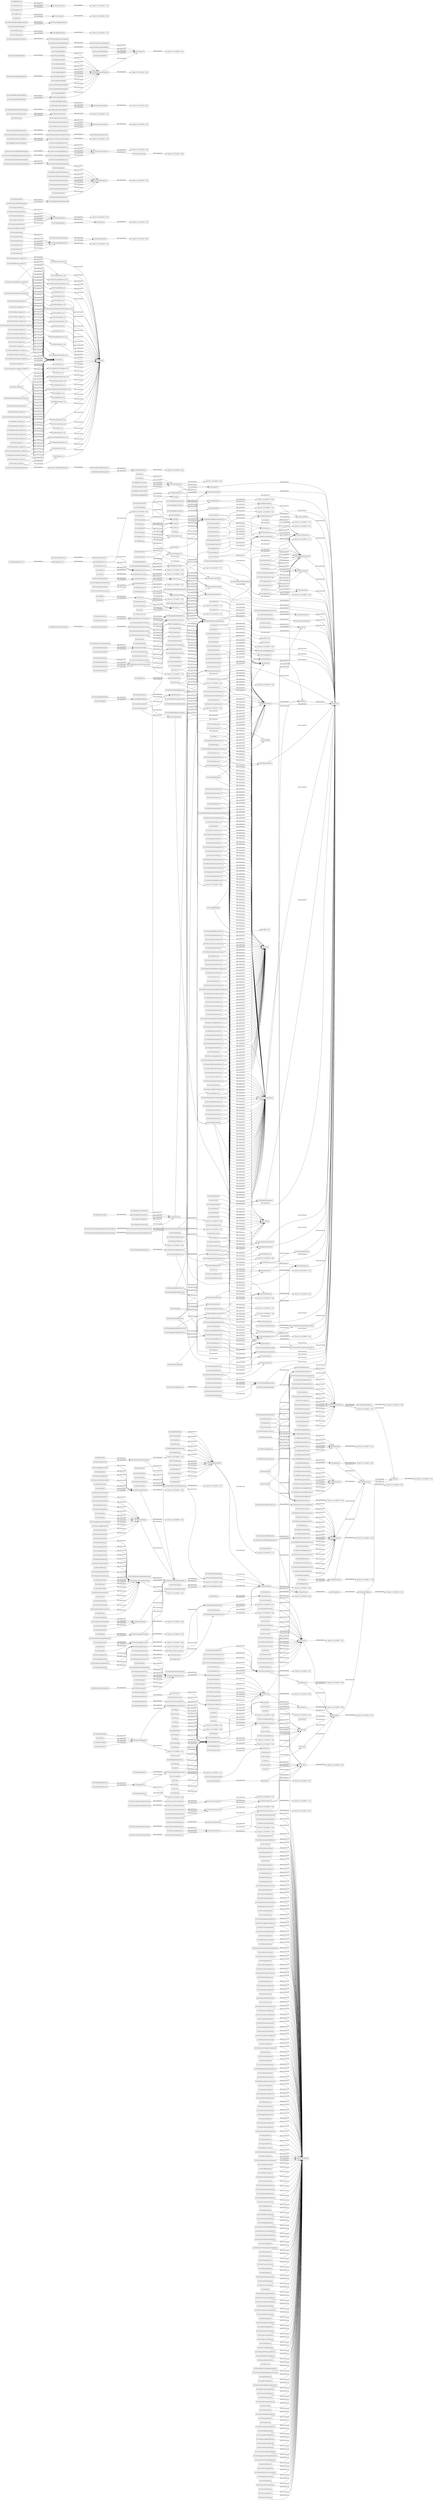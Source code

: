 digraph ar2dtool_diagram { 
rankdir=LR;
size="1000"
node [shape = rectangle, color="black"]; "ifc:IfcWindowPanelOperationEnum" "ifc:IfcElectricDistributionPoint" "ifc:IfcAddress" "-78aa32c3:151b794fd73:-7294" "ifc:IfcFlowInstrumentTypeEnum" "ifc:IfcTimeSeries" "ifc:IfcMoistureDiffusivityMeasure" "ifc:IfcIrregularTimeSeriesValue_EmptyList" "ifc:IfcCoilType" "-78aa32c3:151b794fd73:-75f3" "ifc:IfcIsothermalMoistureCapacityMeasure" "ifc:IfcLinearStiffnessMeasure" "ifc:IfcCostSchedule" "ifc:IfcDimensionCurve" "ifc:IfcRelNests" "ifc:IfcIrregularTimeSeriesValue_List" "ifc:IfcInductanceMeasure" "ifc:IfcInventory" "ifc:IfcObjectReferenceSelect" "ifc:IfcConstructionResource" "ifc:IfcPhysicalQuantity" "ifc:IfcPropertyTableValue" "ifc:IfcDimensionPair" "ifc:IfcMechanicalSteelMaterialProperties" "ifc:IfcSurfaceOfLinearExtrusion" "ifc:IfcProcedure" "ifc:IfcLinearVelocityMeasure" "ifc:IfcRepresentation" "ifc:IfcTimeSeriesValue_EmptyList" "ifc:IfcEquipmentElement" "ifc:IfcAnnotationSurface" "ifc:IfcEquipmentStandard" "ifc:IfcPhysicalOrVirtualEnum" "ifc:IfcCompositeCurveSegment" "ifc:IfcStructuralLoadPlanarForce" "ifc:IfcSlabType" "ifc:IfcSurfaceStyleLighting" "ifc:IfcElementComponent" "ifc:IfcDoorPanelProperties" "ifc:IfcPlaneAngleMeasure" "ifc:IfcFooting" "ifc:IfcElementarySurface" "-78aa32c3:151b794fd73:-79d3" "ifc:IfcFlowFitting" "ifc:IfcPlanarBox" "ifc:IfcTrimmingPreference" "ifc:IfcDraughtingCallout" "ifc:IfcConversionBasedUnit" "ifc:IfcPlacement" "ifc:IfcSpecularExponent" "ifc:IfcFailureConnectionCondition" "ifc:IfcPropertyDefinition" "ifc:IfcElementAssemblyTypeEnum" "ifc:IfcSurfaceStyleElementSelect" "ifc:IfcFanType" "ifc:IfcUnitEnum" "ifc:IfcMaterialLayer" "ifc:IfcProcedureTypeEnum" "ifc:IfcPlaneAngleMeasure_EmptyList" "ifc:IfcBooleanOperator" "ifc:IfcObjectiveEnum" "ifc:IfcMechanicalFastenerType" "ifc:IfcLightSourcePositional" "ifc:IfcTwoDirectionRepeatFactor" "ifc:IfcConstructionProductResource" "ifc:IfcActorSelect" "ifc:IfcSIPrefix" "ifc:IfcProjectionCurve" "ifc:IfcRatioMeasure" "ifc:IfcChangeActionEnum" "ifc:IfcIlluminanceMeasure" "-78aa32c3:151b794fd73:-7cb1" "ifc:IfcYearNumber" "ifc:IfcBoundedCurve" "ifc:IfcFlowMeterTypeEnum" "ifc:IfcSectionalAreaIntegralMeasure" "ifc:IfcRelConnectsPortToElement" "ifc:IfcLabel_EmptyList" "ifc:IfcFillAreaStyleHatching" "ifc:IfcFlowTreatmentDeviceType" "ifc:IfcProperty" "ifc:IfcProfileDef_List" "ifc:IfcTransformerType" "ifc:IfcProxy" "ifc:IfcConstructionMaterialResource" "ifc:IfcActionRequest" "ifc:IfcRelAssociatesMaterial" "ifc:IfcCurveStyleFont" "ifc:IfcAnnotation" "ifc:IfcDoorStyle" "ifc:IfcWallTypeEnum" "ifc:IfcBoilerTypeEnum" "ifc:IfcFluidFlowProperties" "ifc:IfcFontStyle" "ifc:IfcFeatureElementAddition" "ifc:IfcRelAssociatesDocument" "ifc:IfcMaterial_EmptyList" "ifc:IfcNullStyle" "ifc:IfcMagneticFluxDensityMeasure" "ifc:IfcRectangularTrimmedSurface" "ifc:IfcElectricMotorType" "ifc:IfcPipeFittingType" "ifc:IfcConnectedFaceSet" "ifc:IfcDamperType" "ifc:IfcRationalBezierCurve" "ifc:IfcRightCircularCone" "ifc:IfcTextStyle" "ifc:IfcDraughtingCalloutElement" "ifc:IfcRotationalFrequencyMeasure" "ifc:IfcFuelProperties" "ifc:IfcControllerTypeEnum" "ifc:IfcDoseEquivalentMeasure" "ifc:IfcLightDistributionData_EmptyList" "ifc:IfcSectionModulusMeasure" "ifc:IfcCartesianTransformationOperator2D" "ifc:IfcRoot" "ifc:IfcDuctFittingTypeEnum" "ifc:IfcLightDistributionCurveEnum" "ifc:IfcAnnotationTextOccurrence" "ifc:IfcPropertySourceEnum" "-78aa32c3:151b794fd73:-747f" "ifc:IfcTrimmingSelect" "ifc:IfcRelSpaceBoundary" "ifc:IfcDerivedMeasureValue" "ifc:IfcRoof" "ifc:IfcDefinedSymbolSelect" "ifc:IfcRelConnectsPorts" "ifc:IfcMaterialLayer_EmptyList" "ifc:IfcCartesianTransformationOperator" "-78aa32c3:151b794fd73:-7c8e" "ifc:IfcLogical" "ifc:IfcCurveBoundedPlane" "ifc:IfcWindowPanelProperties" "ifc:IfcHeatingValueMeasure" "ifc:IfcOccupantTypeEnum" "-78aa32c3:151b794fd73:-7398" "ifc:IfcConstraintEnum" "ifc:IfcUnitaryEquipmentTypeEnum" "ifc:IfcElectricApplianceTypeEnum" "ifc:IfcAirToAirHeatRecoveryType" "ifc:IfcBoilerType" "ifc:IfcRelOverridesProperties" "ifc:IfcElectricMotorTypeEnum" "ifc:IfcSecondInMinute" "ifc:IfcRepresentationContext" "-78aa32c3:151b794fd73:-74b8" "ifc:IfcAirTerminalBoxTypeEnum" "ifc:IfcCurtainWall" "ifc:IfcDistributionControlElementType" "ifc:IfcZone" "ifc:IfcTypeProduct" "ifc:IfcIdentifier" "ifc:IfcConnectionPointGeometry" "ifc:IfcRelAssignsToGroup" "ifc:IfcColumnTypeEnum" "ifc:IfcThermodynamicTemperatureMeasure" "ifc:IfcRibPlateDirectionEnum" "ifc:IfcAirTerminalType" "ifc:IfcMassFlowRateMeasure" "ifc:IfcRepresentation_EmptyList" "ifc:IfcTubeBundleType" "ifc:IfcBenchmarkEnum" "ifc:IfcDuctFittingType" "ifc:IfcGroup" "ifc:IfcSimpleProperty" "ifc:IfcDistributionChamberElementTypeEnum" "ifc:IfcTendon" "ifc:IfcSurfaceTextureEnum" "ifc:IfcMassDensityMeasure" "ifc:IfcProtectiveDeviceTypeEnum" "-78aa32c3:151b794fd73:-7713" "ifc:IfcTextureCoordinateGenerator" "ifc:IfcFlowControllerType" "-78aa32c3:151b794fd73:-77a2" "ifc:IfcCoolingTowerType" "-78aa32c3:151b794fd73:-74e7" "ifc:IfcDraughtingCalloutRelationship" "ifc:IfcSweptSurface" "ifc:IfcPumpTypeEnum" "ifc:IfcCooledBeamType" "ifc:IfcElectricalBaseProperties" "ifc:IfcLine" "ifc:IfcElectricHeaterType" "ifc:IfcStructuralLoadLinearForce" "ifc:IfcActor" "ifc:IfcSystemFurnitureElementType" "ifc:IfcTimeStamp" "ifc:IfcDirection" "ifc:IfcStructuralAction" "ifc:IfcElectricResistanceMeasure" "ifc:IfcBeamType" "ifc:IfcLoadGroupTypeEnum" "ifc:IfcTextFontName_EmptyList" "ifc:IfcAddress_List" "ifc:IfcElectricHeaterTypeEnum" "ifc:IfcClassificationNotationSelect" "ifc:IfcBoundaryEdgeCondition" "ifc:IfcFaceBound" "ifc:IfcStructuralActivityAssignmentSelect" "-78aa32c3:151b794fd73:-7a24" "ifc:IfcAxis2Placement2D" "ifc:IfcVolumeMeasure" "ifc:IfcConnectionPortGeometry" "ifc:IfcOrientedEdge_List" "ifc:IfcRectangleProfileDef" "ifc:IfcStructuralResultGroup" "ifc:IfcOccupant" "ifc:IfcPumpType" "ifc:IfcLabel" "ifc:IfcRampFlightType" "ifc:IfcSlab" "ifc:IfcHeatFluxDensityMeasure" "ifc:IfcPipeSegmentType" "ifc:IfcPositiveRatioMeasure" "ifc:IfcColumnType" "ifc:IfcLocalTime" "ifc:IfcLightSourceSpot" "ifc:IfcPresentationLayerAssignment" "ifc:IfcDistributionElement" "ifc:IfcIonConcentrationMeasure" "ifc:IfcPlane" "ifc:IfcTerminatorSymbol" "ifc:IfcLightEmissionSourceEnum" "-78aa32c3:151b794fd73:-779a" "ifc:IfcRelAssociatesConstraint" "ifc:IfcAirTerminalTypeEnum" "ifc:IfcLuminousIntensityDistributionMeasure_List" "ifc:IfcRailingTypeEnum" "ifc:IfcElectricFlowStorageDeviceType" "ifc:IfcAppliedValueSelect" "ifc:IfcMinuteInHour" "ifc:IfcSolidAngleMeasure" "ifc:IfcSite" "ifc:IfcLightFixtureTypeEnum" "ifc:IfcBooleanClippingResult" "ifc:IfcBoxedHalfSpace" "ifc:IfcMaterialList" "ifc:IfcFlowInstrumentType" "ifc:IfcSurfaceStyleWithTextures" "ifc:IfcParameterizedProfileDef" "ifc:IfcTransformerTypeEnum" "ifc:IfcNamedUnit" "ifc:IfcCountMeasure" "ifc:IfcElementQuantity" "ifc:IfcStructuralPointConnection" "ifc:IfcPropertyEnumeratedValue" "ifc:IfcPreDefinedDimensionSymbol" "ifc:IfcElectricVoltageMeasure" "ifc:IfcChamferEdgeFeature" "ifc:IfcOrientationSelect" "ifc:IfcSequenceEnum" "ifc:IfcAnalysisModelTypeEnum" "ifc:IfcPreDefinedTextFont" "ifc:IfcRelDefines" "-78aa32c3:151b794fd73:-72fd" "ifc:IfcTextureVertex_EmptyList" "ifc:IfcStair" "ifc:IfcConstructionEquipmentResource" "ifc:IfcCurve" "ifc:IfcAnnotationFillArea" "ifc:IfcStructuralLoadSingleForce" "ifc:IfcAirTerminalBoxType" "-78aa32c3:151b794fd73:-7d32" "ifc:IfcCurveOrEdgeCurve" "ifc:IfcSoundProperties" "ifc:IfcStructuralLoadStatic" "ifc:IfcArbitraryClosedProfileDef" "ifc:IfcOffsetCurve3D" "-78aa32c3:151b794fd73:-7f52" "ifc:IfcDuctSegmentType" "ifc:IfcCurveStyleFontSelect" "ifc:IfcColourRgb" "ifc:IfcRadioActivityMeasure" "ifc:IfcTransitionCode" "ifc:IfcPlaneAngleMeasure_List" "ifc:IfcDoorStyleConstructionEnum" "ifc:IfcTextStyleSelect" "ifc:IfcLengthMeasure_List" "ifc:IfcPreDefinedItem" "ifc:IfcGridPlacement" "ifc:IfcProjectOrderTypeEnum" "ifc:IfcSpaceHeaterType" "ifc:IfcPositiveLengthMeasure_List" "ifc:IfcActorRole_List" "ifc:IfcRelConnectsStructuralActivity" "ifc:IfcObject" "ifc:IfcStructuralCurveTypeEnum" "ifc:IfcWallType" "ifc:IfcCurtainWallTypeEnum" "ifc:IfcDoorStyleOperationEnum" "ifc:IfcSectionedSpine" "ifc:IfcAsset" "ifc:IfcRelCoversSpaces" "ifc:IfcAnnotationFillAreaOccurrence" "ifc:IfcRelInteractionRequirements" "ifc:IfcDoorPanelPositionEnum" "ifc:IfcStructuralLoadSingleDisplacement" "ifc:IfcActionSourceTypeEnum" "ifc:IfcServiceLifeFactorTypeEnum" "ifc:IfcAxis2Placement3D_List" "-78aa32c3:151b794fd73:-7266" "ifc:IfcTextDecoration" "ifc:IfcArbitraryProfileDefWithVoids" "ifc:IfcFaceSurface" "ifc:IfcDimensionExtentUsage" "ifc:IfcHeatExchangerType" "ifc:IfcAnnotationOccurrence" "ifc:IfcObjectPlacement" "ifc:IfcProductRepresentation" "ifc:IfcValveTypeEnum" "ifc:IfcRoundedRectangleProfileDef" "-78aa32c3:151b794fd73:-749f" "ifc:IfcExtrudedAreaSolid" "ifc:IfcDistributionFlowElement" "ifc:IfcObjective" "ifc:IfcAxis2Placement" "ifc:IfcBlobTexture" "ifc:IfcCsgSelect" "ifc:IfcTankType" "ifc:IfcCableCarrierSegmentTypeEnum" "ifc:IfcStateEnum" "ifc:IfcPersonAndOrganization" "ifc:IfcPhysicalComplexQuantity" "-78aa32c3:151b794fd73:-78ab" "ifc:IfcPostalAddress" "ifc:IfcAngularVelocityMeasure" "-78aa32c3:151b794fd73:-7426" "ifc:IfcConstraint_List" "ifc:IfcHygroscopicMaterialProperties" "ifc:IfcMonthInYearNumber" "ifc:IfcMagneticFluxMeasure" "ifc:IfcDuctSilencerType" "ifc:IfcExternallyDefinedHatchStyle" "ifc:IfcCharacterStyleSelect" "ifc:IfcDocumentInformation" "ifc:IfcTextFontSelect" "ifc:IfcCoveringTypeEnum" "ifc:Ifc2DCompositeCurve" "ifc:IfcStructuralLoadTemperature" "ifc:IfcMaterialProperties" "ifc:IfcControl" "ifc:IfcRelConnectsWithEccentricity" "ifc:IfcBoundedSurface" "ifc:IfcMember" "ifc:IfcPropertySet" "ifc:IfcFeatureElementSubtraction" "ifc:IfcBeamTypeEnum" "ifc:IfcConnectionSurfaceGeometry" "-78aa32c3:151b794fd73:-7391" "ifc:IfcCostScheduleTypeEnum" "ifc:IfcSpatialStructureElement" "ifc:IfcBuildingElementProxyTypeEnum" "ifc:IfcCondenserTypeEnum" "ifc:IfcThermalExpansionCoefficientMeasure" "ifc:IfcShapeRepresentation" "ifc:IfcTubeBundleTypeEnum" "-78aa32c3:151b794fd73:-799e" "ifc:IfcTShapeProfileDef" "ifc:IfcCurveStyle" "ifc:IfcMassPerLengthMeasure" "-78aa32c3:151b794fd73:-79bc" "ifc:IfcProjectionElement" "-78aa32c3:151b794fd73:-78c8" "ifc:IfcRelConnectsStructuralMember" "-78aa32c3:151b794fd73:-7208" "ifc:IfcTextStyleForDefinedFont" "ifc:IfcProfileDef" "ifc:IfcCostItem" "ifc:IfcPolygonalBoundedHalfSpace" "ifc:IfcModulusOfRotationalSubgradeReactionMeasure" "ifc:IfcSoundPowerMeasure" "ifc:IfcUnit" "ifc:IfcRoundedEdgeFeature" "ifc:IfcReinforcingBarSurfaceEnum" "-78aa32c3:151b794fd73:-7335" "ifc:IfcPresentationStyle" "-78aa32c3:151b794fd73:-7a9e" "ifc:IfcMetric" "-78aa32c3:151b794fd73:-7832" "ifc:IfcActuatorTypeEnum" "ifc:IfcArbitraryOpenProfileDef" "ifc:IfcPlanarForceMeasure" "ifc:IfcMemberTypeEnum" "ifc:IfcRamp" "ifc:IfcCableSegmentTypeEnum" "ifc:IfcVertexLoop" "ifc:IfcQuantityWeight" "ifc:IfcCircleProfileDef" "ifc:IfcArithmeticOperatorEnum" "-78aa32c3:151b794fd73:-7433" "ifc:IfcPileTypeEnum" "ifc:IfcVirtualElement" "ifc:IfcComplexNumber" "ifc:IfcCompositeCurve" "-78aa32c3:151b794fd73:-77a8" "ifc:IfcDoorLiningProperties" "ifc:IfcPlateType" "ifc:IfcPoint" "ifc:IfcDirectionSenseEnum" "-78aa32c3:151b794fd73:-7c75" "ifc:IfcConnectionPointEccentricity" "ifc:IfcStyleModel" "ifc:IfcRelAssignsToProjectOrder" "-78aa32c3:151b794fd73:-7595" "ifc:IfcDistributionControlElement" "ifc:IfcBuilding" "ifc:IfcParameterValue" "ifc:IfcLightDistributionData_List" "ifc:IfcTextureCoordinate" "ifc:IfcVaporPermeabilityMeasure" "-78aa32c3:151b794fd73:-783c" "ifc:IfcFrequencyMeasure" "ifc:IfcLengthMeasure_EmptyList" "ifc:IfcShearModulusMeasure" "ifc:IfcPerformanceHistory" "ifc:IfcCurveStyleFontPattern_EmptyList" "ifc:IfcDayInMonthNumber" "ifc:IfcTextStyleFontModel" "ifc:IfcSurfaceStyleRefraction" "ifc:IfcPreDefinedTerminatorSymbol" "ifc:IfcStructuralLinearActionVarying" "ifc:IfcCableSegmentType" "-78aa32c3:151b794fd73:-7693" "ifc:IfcRelSequence" "-78aa32c3:151b794fd73:-7704" "ifc:IfcEdgeLoop" "ifc:IfcDimensionCurveDirectedCallout" "ifc:IfcDocumentSelect" "ifc:IfcPresentableText" "ifc:IfcVectorOrDirection" "-78aa32c3:151b794fd73:-7c38" "ifc:IfcLightSourceAmbient" "ifc:IfcThermalLoadTypeEnum" "ifc:IfcRampFlightTypeEnum" "ifc:IfcOutletTypeEnum" "ifc:IfcMotorConnectionType" "ifc:IfcSubedge" "ifc:IfcSectionReinforcementProperties_EmptyList" "ifc:IfcMappedItem" "ifc:IfcElectricTimeControlType" "ifc:IfcDescriptiveMeasure" "ifc:IfcSurfaceStyleShading" "ifc:IfcLuminousIntensityDistributionMeasure_EmptyList" "-78aa32c3:151b794fd73:-7aa8" "ifc:IfcColumn" "ifc:IfcPipeSegmentTypeEnum" "ifc:IfcCurvatureMeasure" "ifc:IfcJunctionBoxTypeEnum" "ifc:IfcDefinedSymbol" "ifc:IfcSurfaceOfRevolution" "ifc:IfcQuantityLength" "ifc:IfcSanitaryTerminalTypeEnum" "ifc:IfcFanTypeEnum" "ifc:IfcTimeSeriesValue_List" "ifc:IfcStairTypeEnum" "ifc:IfcStyledRepresentation" "ifc:IfcSpaceTypeEnum" "ifc:IfcOpenShell" "-78aa32c3:151b794fd73:-72fc" "ifc:IfcStructuralLoadSingleDisplacementDistortion" "ifc:IfcSolidModel" "-78aa32c3:151b794fd73:-7698" "ifc:IfcDynamicViscosityMeasure" "ifc:IfcSoundValue_List" "ifc:IfcBSplineCurveForm" "ifc:IfcElectricalElement" "ifc:IfcPresentationLayerWithStyle" "ifc:IfcStructuredDimensionCallout" "ifc:IfcCartesianPoint_List" "ifc:IfcWindowStyleOperationEnum" "ifc:IfcBoundaryCondition" "ifc:IfcPlate" "ifc:IfcFillAreaStyleTiles" "ifc:IfcCurveStyleFontAndScaling" "ifc:IfcContextDependentUnit" "ifc:IfcBuildingElementType" "ifc:IfcObjectTypeEnum" "-78aa32c3:151b794fd73:-7fa4" "ifc:IfcStructuralItem" "ifc:IfcServiceLife" "ifc:IfcEllipseProfileDef" "ifc:IfcFlowMeterType" "ifc:IfcRelAggregates" "ifc:IfcAirToAirHeatRecoveryTypeEnum" "ifc:IfcAssemblyPlaceEnum" "ifc:IfcSpecularRoughness" "-78aa32c3:151b794fd73:-722a" "ifc:IfcLShapeProfileDef" "-78aa32c3:151b794fd73:-7a4d" "ifc:IfcHatchLineDistanceSelect" "ifc:IfcClosedShell" "ifc:IfcDraughtingPreDefinedTextFont" "ifc:IfcProfileTypeEnum" "ifc:IfcRotationalStiffnessMeasure" "ifc:IfcSoundPressureMeasure" "ifc:IfcGlobalOrLocalEnum" "ifc:IfcTimeSeriesDataTypeEnum" "-78aa32c3:151b794fd73:-7f57" "ifc:IfcConstraint" "ifc:IfcThermalTransmittanceMeasure" "ifc:IfcAreaMeasure" "ifc:IfcSoundScaleEnum" "ifc:IfcFlowTerminalType" "ifc:IfcQuantityVolume" "ifc:IfcMeasureWithUnit" "ifc:IfcNumericMeasure" "-78aa32c3:151b794fd73:-735e" "ifc:IfcPositiveLengthMeasure_EmptyList" "-78aa32c3:151b794fd73:-7ee0" "ifc:IfcMaterial_List" "ifc:IfcMomentOfInertiaMeasure" "ifc:IfcSymbolStyle" "ifc:IfcAxis1Placement" "ifc:IfcWasteTerminalTypeEnum" "ifc:IfcTrimmedCurve" "ifc:IfcWindowLiningProperties" "ifc:IfcPropertySetDefinition" "ifc:IfcGasTerminalType" "ifc:IfcVibrationIsolatorTypeEnum" "ifc:IfcStackTerminalTypeEnum" "ifc:IfcStackTerminalType" "ifc:IfcSIUnit" "ifc:IfcForceMeasure" "ifc:IfcAngularDimension" "ifc:IfcTransportElementTypeEnum" "ifc:IfcPile" "-78aa32c3:151b794fd73:-780e" "ifc:IfcGeometricSet" "ifc:IfcMove" "ifc:IfcRelAssigns" "ifc:IfcBooleanResult" "ifc:IfcKinematicViscosityMeasure" "ifc:IfcTextFontName_List" "ifc:IfcHumidifierType" "ifc:IfcSanitaryTerminalType" "ifc:IfcStructuralReaction" "ifc:IfcCondition" "ifc:IfcProductsOfCombustionProperties" "ifc:IfcDateTimeSelect_List" "ifc:IfcBuildingElementProxyType" "ifc:IfcExternallyDefinedTextFont" "ifc:IfcFurnitureStandard" "ifc:IfcPolyline" "ifc:IfcMemberType" "ifc:IfcValveType" "ifc:IfcSurfaceTexture_EmptyList" "ifc:IfcRectangularPyramid" "ifc:IfcProjectOrderRecord" "ifc:IfcRelAssignsToProduct" "ifc:IfcDistributionChamberElement" "ifc:IfcDocumentStatusEnum" "ifc:IfcLampTypeEnum" "ifc:IfcCoveringType" "ifc:IfcDateAndTime" "ifc:IfcUnitaryEquipmentType" "-78aa32c3:151b794fd73:-7d5e" "ifc:IfcAbsorbedDoseMeasure" "ifc:IfcFurnitureType" "ifc:IfcTankTypeEnum" "ifc:IfcSimpleValue_EmptyList" "ifc:IfcBoundaryNodeConditionWarping" "ifc:IfcFlowFittingType" "ifc:IfcDoor" "ifc:IfcDiameterDimension" "ifc:IfcEllipse" "ifc:IfcRelServicesBuildings" "ifc:IfcSpaceType" "ifc:IfcCableCarrierFittingType" "ifc:IfcBooleanOperand" "ifc:IfcCooledBeamTypeEnum" "ifc:IfcOpeningElement" "ifc:IfcCrewResource" "ifc:IfcOneDirectionRepeatFactor" "ifc:IfcWorkControlTypeEnum" "ifc:IfcRelAssociatesLibrary" "ifc:IfcReinforcingBar" "ifc:IfcCostValue" "ifc:IfcPermeableCoveringProperties" "ifc:IfcLightFixtureType" "ifc:IfcMaterial" "ifc:IfcPositivePlaneAngleMeasure" "ifc:IfcStairFlightType" "ifc:IfcRelDefinesByType" "ifc:IfcDimensionCurveTerminator" "ifc:IfcAxis2Placement3D_EmptyList" "ifc:IfcConditionCriterionSelect" "-78aa32c3:151b794fd73:-7c31" "ifc:IfcSweptAreaSolid" "ifc:IfcDateTimeSelect" "ifc:IfcTextLiteralWithExtent" "ifc:IfcMaterialSelect" "ifc:IfcHalfSpaceSolid" "ifc:IfcAnnotationSymbolOccurrence" "ifc:IfcCompressorType" "ifc:IfcSoundValue_EmptyList" "ifc:IfcLightSourceDirectional" "ifc:IfcGeneralProfileProperties" "ifc:IfcStairFlightTypeEnum" "ifc:IfcPlanarExtent" "-78aa32c3:151b794fd73:-7cbe" "ifc:IfcWasteTerminalType" "ifc:IfcPreDefinedSymbol" "ifc:IfcGrid" "ifc:IfcConic" "ifc:IfcCableCarrierFittingTypeEnum" "ifc:IfcElementType" "ifc:IfcLuminousIntensityDistributionMeasure" "ifc:IfcStructuralConnection" "ifc:IfcClassificationReference" "ifc:IfcFaceBasedSurfaceModel" "ifc:IfcCableCarrierSegmentType" "ifc:IfcMechanicalConcreteMaterialProperties" "ifc:IfcPointOrVertexPoint" "ifc:IfcFacetedBrepWithVoids" "ifc:IfcRelProjectsElement" "ifc:IfcRampFlight" "ifc:IfcOrientedEdge" "ifc:IfcRelAssignsToProcess" "ifc:IfcFaceOuterBound" "ifc:IfcAppliedValue" "ifc:IfcTimeMeasure" "ifc:IfcEvaporativeCoolerTypeEnum" "ifc:IfcCircle" "ifc:IfcOutletType" "-78aa32c3:151b794fd73:-78bd" "ifc:IfcRelAssignsToProjectOrder_List" "ifc:IfcRadiusDimension" "ifc:IfcThermalAdmittanceMeasure" "ifc:IfcFlowTreatmentDevice" "ifc:IfcPropertySingleValue" "ifc:IfcLampType" "ifc:IfcElectricChargeMeasure" "ifc:IfcCalendarDate" "ifc:IfcActuatorType" "ifc:IfcStructuralSurfaceMember" "ifc:IfcStructuralCurveMember" "ifc:IfcElectricGeneratorTypeEnum" "ifc:IfcSectionReinforcementProperties_List" "ifc:IfcBuildingElementPart" "ifc:IfcRelSchedulesCostItems" "ifc:IfcMechanicalFastener" "ifc:IfcProjectOrderRecordTypeEnum" "ifc:IfcWindow" "ifc:IfcProduct" "ifc:IfcTopologicalRepresentationItem" "ifc:IfcExternallyDefinedSymbol" "ifc:IfcFillAreaStyleTileSymbolWithStyle" "ifc:IfcFlowMovingDevice" "ifc:IfcConditionCriterion" "ifc:IfcMonetaryMeasure" "-78aa32c3:151b794fd73:-7e01" "ifc:IfcSensorTypeEnum" "ifc:IfcTransportElement" "ifc:IfcBeam" "ifc:IfcFireSuppressionTerminalType" "ifc:IfcConstraint_EmptyList" "ifc:IfcText" "ifc:IfcDimensionCount" "ifc:IfcElectricFlowStorageDeviceTypeEnum" "ifc:IfcCenterLineProfileDef" "ifc:IfcCurveStyleFontPattern_List" "ifc:IfcThermalResistanceMeasure" "ifc:IfcObjectDefinition" "ifc:IfcLinearForceMeasure" "-78aa32c3:151b794fd73:-741e" "ifc:IfcRelAssignsToControl" "ifc:IfcLightIntensityDistribution" "ifc:IfcLinearDimension" "ifc:IfcParameterValue_List" "-78aa32c3:151b794fd73:-7347" "ifc:IfcRepresentationItem" "ifc:IfcPermit" "-78aa32c3:151b794fd73:-7e4b" "ifc:IfcRepresentation_List" "ifc:IfcPlateTypeEnum" "ifc:IfcFace" "ifc:IfcPhysicalSimpleQuantity" "ifc:IfcFilterTypeEnum" "ifc:IfcEvaporativeCoolerType" "ifc:IfcRailingType" "ifc:IfcGeometricRepresentationItem" "ifc:IfcRelAssociatesClassification" "ifc:IfcStructuralPointAction" "ifc:IfcFootingTypeEnum" "ifc:IfcPileConstructionEnum" "ifc:IfcTextStyleWithBoxCharacteristics" "ifc:IfcDamperTypeEnum" "ifc:IfcProjectOrder" "ifc:IfcRelAssociatesAppliedValue" "ifc:IfcTimeSeriesSchedule" "ifc:IfcEvaporatorType" "ifc:IfcRoofTypeEnum" "ifc:IfcVibrationIsolatorType" "ifc:IfcRepresentationMap_List" "ifc:IfcTemperatureGradientMeasure" "ifc:IfcPath" "ifc:IfcFlowStorageDeviceType" "ifc:IfcElementAssembly" "ifc:IfcMolecularWeightMeasure" "ifc:IfcConnectionCurveGeometry" "-78aa32c3:151b794fd73:-77e2" "ifc:IfcStructuralLoadGroup" "ifc:IfcStructuralProfileProperties" "ifc:IfcLayeredItem" "ifc:IfcPreDefinedPointMarkerSymbol" "ifc:IfcShell" "ifc:IfcStairFlight" "ifc:IfcCartesianTransformationOperator2DnonUniform" "-78aa32c3:151b794fd73:-7738" "ifc:IfcHeatExchangerTypeEnum" "ifc:IfcElectricConductanceMeasure" "ifc:IfcGeneralMaterialProperties" "ifc:IfcPixelTexture" "ifc:IfcModulusOfSubgradeReactionMeasure" "ifc:IfcAmountOfSubstanceMeasure" "ifc:IfcCompoundPlaneAngleMeasure" "ifc:IfcEdge" "ifc:IfcQuantityCount" "-78aa32c3:151b794fd73:-77d4" "ifc:IfcDraughtingPreDefinedColour" "ifc:IfcRelConnectsWithRealizingElements" "ifc:IfcOrderAction" "-78aa32c3:151b794fd73:-7ece" "ifc:IfcProtectiveDeviceType" "ifc:IfcPort" "ifc:IfcAlarmType" "ifc:IfcStructuralCurveMemberVarying" "ifc:IfcInventoryTypeEnum" "ifc:IfcMetricValueSelect" "ifc:IfcElectricApplianceType" "ifc:IfcLuminousFluxMeasure" "ifc:IfcCompositeCurveSegment_List" "ifc:IfcColourSpecification" "ifc:IfcElectricCurrentEnum" "ifc:IfcLibrarySelect" "ifc:IfcAsymmetricIShapeProfileDef" "ifc:IfcProcess" "ifc:IfcControllerType" "ifc:IfcChillerType" "ifc:IfcRelConnectsPathElements" "ifc:IfcMaterialDefinitionRepresentation" "ifc:IfcReinforcingElement" "ifc:IfcTextPath" "ifc:IfcCartesianPoint_EmptyList" "ifc:IfcStructuralConnectionCondition" "ifc:IfcDistributionChamberElementType" "ifc:IfcBuildingStorey" "-78aa32c3:151b794fd73:-7729" "ifc:IfcElementCompositionEnum" "ifc:IfcStructuralSurfaceConnection" "ifc:IfcFlowMovingDeviceType" "ifc:IfcAccelerationMeasure" "ifc:IfcResourceConsumptionEnum" "ifc:IfcStructuralSurfaceTypeEnum" "ifc:IfcThermalConductivityMeasure" "ifc:IfcMeasureValue" "ifc:IfcAnnotationCurveOccurrence" "-78aa32c3:151b794fd73:-7f71" "ifc:IfcSpaceHeaterTypeEnum" "ifc:IfcElectricTimeControlTypeEnum" "ifc:IfcBSplineCurve" "ifc:IfcPowerMeasure" "-78aa32c3:151b794fd73:-7e06" "ifc:IfcPointOnSurface" "-78aa32c3:151b794fd73:-7528" "ifc:IfcLayerSetDirectionEnum" "-78aa32c3:151b794fd73:-7745" "ifc:IfcDataOriginEnum" "ifc:IfcDoorPanelOperationEnum" "ifc:IfcRailing" "ifc:IfcBuildingElement" "ifc:IfcSpecificHeatCapacityMeasure" "ifc:IfcDiscreteAccessory" "ifc:IfcDaylightSavingHour" "ifc:IfcWarpingMomentMeasure" "ifc:IfcPHMeasure" "ifc:IfcPipeFittingTypeEnum" "ifc:IfcElement" "ifc:IfcTopologyRepresentation" "ifc:IfcSurfaceOrFaceSurface" "ifc:IfcReinforcementDefinitionProperties" "ifc:IfcRightCircularCylinder" "ifc:IfcEnergyMeasure" "ifc:IfcStructuralLinearAction" "ifc:IfcRegularTimeSeries" "ifc:IfcSoundValue" "ifc:IfcCovering" "ifc:IfcWall" "-78aa32c3:151b794fd73:-7f84" "ifc:IfcInternalOrExternalEnum" "-78aa32c3:151b794fd73:-7efc" "ifc:IfcBoolean" "-78aa32c3:151b794fd73:-7bc6" "ifc:IfcFlowSegment" "ifc:IfcLightSource" "ifc:IfcFastener" "ifc:IfcLengthMeasure" "ifc:IfcStructuralAnalysisModel" "ifc:IfcDateTimeSelect_EmptyList" "ifc:IfcStyledItem" "ifc:IfcSwitchingDeviceType" "-78aa32c3:151b794fd73:-7de6" "ifc:IfcClassificationNotation" "ifc:IfcValue_List" "ifc:IfcFillStyleSelect" "ifc:IfcCurveFontOrScaledCurveFontSelect" "ifc:IfcFeatureElement" "-78aa32c3:151b794fd73:-780d" "ifc:IfcFlowTerminal" "ifc:IfcFastenerType" "ifc:IfcFillAreaStyle" "ifc:IfcEvaporatorTypeEnum" "ifc:IfcTableRow_List" "-78aa32c3:151b794fd73:-7f39" "ifc:IfcElementComponentType" "ifc:IfcExtendedMaterialProperties" "ifc:IfcCartesianTransformationOperator3DnonUniform" "ifc:IfcCompressorTypeEnum" "ifc:IfcCoilTypeEnum" "ifc:IfcStructuralLoad" "ifc:IfcServiceLifeTypeEnum" "ifc:IfcProjectedOrTrueLengthEnum" "ifc:IfcLoop" "ifc:IfcEdgeFeature" "ifc:IfcSwitchingDeviceTypeEnum" "ifc:IfcSurfaceStyle" "-78aa32c3:151b794fd73:-7922" "ifc:IfcMassMeasure" "ifc:IfcThermalMaterialProperties" "ifc:IfcParameterValue_EmptyList" "ifc:IfcLogicalOperatorEnum" "ifc:IfcOrientedEdge_EmptyList" "-78aa32c3:151b794fd73:-761f" "ifc:IfcSpaceThermalLoadProperties" "ifc:IfcServiceLifeFactor" "ifc:IfcRoleEnum" "ifc:IfcUShapeProfileDef" "-78aa32c3:151b794fd73:-7275" "-78aa32c3:151b794fd73:-729b" "ifc:IfcExternalReference" "ifc:IfcReal" "ifc:IfcLightSourceGoniometric" "ifc:IfcIntegerCountRateMeasure" "-78aa32c3:151b794fd73:-7b95" "-78aa32c3:151b794fd73:-7afe" "ifc:IfcPermeableCoveringOperationEnum" "ifc:IfcElectricDistributionPointFunctionEnum" "ifc:IfcAheadOrBehind" "ifc:IfcRelAssociatesProfileProperties" "ifc:IfcActorRole_EmptyList" "ifc:IfcLinearMomentMeasure" "ifc:IfcLaborResource" "-78aa32c3:151b794fd73:-7c5e" "ifc:IfcRibPlateProfileProperties" "ifc:IfcTransportElementType" "ifc:IfcHourInDay" "ifc:IfcCShapeProfileDef" "ifc:IfcCompositeCurveSegment_EmptyList" "ifc:IfcIShapeProfileDef" "ifc:IfcCompositeProfileDef" "ifc:IfcStructuralSteelProfileProperties" "ifc:IfcRelAssignsTasks" "-78aa32c3:151b794fd73:-7bca" "ifc:IfcRevolvedAreaSolid" "ifc:IfcSpecularHighlightSelect" "ifc:IfcCircleHollowProfileDef" "ifc:IfcLibraryReference" "ifc:IfcAddressTypeEnum" "ifc:IfcValue_EmptyList" "-78aa32c3:151b794fd73:-7fcb" "ifc:IfcWindowStyle" "ifc:IfcText_List" "ifc:IfcMaterialLayer_List" "ifc:IfcFilterType" "ifc:IfcTableRow_EmptyList" "ifc:IfcTextLiteral" "ifc:IfcSurfaceTexture" "ifc:IfcRelAssociates" "ifc:IfcRelReferencedInSpatialStructure" "ifc:IfcTendonAnchor" "ifc:IfcPropertyListValue" "ifc:IfcVector" "ifc:IfcEnvironmentalImpactValue" "ifc:IfcSurface" "ifc:IfcShellBasedSurfaceModel" "ifc:IfcQuantityTime" "-78aa32c3:151b794fd73:-7235" "ifc:IfcSimpleValue" "-78aa32c3:151b794fd73:-7c5d" "ifc:IfcMonetaryUnit" "ifc:IfcVertex" "ifc:IfcWaterProperties" "ifc:IfcEnergyProperties" "ifc:IfcGridAxis_List" "ifc:IfcLabel_List" "ifc:IfcRelAssignsToActor" "ifc:IfcTextureMap" "ifc:IfcBuildingElementProxy" "-78aa32c3:151b794fd73:-7d69" "ifc:IfcEnvironmentalImpactCategoryEnum" "ifc:IfcGeometricSetSelect" "ifc:IfcReflectanceMethodEnum" "ifc:IfcPressureMeasure" "ifc:IfcSymbolStyleSelect" "ifc:IfcTextAlignment" "ifc:IfcPreDefinedColour" "ifc:IfcGeometricRepresentationSubContext" "ifc:IfcVolumetricFlowRateMeasure" "-78aa32c3:151b794fd73:-7d8e" "ifc:IfcSystem" "ifc:IfcOffsetCurve2D" "ifc:IfcRelConnects" "ifc:IfcPropertyBoundedValue" "ifc:IfcMechanicalMaterialProperties" "ifc:IfcContextDependentMeasure" "ifc:IfcModulusOfLinearSubgradeReactionMeasure" "ifc:IfcVertexPoint" "ifc:IfcDimensionCalloutRelationship" "ifc:IfcCartesianPoint" "ifc:IfcGeometricRepresentationContext" "ifc:IfcGasTerminalTypeEnum" "ifc:IfcColour" "ifc:IfcResource" "ifc:IfcFlowSegmentType" "ifc:IfcTextStyleTextModel" "ifc:IfcProductDefinitionShape" "ifc:IfcRepresentationMap_EmptyList" "ifc:IfcTable" "ifc:IfcWorkControl" "ifc:IfcOpticalMaterialProperties" "ifc:IfcRelationship" "ifc:IfcDocumentReference" "ifc:IfcText_EmptyList" "ifc:IfcIrregularTimeSeries" "ifc:IfcRelFillsElement" "-78aa32c3:151b794fd73:-7978" "ifc:IfcComplexProperty" "ifc:IfcFlowDirectionEnum" "ifc:IfcCondenserType" "ifc:IfcCartesianTransformationOperator3D" "ifc:IfcReinforcingMesh" "ifc:IfcSpatialStructureElementType" "ifc:IfcBoxAlignment" "ifc:IfcCsgPrimitive3D" "-78aa32c3:151b794fd73:-7ff5" "ifc:IfcGeometricProjectionEnum" "ifc:IfcSIUnitName" "ifc:IfcShapeModel" "ifc:IfcRectangleHollowProfileDef" "-78aa32c3:151b794fd73:-7a3d" "ifc:IfcSurfaceCurveSweptAreaSolid" "ifc:IfcRelConnectsElements" "-78aa32c3:151b794fd73:-7b66" "ifc:IfcStructuralPlanarAction" "ifc:IfcPolyLoop" "ifc:IfcGloballyUniqueId" "ifc:IfcAxis2Placement3D" "-78aa32c3:151b794fd73:-7486" "ifc:IfcRelOccupiesSpaces" "ifc:IfcDistributionFlowElementType" "ifc:IfcWarpingConstantMeasure" "ifc:IfcSurfaceTexture_List" "ifc:IfcFlowController" "ifc:IfcPreDefinedCurveFont" "ifc:IfcCurrencyEnum" "ifc:IfcWindowPanelPositionEnum" "ifc:IfcTendonTypeEnum" "ifc:IfcSpaceProgram" "ifc:IfcMaterialLayerSetUsage" "ifc:IfcPresentationStyleSelect" "ifc:IfcSizeSelect" "ifc:IfcDraughtingPreDefinedCurveFont" "ifc:IfcFontVariant" "ifc:IfcScheduleTimeControl" "ifc:IfcModulusOfElasticityMeasure" "ifc:IfcSurfaceSide" "ifc:IfcQuantityArea" "ifc:IfcProfileDef_EmptyList" "ifc:IfcAddress_EmptyList" "ifc:IfcTrapeziumProfileDef" "ifc:IfcTask" "ifc:IfcProject" "ifc:IfcStructuralSurfaceMemberVarying" "ifc:IfcStructuralPlanarActionVarying" "ifc:IfcMotorConnectionTypeEnum" "ifc:IfcBoundingBox" "ifc:IfcProfileProperties" "ifc:IfcCurtainWallType" "ifc:IfcHumidifierTypeEnum" "-78aa32c3:151b794fd73:-7ed5" "ifc:IfcGridAxis_EmptyList" "ifc:IfcElectricalCircuit" "ifc:IfcSlippageConnectionCondition" "ifc:IfcStructuralPointReaction" "ifc:IfcLocalPlacement" "ifc:IfcCoolingTowerTypeEnum" "ifc:IfcPropertyReferenceValue" "-78aa32c3:151b794fd73:-7bb1" "-78aa32c3:151b794fd73:-7303" "ifc:IfcWallStandardCase" "ifc:IfcOrganization" "ifc:IfcBoundaryFaceCondition" "ifc:IfcStructuralLoadSingleForceWarping" "ifc:IfcLibraryInformation" "ifc:IfcSubContractResource" "ifc:IfcConnectionGeometry" "ifc:IfcDerivedProfileDef" "ifc:IfcSurfaceStyleRendering" "ifc:IfcTelecomAddress" "ifc:IfcRelCoversBldgElements" "ifc:IfcFontWeight" "ifc:IfcElectricCurrentMeasure" "ifc:IfcReinforcingBarRoleEnum" "ifc:IfcStructuralLoad_List" "ifc:IfcFurnishingElementType" "ifc:IfcSimpleValue_List" "ifc:IfcDuctSegmentTypeEnum" "ifc:IfcPerson" "ifc:IfcRelConnectsStructuralElement" "ifc:IfcDuctSilencerTypeEnum" "-78aa32c3:151b794fd73:-7b5c" "ifc:IfcRelDecomposes" "ifc:IfcCraneRailAShapeProfileDef" "ifc:IfcWorkSchedule" "ifc:IfcValue" "ifc:IfcEnergyConversionDeviceType" "ifc:IfcSensorType" "ifc:IfcColourOrFactor" "ifc:IfcFacetedBrep" "-78aa32c3:151b794fd73:-7ce7" "ifc:IfcRelAssignsToProjectOrder_EmptyList" "ifc:IfcExternallyDefinedSurfaceStyle" "-78aa32c3:151b794fd73:-75b7" "ifc:IfcRelVoidsElement" "ifc:IfcRelDefinesByProperties" "ifc:IfcElectricGeneratorType" "ifc:IfcEdgeCurve" "ifc:IfcDocumentConfidentialityEnum" "ifc:IfcFireSuppressionTerminalTypeEnum" "ifc:IfcShapeModel_EmptyList" "-78aa32c3:151b794fd73:-759f" "ifc:IfcSweptDiskSolid" "ifc:IfcTimeSeriesScheduleTypeEnum" "ifc:IfcTextFontName" "ifc:IfcGeometricCurveSet" "ifc:IfcInteger" "ifc:IfcAlarmTypeEnum" "ifc:IfcElectricCapacitanceMeasure" "ifc:IfcConnectionTypeEnum" "ifc:IfcDerivedUnit" "ifc:IfcCraneRailFShapeProfileDef" "ifc:IfcWindowStyleConstructionEnum" "ifc:IfcRelAssociatesApproval" "ifc:IfcDistributionElementType" "ifc:IfcBuildingElementComponent" "ifc:IfcShapeModel_List" "ifc:IfcFillAreaStyleTileShapeSelect" "ifc:IfcDiscreteAccessoryType" "ifc:IfcEnergySequenceEnum" "ifc:IfcLightDistributionDataSourceSelect" "ifc:IfcAnnotationSurfaceOccurrence" "ifc:IfcFurnishingElement" "ifc:IfcSlabTypeEnum" "ifc:IfcTypeObject" "ifc:IfcTorqueMeasure" "ifc:IfcTextTransformation" "ifc:IfcAnalysisTheoryTypeEnum" "ifc:IfcJunctionBoxType" "ifc:IfcStructuralCurveConnection" "ifc:IfcMaterialLayerSet" "ifc:IfcRelFlowControlElements" "ifc:IfcRelAssignsToResource" "ifc:IfcActionTypeEnum" "ifc:IfcPointOnCurve" "ifc:IfcFlowStorageDevice" "-78aa32c3:151b794fd73:-7b9e" "ifc:IfcBoundaryNodeCondition" "ifc:IfcImageTexture" "ifc:IfcBezierCurve" "-78aa32c3:151b794fd73:-74ed" "ifc:IfcRotationalMassMeasure" "ifc:IfcSectionTypeEnum" "ifc:IfcBlock" "ifc:IfcManifoldSolidBrep" "ifc:IfcZShapeProfileDef" "ifc:IfcWorkPlan" "ifc:IfcDistributionPort" "ifc:IfcStructuralLoad_EmptyList" "ifc:IfcSphere" "ifc:IfcPositiveLengthMeasure" "ifc:IfcDerivedUnitEnum" "ifc:IfcStructuralActivity" "ifc:IfcLuminousIntensityMeasure" "-78aa32c3:151b794fd73:-7714" "ifc:IfcRelContainedInSpatialStructure" "ifc:IfcStructuralMember" "ifc:IfcCsgSolid" "ifc:IfcSpace" "ifc:IfcRampTypeEnum" "ifc:IfcNormalisedRatioMeasure" "ifc:IfcEnergyConversionDevice" "ifc:IfcThermalLoadSourceEnum" "ifc:IfcTextureVertex_List" "ifc:IfcChillerTypeEnum" ; /*classes style*/
	"ifc:IfcActorSelect" -> "expr:SELECT" [ label = "rdfs:subClassOf" ];
	"ifc:IfcFacetedBrepWithVoids" -> "ifc:IfcManifoldSolidBrep" [ label = "rdfs:subClassOf" ];
	"ifc:IfcDistributionControlElement" -> "ifc:IfcDistributionElement" [ label = "rdfs:subClassOf" ];
	"ifc:IfcInductanceMeasure" -> "ifc:IfcDerivedMeasureValue" [ label = "rdfs:subClassOf" ];
	"ifc:IfcInductanceMeasure" -> "expr:REAL" [ label = "rdfs:subClassOf" ];
	"ifc:IfcCompositeCurveSegment_List" -> "list:OWLList" [ label = "rdfs:subClassOf" ];
	"ifc:IfcConnectionGeometry" -> "-78aa32c3:151b794fd73:-7bc6" [ label = "rdfs:subClassOf" ];
	"ifc:IfcRelConnectsElements" -> "ifc:IfcRelConnects" [ label = "rdfs:subClassOf" ];
	"ifc:IfcPreDefinedCurveFont" -> "ifc:IfcPreDefinedItem" [ label = "rdfs:subClassOf" ];
	"ifc:IfcPreDefinedCurveFont" -> "ifc:IfcCurveStyleFontSelect" [ label = "rdfs:subClassOf" ];
	"ifc:IfcPreDefinedCurveFont" -> "-78aa32c3:151b794fd73:-72fc" [ label = "rdfs:subClassOf" ];
	"ifc:IfcThermalLoadTypeEnum" -> "expr:ENUMERATION" [ label = "rdfs:subClassOf" ];
	"ifc:IfcValue_EmptyList" -> "list:EmptyList" [ label = "rdfs:subClassOf" ];
	"ifc:IfcValue_EmptyList" -> "ifc:IfcValue_List" [ label = "rdfs:subClassOf" ];
	"ifc:IfcSensorType" -> "ifc:IfcDistributionControlElementType" [ label = "rdfs:subClassOf" ];
	"ifc:IfcThermalTransmittanceMeasure" -> "ifc:IfcDerivedMeasureValue" [ label = "rdfs:subClassOf" ];
	"ifc:IfcThermalTransmittanceMeasure" -> "expr:REAL" [ label = "rdfs:subClassOf" ];
	"ifc:IfcShapeModel_List" -> "list:OWLList" [ label = "rdfs:subClassOf" ];
	"ifc:IfcParameterValue_List" -> "list:OWLList" [ label = "rdfs:subClassOf" ];
	"ifc:IfcTextLiteralWithExtent" -> "ifc:IfcTextLiteral" [ label = "rdfs:subClassOf" ];
	"ifc:IfcThermalMaterialProperties" -> "ifc:IfcMaterialProperties" [ label = "rdfs:subClassOf" ];
	"ifc:IfcClassificationReference" -> "ifc:IfcExternalReference" [ label = "rdfs:subClassOf" ];
	"ifc:IfcClassificationReference" -> "ifc:IfcClassificationNotationSelect" [ label = "rdfs:subClassOf" ];
	"ifc:IfcOpenShell" -> "ifc:IfcConnectedFaceSet" [ label = "rdfs:subClassOf" ];
	"ifc:IfcOpenShell" -> "ifc:IfcShell" [ label = "rdfs:subClassOf" ];
	"ifc:IfcFilterType" -> "ifc:IfcFlowTreatmentDeviceType" [ label = "rdfs:subClassOf" ];
	"ifc:IfcElectricResistanceMeasure" -> "ifc:IfcDerivedMeasureValue" [ label = "rdfs:subClassOf" ];
	"ifc:IfcElectricResistanceMeasure" -> "expr:REAL" [ label = "rdfs:subClassOf" ];
	"ifc:IfcAppliedValue" -> "-78aa32c3:151b794fd73:-722a" [ label = "rdfs:subClassOf" ];
	"ifc:IfcAppliedValue" -> "ifc:IfcObjectReferenceSelect" [ label = "rdfs:subClassOf" ];
	"ifc:IfcOffsetCurve2D" -> "ifc:IfcCurve" [ label = "rdfs:subClassOf" ];
	"ifc:IfcGloballyUniqueId" -> "expr:STRING" [ label = "rdfs:subClassOf" ];
	"ifc:IfcChillerTypeEnum" -> "expr:ENUMERATION" [ label = "rdfs:subClassOf" ];
	"ifc:IfcFace" -> "ifc:IfcTopologicalRepresentationItem" [ label = "rdfs:subClassOf" ];
	"ifc:IfcHeatExchangerTypeEnum" -> "expr:ENUMERATION" [ label = "rdfs:subClassOf" ];
	"ifc:IfcMaterialLayer_EmptyList" -> "list:EmptyList" [ label = "rdfs:subClassOf" ];
	"ifc:IfcMaterialLayer_EmptyList" -> "ifc:IfcMaterialLayer_List" [ label = "rdfs:subClassOf" ];
	"ifc:IfcAsymmetricIShapeProfileDef" -> "ifc:IfcIShapeProfileDef" [ label = "rdfs:subClassOf" ];
	"ifc:IfcCoolingTowerType" -> "ifc:IfcEnergyConversionDeviceType" [ label = "rdfs:subClassOf" ];
	"ifc:IfcRelAssociatesAppliedValue" -> "ifc:IfcRelAssociates" [ label = "rdfs:subClassOf" ];
	"ifc:IfcRelAssignsToProjectOrder_EmptyList" -> "list:EmptyList" [ label = "rdfs:subClassOf" ];
	"ifc:IfcRelAssignsToProjectOrder_EmptyList" -> "ifc:IfcRelAssignsToProjectOrder_List" [ label = "rdfs:subClassOf" ];
	"ifc:IfcStairTypeEnum" -> "expr:ENUMERATION" [ label = "rdfs:subClassOf" ];
	"ifc:IfcOrientationSelect" -> "expr:SELECT" [ label = "rdfs:subClassOf" ];
	"ifc:IfcPileTypeEnum" -> "expr:ENUMERATION" [ label = "rdfs:subClassOf" ];
	"ifc:IfcDocumentReference" -> "ifc:IfcDocumentSelect" [ label = "rdfs:subClassOf" ];
	"ifc:IfcDocumentReference" -> "ifc:IfcExternalReference" [ label = "rdfs:subClassOf" ];
	"ifc:IfcAddress" -> "ifc:IfcObjectReferenceSelect" [ label = "rdfs:subClassOf" ];
	"ifc:IfcAddress" -> "-78aa32c3:151b794fd73:-7c31" [ label = "rdfs:subClassOf" ];
	"ifc:IfcConnectionTypeEnum" -> "expr:ENUMERATION" [ label = "rdfs:subClassOf" ];
	"ifc:IfcCShapeProfileDef" -> "ifc:IfcParameterizedProfileDef" [ label = "rdfs:subClassOf" ];
	"ifc:IfcChamferEdgeFeature" -> "ifc:IfcEdgeFeature" [ label = "rdfs:subClassOf" ];
	"ifc:IfcRelConnects" -> "ifc:IfcRelationship" [ label = "rdfs:subClassOf" ];
	"ifc:IfcRelConnects" -> "-78aa32c3:151b794fd73:-7a3d" [ label = "rdfs:subClassOf" ];
	"ifc:IfcProjectionElement" -> "ifc:IfcFeatureElementAddition" [ label = "rdfs:subClassOf" ];
	"ifc:IfcOrientedEdge_EmptyList" -> "list:EmptyList" [ label = "rdfs:subClassOf" ];
	"ifc:IfcOrientedEdge_EmptyList" -> "ifc:IfcOrientedEdge_List" [ label = "rdfs:subClassOf" ];
	"ifc:IfcCsgSelect" -> "expr:SELECT" [ label = "rdfs:subClassOf" ];
	"ifc:IfcMaterial" -> "ifc:IfcMaterialSelect" [ label = "rdfs:subClassOf" ];
	"ifc:IfcMaterial" -> "ifc:IfcObjectReferenceSelect" [ label = "rdfs:subClassOf" ];
	"ifc:IfcActorRole_EmptyList" -> "list:EmptyList" [ label = "rdfs:subClassOf" ];
	"ifc:IfcActorRole_EmptyList" -> "ifc:IfcActorRole_List" [ label = "rdfs:subClassOf" ];
	"ifc:IfcElementQuantity" -> "ifc:IfcPropertySetDefinition" [ label = "rdfs:subClassOf" ];
	"ifc:IfcCountMeasure" -> "ifc:IfcMeasureValue" [ label = "rdfs:subClassOf" ];
	"ifc:IfcCountMeasure" -> "expr:NUMBER" [ label = "rdfs:subClassOf" ];
	"ifc:IfcStructuralLoadSingleDisplacement" -> "ifc:IfcStructuralLoadStatic" [ label = "rdfs:subClassOf" ];
	"ifc:IfcGeometricSetSelect" -> "expr:SELECT" [ label = "rdfs:subClassOf" ];
	"ifc:IfcWallTypeEnum" -> "expr:ENUMERATION" [ label = "rdfs:subClassOf" ];
	"ifc:IfcTransitionCode" -> "expr:ENUMERATION" [ label = "rdfs:subClassOf" ];
	"ifc:IfcSoundValue_EmptyList" -> "list:EmptyList" [ label = "rdfs:subClassOf" ];
	"ifc:IfcSoundValue_EmptyList" -> "ifc:IfcSoundValue_List" [ label = "rdfs:subClassOf" ];
	"ifc:IfcMaterial_EmptyList" -> "list:EmptyList" [ label = "rdfs:subClassOf" ];
	"ifc:IfcMaterial_EmptyList" -> "ifc:IfcMaterial_List" [ label = "rdfs:subClassOf" ];
	"ifc:IfcLayerSetDirectionEnum" -> "expr:ENUMERATION" [ label = "rdfs:subClassOf" ];
	"ifc:IfcDerivedUnitEnum" -> "expr:ENUMERATION" [ label = "rdfs:subClassOf" ];
	"ifc:IfcFlowInstrumentType" -> "ifc:IfcDistributionControlElementType" [ label = "rdfs:subClassOf" ];
	"ifc:IfcSpaceTypeEnum" -> "expr:ENUMERATION" [ label = "rdfs:subClassOf" ];
	"ifc:IfcWallType" -> "ifc:IfcBuildingElementType" [ label = "rdfs:subClassOf" ];
	"ifc:IfcStairFlightTypeEnum" -> "expr:ENUMERATION" [ label = "rdfs:subClassOf" ];
	"ifc:IfcStructuralActivityAssignmentSelect" -> "expr:SELECT" [ label = "rdfs:subClassOf" ];
	"ifc:IfcDoor" -> "ifc:IfcBuildingElement" [ label = "rdfs:subClassOf" ];
	"ifc:IfcCurtainWall" -> "ifc:IfcBuildingElement" [ label = "rdfs:subClassOf" ];
	"ifc:IfcWindowPanelPositionEnum" -> "expr:ENUMERATION" [ label = "rdfs:subClassOf" ];
	"ifc:IfcParameterizedProfileDef" -> "ifc:IfcProfileDef" [ label = "rdfs:subClassOf" ];
	"ifc:IfcParameterizedProfileDef" -> "-78aa32c3:151b794fd73:-759f" [ label = "rdfs:subClassOf" ];
	"ifc:IfcInventory" -> "ifc:IfcGroup" [ label = "rdfs:subClassOf" ];
	"ifc:IfcStructuralPlanarActionVarying" -> "ifc:IfcStructuralPlanarAction" [ label = "rdfs:subClassOf" ];
	"ifc:IfcRectangleProfileDef" -> "ifc:IfcParameterizedProfileDef" [ label = "rdfs:subClassOf" ];
	"ifc:IfcDuctSegmentType" -> "ifc:IfcFlowSegmentType" [ label = "rdfs:subClassOf" ];
	"ifc:IfcDistributionPort" -> "ifc:IfcPort" [ label = "rdfs:subClassOf" ];
	"ifc:IfcEquipmentElement" -> "ifc:IfcElement" [ label = "rdfs:subClassOf" ];
	"ifc:IfcFluidFlowProperties" -> "ifc:IfcPropertySetDefinition" [ label = "rdfs:subClassOf" ];
	"ifc:IfcDimensionCurveDirectedCallout" -> "ifc:IfcDraughtingCallout" [ label = "rdfs:subClassOf" ];
	"ifc:IfcCraneRailFShapeProfileDef" -> "ifc:IfcParameterizedProfileDef" [ label = "rdfs:subClassOf" ];
	"ifc:IfcStructuralCurveConnection" -> "ifc:IfcStructuralConnection" [ label = "rdfs:subClassOf" ];
	"ifc:IfcLibraryInformation" -> "ifc:IfcLibrarySelect" [ label = "rdfs:subClassOf" ];
	"ifc:IfcShearModulusMeasure" -> "ifc:IfcDerivedMeasureValue" [ label = "rdfs:subClassOf" ];
	"ifc:IfcShearModulusMeasure" -> "expr:REAL" [ label = "rdfs:subClassOf" ];
	"ifc:IfcPhysicalComplexQuantity" -> "ifc:IfcPhysicalQuantity" [ label = "rdfs:subClassOf" ];
	"ifc:IfcSectionTypeEnum" -> "expr:ENUMERATION" [ label = "rdfs:subClassOf" ];
	"ifc:IfcLinearForceMeasure" -> "ifc:IfcDerivedMeasureValue" [ label = "rdfs:subClassOf" ];
	"ifc:IfcLinearForceMeasure" -> "expr:REAL" [ label = "rdfs:subClassOf" ];
	"ifc:IfcElectricalCircuit" -> "ifc:IfcSystem" [ label = "rdfs:subClassOf" ];
	"ifc:IfcMonetaryMeasure" -> "ifc:IfcAppliedValueSelect" [ label = "rdfs:subClassOf" ];
	"ifc:IfcMonetaryMeasure" -> "ifc:IfcDerivedMeasureValue" [ label = "rdfs:subClassOf" ];
	"ifc:IfcMonetaryMeasure" -> "expr:REAL" [ label = "rdfs:subClassOf" ];
	"ifc:IfcPositivePlaneAngleMeasure" -> "ifc:IfcMeasureValue" [ label = "rdfs:subClassOf" ];
	"ifc:IfcPositivePlaneAngleMeasure" -> "ifc:IfcPlaneAngleMeasure" [ label = "rdfs:subClassOf" ];
	"ifc:IfcVector" -> "ifc:IfcGeometricRepresentationItem" [ label = "rdfs:subClassOf" ];
	"ifc:IfcVector" -> "ifc:IfcVectorOrDirection" [ label = "rdfs:subClassOf" ];
	"ifc:IfcSurfaceOrFaceSurface" -> "expr:SELECT" [ label = "rdfs:subClassOf" ];
	"ifc:IfcElectricCapacitanceMeasure" -> "ifc:IfcDerivedMeasureValue" [ label = "rdfs:subClassOf" ];
	"ifc:IfcElectricCapacitanceMeasure" -> "expr:REAL" [ label = "rdfs:subClassOf" ];
	"ifc:IfcFlowMovingDevice" -> "ifc:IfcDistributionFlowElement" [ label = "rdfs:subClassOf" ];
	"ifc:IfcElectricVoltageMeasure" -> "ifc:IfcDerivedMeasureValue" [ label = "rdfs:subClassOf" ];
	"ifc:IfcElectricVoltageMeasure" -> "expr:REAL" [ label = "rdfs:subClassOf" ];
	"ifc:IfcBlobTexture" -> "ifc:IfcSurfaceTexture" [ label = "rdfs:subClassOf" ];
	"ifc:IfcActorRole_List" -> "list:OWLList" [ label = "rdfs:subClassOf" ];
	"ifc:IfcClassificationNotation" -> "ifc:IfcClassificationNotationSelect" [ label = "rdfs:subClassOf" ];
	"ifc:IfcRelCoversSpaces" -> "ifc:IfcRelConnects" [ label = "rdfs:subClassOf" ];
	"ifc:IfcSurfaceSide" -> "expr:ENUMERATION" [ label = "rdfs:subClassOf" ];
	"ifc:IfcLuminousFluxMeasure" -> "ifc:IfcDerivedMeasureValue" [ label = "rdfs:subClassOf" ];
	"ifc:IfcLuminousFluxMeasure" -> "expr:REAL" [ label = "rdfs:subClassOf" ];
	"ifc:IfcComplexNumber" -> "expr:REAL_List" [ label = "rdfs:subClassOf" ];
	"ifc:IfcComplexNumber" -> "ifc:IfcMeasureValue" [ label = "rdfs:subClassOf" ];
	"ifc:IfcSystem" -> "ifc:IfcGroup" [ label = "rdfs:subClassOf" ];
	"ifc:IfcReinforcingBar" -> "ifc:IfcReinforcingElement" [ label = "rdfs:subClassOf" ];
	"ifc:IfcTendon" -> "ifc:IfcReinforcingElement" [ label = "rdfs:subClassOf" ];
	"ifc:IfcElectricConductanceMeasure" -> "ifc:IfcDerivedMeasureValue" [ label = "rdfs:subClassOf" ];
	"ifc:IfcElectricConductanceMeasure" -> "expr:REAL" [ label = "rdfs:subClassOf" ];
	"ifc:IfcSectionReinforcementProperties_List" -> "list:OWLList" [ label = "rdfs:subClassOf" ];
	"ifc:IfcRelAssociatesDocument" -> "ifc:IfcRelAssociates" [ label = "rdfs:subClassOf" ];
	"ifc:IfcElementComponent" -> "-78aa32c3:151b794fd73:-78bd" [ label = "rdfs:subClassOf" ];
	"ifc:IfcElementComponent" -> "ifc:IfcElement" [ label = "rdfs:subClassOf" ];
	"ifc:IfcPerformanceHistory" -> "ifc:IfcControl" [ label = "rdfs:subClassOf" ];
	"ifc:IfcPhysicalSimpleQuantity" -> "ifc:IfcPhysicalQuantity" [ label = "rdfs:subClassOf" ];
	"ifc:IfcPhysicalSimpleQuantity" -> "-78aa32c3:151b794fd73:-7cb1" [ label = "rdfs:subClassOf" ];
	"ifc:IfcMaterialLayer" -> "ifc:IfcMaterialSelect" [ label = "rdfs:subClassOf" ];
	"ifc:IfcMaterialLayer" -> "ifc:IfcObjectReferenceSelect" [ label = "rdfs:subClassOf" ];
	"ifc:IfcUnitaryEquipmentTypeEnum" -> "expr:ENUMERATION" [ label = "rdfs:subClassOf" ];
	"ifc:IfcCsgPrimitive3D" -> "-78aa32c3:151b794fd73:-7ed5" [ label = "rdfs:subClassOf" ];
	"ifc:IfcCsgPrimitive3D" -> "ifc:IfcGeometricRepresentationItem" [ label = "rdfs:subClassOf" ];
	"ifc:IfcCsgPrimitive3D" -> "ifc:IfcBooleanOperand" [ label = "rdfs:subClassOf" ];
	"ifc:IfcCsgPrimitive3D" -> "ifc:IfcCsgSelect" [ label = "rdfs:subClassOf" ];
	"ifc:IfcElementarySurface" -> "ifc:IfcSurface" [ label = "rdfs:subClassOf" ];
	"ifc:IfcElementarySurface" -> "-78aa32c3:151b794fd73:-7b9e" [ label = "rdfs:subClassOf" ];
	"ifc:IfcPlaneAngleMeasure_EmptyList" -> "list:EmptyList" [ label = "rdfs:subClassOf" ];
	"ifc:IfcPlaneAngleMeasure_EmptyList" -> "ifc:IfcPlaneAngleMeasure_List" [ label = "rdfs:subClassOf" ];
	"ifc:IfcDiscreteAccessory" -> "ifc:IfcElementComponent" [ label = "rdfs:subClassOf" ];
	"ifc:IfcCoveringTypeEnum" -> "expr:ENUMERATION" [ label = "rdfs:subClassOf" ];
	"ifc:IfcStructuralLoadLinearForce" -> "ifc:IfcStructuralLoadStatic" [ label = "rdfs:subClassOf" ];
	"ifc:IfcDateAndTime" -> "ifc:IfcDateTimeSelect" [ label = "rdfs:subClassOf" ];
	"ifc:IfcDateAndTime" -> "ifc:IfcObjectReferenceSelect" [ label = "rdfs:subClassOf" ];
	"ifc:IfcDuctSegmentTypeEnum" -> "expr:ENUMERATION" [ label = "rdfs:subClassOf" ];
	"ifc:IfcStructuralMember" -> "ifc:IfcStructuralItem" [ label = "rdfs:subClassOf" ];
	"ifc:IfcStructuralMember" -> "-78aa32c3:151b794fd73:-7f52" [ label = "rdfs:subClassOf" ];
	"ifc:IfcVibrationIsolatorType" -> "ifc:IfcDiscreteAccessoryType" [ label = "rdfs:subClassOf" ];
	"ifc:IfcEnergySequenceEnum" -> "expr:ENUMERATION" [ label = "rdfs:subClassOf" ];
	"ifc:IfcLengthMeasure_List" -> "list:OWLList" [ label = "rdfs:subClassOf" ];
	"ifc:IfcBoilerType" -> "ifc:IfcEnergyConversionDeviceType" [ label = "rdfs:subClassOf" ];
	"ifc:IfcSolidModel" -> "-78aa32c3:151b794fd73:-74e7" [ label = "rdfs:subClassOf" ];
	"ifc:IfcSolidModel" -> "ifc:IfcGeometricRepresentationItem" [ label = "rdfs:subClassOf" ];
	"ifc:IfcSolidModel" -> "ifc:IfcBooleanOperand" [ label = "rdfs:subClassOf" ];
	"ifc:IfcConnectionPointEccentricity" -> "ifc:IfcConnectionPointGeometry" [ label = "rdfs:subClassOf" ];
	"ifc:IfcRelAssignsToResource" -> "ifc:IfcRelAssigns" [ label = "rdfs:subClassOf" ];
	"ifc:IfcCurvatureMeasure" -> "ifc:IfcDerivedMeasureValue" [ label = "rdfs:subClassOf" ];
	"ifc:IfcCurvatureMeasure" -> "expr:REAL" [ label = "rdfs:subClassOf" ];
	"ifc:IfcLightSourceSpot" -> "ifc:IfcLightSourcePositional" [ label = "rdfs:subClassOf" ];
	"ifc:IfcSurfaceStyleElementSelect" -> "expr:SELECT" [ label = "rdfs:subClassOf" ];
	"ifc:IfcTextTransformation" -> "expr:STRING" [ label = "rdfs:subClassOf" ];
	"ifc:IfcAnalysisTheoryTypeEnum" -> "expr:ENUMERATION" [ label = "rdfs:subClassOf" ];
	"ifc:IfcCurtainWallTypeEnum" -> "expr:ENUMERATION" [ label = "rdfs:subClassOf" ];
	"ifc:IfcProductDefinitionShape" -> "ifc:IfcProductRepresentation" [ label = "rdfs:subClassOf" ];
	"ifc:IfcStyleModel" -> "ifc:IfcRepresentation" [ label = "rdfs:subClassOf" ];
	"ifc:IfcStyleModel" -> "-78aa32c3:151b794fd73:-77a2" [ label = "rdfs:subClassOf" ];
	"ifc:IfcRelDefines" -> "ifc:IfcRelationship" [ label = "rdfs:subClassOf" ];
	"ifc:IfcRelDefines" -> "-78aa32c3:151b794fd73:-7b95" [ label = "rdfs:subClassOf" ];
	"ifc:IfcLightDistributionData_EmptyList" -> "list:EmptyList" [ label = "rdfs:subClassOf" ];
	"ifc:IfcLightDistributionData_EmptyList" -> "ifc:IfcLightDistributionData_List" [ label = "rdfs:subClassOf" ];
	"ifc:IfcImageTexture" -> "ifc:IfcSurfaceTexture" [ label = "rdfs:subClassOf" ];
	"ifc:IfcCurveFontOrScaledCurveFontSelect" -> "expr:SELECT" [ label = "rdfs:subClassOf" ];
	"ifc:IfcPlate" -> "ifc:IfcBuildingElement" [ label = "rdfs:subClassOf" ];
	"ifc:IfcLightDistributionData_List" -> "list:OWLList" [ label = "rdfs:subClassOf" ];
	"ifc:IfcLinearDimension" -> "ifc:IfcDimensionCurveDirectedCallout" [ label = "rdfs:subClassOf" ];
	"ifc:IfcRelConnectsPortToElement" -> "ifc:IfcRelConnects" [ label = "rdfs:subClassOf" ];
	"ifc:IfcMove" -> "ifc:IfcTask" [ label = "rdfs:subClassOf" ];
	"ifc:IfcCurveBoundedPlane" -> "ifc:IfcBoundedSurface" [ label = "rdfs:subClassOf" ];
	"ifc:IfcCooledBeamType" -> "ifc:IfcEnergyConversionDeviceType" [ label = "rdfs:subClassOf" ];
	"ifc:IfcIdentifier" -> "ifc:IfcSimpleValue" [ label = "rdfs:subClassOf" ];
	"ifc:IfcIdentifier" -> "expr:STRING" [ label = "rdfs:subClassOf" ];
	"ifc:IfcExtrudedAreaSolid" -> "ifc:IfcSweptAreaSolid" [ label = "rdfs:subClassOf" ];
	"ifc:IfcElectricalBaseProperties" -> "ifc:IfcEnergyProperties" [ label = "rdfs:subClassOf" ];
	"ifc:IfcRegularTimeSeries" -> "ifc:IfcTimeSeries" [ label = "rdfs:subClassOf" ];
	"ifc:IfcSoundProperties" -> "ifc:IfcPropertySetDefinition" [ label = "rdfs:subClassOf" ];
	"ifc:IfcNormalisedRatioMeasure" -> "ifc:IfcMeasureValue" [ label = "rdfs:subClassOf" ];
	"ifc:IfcNormalisedRatioMeasure" -> "ifc:IfcColourOrFactor" [ label = "rdfs:subClassOf" ];
	"ifc:IfcNormalisedRatioMeasure" -> "ifc:IfcSizeSelect" [ label = "rdfs:subClassOf" ];
	"ifc:IfcNormalisedRatioMeasure" -> "ifc:IfcRatioMeasure" [ label = "rdfs:subClassOf" ];
	"ifc:IfcRelConnectsWithRealizingElements" -> "ifc:IfcRelConnectsElements" [ label = "rdfs:subClassOf" ];
	"ifc:IfcSurfaceTexture_List" -> "list:OWLList" [ label = "rdfs:subClassOf" ];
	"ifc:IfcTimeSeriesSchedule" -> "ifc:IfcControl" [ label = "rdfs:subClassOf" ];
	"ifc:IfcPowerMeasure" -> "ifc:IfcDerivedMeasureValue" [ label = "rdfs:subClassOf" ];
	"ifc:IfcPowerMeasure" -> "expr:REAL" [ label = "rdfs:subClassOf" ];
	"ifc:IfcMemberTypeEnum" -> "expr:ENUMERATION" [ label = "rdfs:subClassOf" ];
	"ifc:IfcStairFlightType" -> "ifc:IfcBuildingElementType" [ label = "rdfs:subClassOf" ];
	"ifc:IfcFaceOuterBound" -> "ifc:IfcFaceBound" [ label = "rdfs:subClassOf" ];
	"ifc:IfcThermalAdmittanceMeasure" -> "ifc:IfcDerivedMeasureValue" [ label = "rdfs:subClassOf" ];
	"ifc:IfcThermalAdmittanceMeasure" -> "expr:REAL" [ label = "rdfs:subClassOf" ];
	"ifc:IfcCostValue" -> "ifc:IfcAppliedValue" [ label = "rdfs:subClassOf" ];
	"ifc:IfcCostValue" -> "ifc:IfcMetricValueSelect" [ label = "rdfs:subClassOf" ];
	"ifc:IfcAccelerationMeasure" -> "ifc:IfcDerivedMeasureValue" [ label = "rdfs:subClassOf" ];
	"ifc:IfcAccelerationMeasure" -> "expr:REAL" [ label = "rdfs:subClassOf" ];
	"ifc:IfcObjectDefinition" -> "ifc:IfcRoot" [ label = "rdfs:subClassOf" ];
	"ifc:IfcObjectDefinition" -> "-78aa32c3:151b794fd73:-7ee0" [ label = "rdfs:subClassOf" ];
	"ifc:IfcConstructionEquipmentResource" -> "ifc:IfcConstructionResource" [ label = "rdfs:subClassOf" ];
	"ifc:IfcInternalOrExternalEnum" -> "expr:ENUMERATION" [ label = "rdfs:subClassOf" ];
	"ifc:IfcRelAssignsToProjectOrder_List" -> "list:OWLList" [ label = "rdfs:subClassOf" ];
	"ifc:IfcVolumeMeasure" -> "ifc:IfcMeasureValue" [ label = "rdfs:subClassOf" ];
	"ifc:IfcVolumeMeasure" -> "expr:REAL" [ label = "rdfs:subClassOf" ];
	"ifc:IfcRelAssigns" -> "ifc:IfcRelationship" [ label = "rdfs:subClassOf" ];
	"ifc:IfcRelAssigns" -> "-78aa32c3:151b794fd73:-7433" [ label = "rdfs:subClassOf" ];
	"ifc:IfcConditionCriterion" -> "ifc:IfcControl" [ label = "rdfs:subClassOf" ];
	"ifc:IfcEnvironmentalImpactCategoryEnum" -> "expr:ENUMERATION" [ label = "rdfs:subClassOf" ];
	"ifc:IfcPositiveLengthMeasure_List" -> "list:OWLList" [ label = "rdfs:subClassOf" ];
	"ifc:IfcFanTypeEnum" -> "expr:ENUMERATION" [ label = "rdfs:subClassOf" ];
	"ifc:IfcAnnotationSurfaceOccurrence" -> "ifc:IfcAnnotationOccurrence" [ label = "rdfs:subClassOf" ];
	"ifc:IfcConnectionCurveGeometry" -> "ifc:IfcConnectionGeometry" [ label = "rdfs:subClassOf" ];
	"ifc:IfcAxis2Placement2D" -> "ifc:IfcPlacement" [ label = "rdfs:subClassOf" ];
	"ifc:IfcAxis2Placement2D" -> "ifc:IfcAxis2Placement" [ label = "rdfs:subClassOf" ];
	"ifc:IfcSphere" -> "ifc:IfcCsgPrimitive3D" [ label = "rdfs:subClassOf" ];
	"ifc:IfcSpecificHeatCapacityMeasure" -> "ifc:IfcDerivedMeasureValue" [ label = "rdfs:subClassOf" ];
	"ifc:IfcSpecificHeatCapacityMeasure" -> "expr:REAL" [ label = "rdfs:subClassOf" ];
	"ifc:IfcAddressTypeEnum" -> "expr:ENUMERATION" [ label = "rdfs:subClassOf" ];
	"ifc:IfcActionSourceTypeEnum" -> "expr:ENUMERATION" [ label = "rdfs:subClassOf" ];
	"ifc:IfcLightEmissionSourceEnum" -> "expr:ENUMERATION" [ label = "rdfs:subClassOf" ];
	"ifc:IfcTextFontName" -> "expr:STRING" [ label = "rdfs:subClassOf" ];
	"ifc:IfcMeasureWithUnit" -> "ifc:IfcMetricValueSelect" [ label = "rdfs:subClassOf" ];
	"ifc:IfcMeasureWithUnit" -> "ifc:IfcConditionCriterionSelect" [ label = "rdfs:subClassOf" ];
	"ifc:IfcMeasureWithUnit" -> "ifc:IfcAppliedValueSelect" [ label = "rdfs:subClassOf" ];
	"ifc:IfcSanitaryTerminalTypeEnum" -> "expr:ENUMERATION" [ label = "rdfs:subClassOf" ];
	"ifc:IfcTransportElementTypeEnum" -> "expr:ENUMERATION" [ label = "rdfs:subClassOf" ];
	"ifc:IfcRelConnectsStructuralElement" -> "ifc:IfcRelConnects" [ label = "rdfs:subClassOf" ];
	"ifc:IfcBuildingElementProxy" -> "ifc:IfcBuildingElement" [ label = "rdfs:subClassOf" ];
	"ifc:IfcRelAssignsToProjectOrder" -> "ifc:IfcRelAssignsToControl" [ label = "rdfs:subClassOf" ];
	"ifc:IfcCartesianPoint_List" -> "list:OWLList" [ label = "rdfs:subClassOf" ];
	"ifc:IfcFanType" -> "ifc:IfcFlowMovingDeviceType" [ label = "rdfs:subClassOf" ];
	"ifc:IfcCurveStyleFontAndScaling" -> "ifc:IfcCurveFontOrScaledCurveFontSelect" [ label = "rdfs:subClassOf" ];
	"ifc:IfcAsset" -> "ifc:IfcGroup" [ label = "rdfs:subClassOf" ];
	"ifc:IfcRectangleHollowProfileDef" -> "ifc:IfcRectangleProfileDef" [ label = "rdfs:subClassOf" ];
	"ifc:IfcSecondInMinute" -> "expr:REAL" [ label = "rdfs:subClassOf" ];
	"ifc:IfcRelReferencedInSpatialStructure" -> "ifc:IfcRelConnects" [ label = "rdfs:subClassOf" ];
	"ifc:IfcSurfaceTexture_EmptyList" -> "list:EmptyList" [ label = "rdfs:subClassOf" ];
	"ifc:IfcSurfaceTexture_EmptyList" -> "ifc:IfcSurfaceTexture_List" [ label = "rdfs:subClassOf" ];
	"ifc:IfcRelDefinesByProperties" -> "ifc:IfcRelDefines" [ label = "rdfs:subClassOf" ];
	"ifc:IfcBSplineCurveForm" -> "expr:ENUMERATION" [ label = "rdfs:subClassOf" ];
	"ifc:IfcParameterValue_EmptyList" -> "list:EmptyList" [ label = "rdfs:subClassOf" ];
	"ifc:IfcParameterValue_EmptyList" -> "ifc:IfcParameterValue_List" [ label = "rdfs:subClassOf" ];
	"ifc:IfcStructuralConnectionCondition" -> "-78aa32c3:151b794fd73:-7303" [ label = "rdfs:subClassOf" ];
	"ifc:IfcBooleanOperand" -> "expr:SELECT" [ label = "rdfs:subClassOf" ];
	"ifc:IfcUShapeProfileDef" -> "ifc:IfcParameterizedProfileDef" [ label = "rdfs:subClassOf" ];
	"ifc:IfcAnnotation" -> "ifc:IfcProduct" [ label = "rdfs:subClassOf" ];
	"ifc:IfcColourRgb" -> "ifc:IfcColourSpecification" [ label = "rdfs:subClassOf" ];
	"ifc:IfcColourRgb" -> "ifc:IfcColourOrFactor" [ label = "rdfs:subClassOf" ];
	"ifc:IfcLuminousIntensityDistributionMeasure" -> "ifc:IfcDerivedMeasureValue" [ label = "rdfs:subClassOf" ];
	"ifc:IfcLuminousIntensityDistributionMeasure" -> "expr:REAL" [ label = "rdfs:subClassOf" ];
	"ifc:IfcMagneticFluxDensityMeasure" -> "ifc:IfcDerivedMeasureValue" [ label = "rdfs:subClassOf" ];
	"ifc:IfcMagneticFluxDensityMeasure" -> "expr:REAL" [ label = "rdfs:subClassOf" ];
	"ifc:IfcFaceBasedSurfaceModel" -> "ifc:IfcGeometricRepresentationItem" [ label = "rdfs:subClassOf" ];
	"ifc:IfcFaceBasedSurfaceModel" -> "ifc:IfcSurfaceOrFaceSurface" [ label = "rdfs:subClassOf" ];
	"ifc:IfcSIPrefix" -> "expr:ENUMERATION" [ label = "rdfs:subClassOf" ];
	"ifc:IfcPlateType" -> "ifc:IfcBuildingElementType" [ label = "rdfs:subClassOf" ];
	"ifc:IfcSurfaceOfRevolution" -> "ifc:IfcSweptSurface" [ label = "rdfs:subClassOf" ];
	"ifc:IfcAnnotationSymbolOccurrence" -> "ifc:IfcAnnotationOccurrence" [ label = "rdfs:subClassOf" ];
	"ifc:IfcAnnotationSymbolOccurrence" -> "ifc:IfcDraughtingCalloutElement" [ label = "rdfs:subClassOf" ];
	"ifc:IfcMechanicalFastener" -> "ifc:IfcFastener" [ label = "rdfs:subClassOf" ];
	"ifc:IfcTask" -> "ifc:IfcProcess" [ label = "rdfs:subClassOf" ];
	"ifc:IfcPileConstructionEnum" -> "expr:ENUMERATION" [ label = "rdfs:subClassOf" ];
	"ifc:IfcPreDefinedTextFont" -> "ifc:IfcPreDefinedItem" [ label = "rdfs:subClassOf" ];
	"ifc:IfcPreDefinedTextFont" -> "ifc:IfcTextFontSelect" [ label = "rdfs:subClassOf" ];
	"ifc:IfcPreDefinedTextFont" -> "-78aa32c3:151b794fd73:-74ed" [ label = "rdfs:subClassOf" ];
	"ifc:IfcPixelTexture" -> "ifc:IfcSurfaceTexture" [ label = "rdfs:subClassOf" ];
	"ifc:IfcRepresentation" -> "ifc:IfcLayeredItem" [ label = "rdfs:subClassOf" ];
	"ifc:IfcGlobalOrLocalEnum" -> "expr:ENUMERATION" [ label = "rdfs:subClassOf" ];
	"ifc:IfcParameterValue" -> "ifc:IfcMeasureValue" [ label = "rdfs:subClassOf" ];
	"ifc:IfcParameterValue" -> "ifc:IfcTrimmingSelect" [ label = "rdfs:subClassOf" ];
	"ifc:IfcParameterValue" -> "expr:REAL" [ label = "rdfs:subClassOf" ];
	"ifc:IfcElement" -> "-78aa32c3:151b794fd73:-780d" [ label = "rdfs:subClassOf" ];
	"ifc:IfcElement" -> "ifc:IfcStructuralActivityAssignmentSelect" [ label = "rdfs:subClassOf" ];
	"ifc:IfcElement" -> "ifc:IfcProduct" [ label = "rdfs:subClassOf" ];
	"ifc:IfcFillStyleSelect" -> "expr:SELECT" [ label = "rdfs:subClassOf" ];
	"ifc:IfcWaterProperties" -> "ifc:IfcMaterialProperties" [ label = "rdfs:subClassOf" ];
	"ifc:IfcConnectedFaceSet" -> "ifc:IfcTopologicalRepresentationItem" [ label = "rdfs:subClassOf" ];
	"ifc:IfcQuantityVolume" -> "ifc:IfcPhysicalSimpleQuantity" [ label = "rdfs:subClassOf" ];
	"ifc:IfcStructuralPointConnection" -> "ifc:IfcStructuralConnection" [ label = "rdfs:subClassOf" ];
	"ifc:IfcCompressorTypeEnum" -> "expr:ENUMERATION" [ label = "rdfs:subClassOf" ];
	"ifc:IfcMassDensityMeasure" -> "ifc:IfcDerivedMeasureValue" [ label = "rdfs:subClassOf" ];
	"ifc:IfcMassDensityMeasure" -> "expr:REAL" [ label = "rdfs:subClassOf" ];
	"ifc:IfcControllerTypeEnum" -> "expr:ENUMERATION" [ label = "rdfs:subClassOf" ];
	"ifc:IfcEllipse" -> "ifc:IfcConic" [ label = "rdfs:subClassOf" ];
	"ifc:IfcDistributionFlowElement" -> "ifc:IfcDistributionElement" [ label = "rdfs:subClassOf" ];
	"ifc:IfcHygroscopicMaterialProperties" -> "ifc:IfcMaterialProperties" [ label = "rdfs:subClassOf" ];
	"ifc:IfcPropertyBoundedValue" -> "ifc:IfcSimpleProperty" [ label = "rdfs:subClassOf" ];
	"ifc:IfcOutletType" -> "ifc:IfcFlowTerminalType" [ label = "rdfs:subClassOf" ];
	"ifc:IfcQuantityArea" -> "ifc:IfcPhysicalSimpleQuantity" [ label = "rdfs:subClassOf" ];
	"ifc:IfcCondenserTypeEnum" -> "expr:ENUMERATION" [ label = "rdfs:subClassOf" ];
	"ifc:IfcDimensionCalloutRelationship" -> "ifc:IfcDraughtingCalloutRelationship" [ label = "rdfs:subClassOf" ];
	"ifc:IfcLoop" -> "ifc:IfcTopologicalRepresentationItem" [ label = "rdfs:subClassOf" ];
	"ifc:IfcDayInMonthNumber" -> "expr:INTEGER" [ label = "rdfs:subClassOf" ];
	"ifc:IfcHeatFluxDensityMeasure" -> "ifc:IfcDerivedMeasureValue" [ label = "rdfs:subClassOf" ];
	"ifc:IfcHeatFluxDensityMeasure" -> "expr:REAL" [ label = "rdfs:subClassOf" ];
	"ifc:IfcTextFontName_EmptyList" -> "list:EmptyList" [ label = "rdfs:subClassOf" ];
	"ifc:IfcTextFontName_EmptyList" -> "ifc:IfcTextFontName_List" [ label = "rdfs:subClassOf" ];
	"ifc:IfcStructuralResultGroup" -> "ifc:IfcGroup" [ label = "rdfs:subClassOf" ];
	"ifc:IfcBlock" -> "ifc:IfcCsgPrimitive3D" [ label = "rdfs:subClassOf" ];
	"ifc:IfcMechanicalConcreteMaterialProperties" -> "ifc:IfcMechanicalMaterialProperties" [ label = "rdfs:subClassOf" ];
	"ifc:IfcLaborResource" -> "ifc:IfcConstructionResource" [ label = "rdfs:subClassOf" ];
	"ifc:IfcActuatorTypeEnum" -> "expr:ENUMERATION" [ label = "rdfs:subClassOf" ];
	"ifc:IfcAnalysisModelTypeEnum" -> "expr:ENUMERATION" [ label = "rdfs:subClassOf" ];
	"ifc:IfcMaterial_List" -> "list:OWLList" [ label = "rdfs:subClassOf" ];
	"ifc:IfcLogical" -> "ifc:IfcSimpleValue" [ label = "rdfs:subClassOf" ];
	"ifc:IfcLogical" -> "expr:LOGICAL" [ label = "rdfs:subClassOf" ];
	"ifc:IfcTimeSeriesScheduleTypeEnum" -> "expr:ENUMERATION" [ label = "rdfs:subClassOf" ];
	"ifc:IfcDistributionControlElementType" -> "ifc:IfcDistributionElementType" [ label = "rdfs:subClassOf" ];
	"ifc:IfcDistributionControlElementType" -> "-78aa32c3:151b794fd73:-7922" [ label = "rdfs:subClassOf" ];
	"ifc:IfcPostalAddress" -> "ifc:IfcAddress" [ label = "rdfs:subClassOf" ];
	"ifc:IfcTShapeProfileDef" -> "ifc:IfcParameterizedProfileDef" [ label = "rdfs:subClassOf" ];
	"ifc:IfcAlarmTypeEnum" -> "expr:ENUMERATION" [ label = "rdfs:subClassOf" ];
	"ifc:IfcFuelProperties" -> "ifc:IfcMaterialProperties" [ label = "rdfs:subClassOf" ];
	"ifc:IfcTendonAnchor" -> "ifc:IfcReinforcingElement" [ label = "rdfs:subClassOf" ];
	"ifc:IfcContextDependentMeasure" -> "ifc:IfcMeasureValue" [ label = "rdfs:subClassOf" ];
	"ifc:IfcContextDependentMeasure" -> "expr:REAL" [ label = "rdfs:subClassOf" ];
	"ifc:IfcExternallyDefinedSurfaceStyle" -> "ifc:IfcExternalReference" [ label = "rdfs:subClassOf" ];
	"ifc:IfcExternallyDefinedSurfaceStyle" -> "ifc:IfcSurfaceStyleElementSelect" [ label = "rdfs:subClassOf" ];
	"ifc:IfcFlowMeterType" -> "ifc:IfcFlowControllerType" [ label = "rdfs:subClassOf" ];
	"ifc:IfcReinforcingElement" -> "ifc:IfcBuildingElementComponent" [ label = "rdfs:subClassOf" ];
	"ifc:IfcReinforcingElement" -> "-78aa32c3:151b794fd73:-7f57" [ label = "rdfs:subClassOf" ];
	"ifc:IfcLightSource" -> "-78aa32c3:151b794fd73:-729b" [ label = "rdfs:subClassOf" ];
	"ifc:IfcLightSource" -> "ifc:IfcGeometricRepresentationItem" [ label = "rdfs:subClassOf" ];
	"ifc:IfcFlowTreatmentDeviceType" -> "-78aa32c3:151b794fd73:-7745" [ label = "rdfs:subClassOf" ];
	"ifc:IfcFlowTreatmentDeviceType" -> "ifc:IfcDistributionFlowElementType" [ label = "rdfs:subClassOf" ];
	"ifc:IfcConstraintEnum" -> "expr:ENUMERATION" [ label = "rdfs:subClassOf" ];
	"ifc:IfcLightSourcePositional" -> "ifc:IfcLightSource" [ label = "rdfs:subClassOf" ];
	"ifc:IfcFillAreaStyleTiles" -> "ifc:IfcGeometricRepresentationItem" [ label = "rdfs:subClassOf" ];
	"ifc:IfcFillAreaStyleTiles" -> "ifc:IfcFillStyleSelect" [ label = "rdfs:subClassOf" ];
	"ifc:IfcBuildingElement" -> "-78aa32c3:151b794fd73:-7c5d" [ label = "rdfs:subClassOf" ];
	"ifc:IfcBuildingElement" -> "ifc:IfcElement" [ label = "rdfs:subClassOf" ];
	"ifc:IfcRelAssignsToControl" -> "ifc:IfcRelAssigns" [ label = "rdfs:subClassOf" ];
	"ifc:IfcBenchmarkEnum" -> "expr:ENUMERATION" [ label = "rdfs:subClassOf" ];
	"ifc:IfcValveTypeEnum" -> "expr:ENUMERATION" [ label = "rdfs:subClassOf" ];
	"ifc:IfcMaterialProperties" -> "-78aa32c3:151b794fd73:-7729" [ label = "rdfs:subClassOf" ];
	"ifc:IfcMaterialList" -> "ifc:IfcMaterialSelect" [ label = "rdfs:subClassOf" ];
	"ifc:IfcMaterialList" -> "ifc:IfcObjectReferenceSelect" [ label = "rdfs:subClassOf" ];
	"ifc:IfcOpeningElement" -> "ifc:IfcFeatureElementSubtraction" [ label = "rdfs:subClassOf" ];
	"ifc:IfcFlowStorageDeviceType" -> "-78aa32c3:151b794fd73:-7c38" [ label = "rdfs:subClassOf" ];
	"ifc:IfcFlowStorageDeviceType" -> "ifc:IfcDistributionFlowElementType" [ label = "rdfs:subClassOf" ];
	"ifc:IfcSpace" -> "ifc:IfcSpatialStructureElement" [ label = "rdfs:subClassOf" ];
	"ifc:IfcWasteTerminalType" -> "ifc:IfcFlowTerminalType" [ label = "rdfs:subClassOf" ];
	"ifc:IfcStructuralLoad" -> "-78aa32c3:151b794fd73:-78ab" [ label = "rdfs:subClassOf" ];
	"ifc:IfcDocumentSelect" -> "expr:SELECT" [ label = "rdfs:subClassOf" ];
	"ifc:IfcControllerType" -> "ifc:IfcDistributionControlElementType" [ label = "rdfs:subClassOf" ];
	"ifc:IfcElectricTimeControlTypeEnum" -> "expr:ENUMERATION" [ label = "rdfs:subClassOf" ];
	"ifc:IfcEnergyMeasure" -> "ifc:IfcDerivedMeasureValue" [ label = "rdfs:subClassOf" ];
	"ifc:IfcEnergyMeasure" -> "expr:REAL" [ label = "rdfs:subClassOf" ];
	"ifc:IfcLocalPlacement" -> "ifc:IfcObjectPlacement" [ label = "rdfs:subClassOf" ];
	"ifc:IfcDocumentInformation" -> "ifc:IfcDocumentSelect" [ label = "rdfs:subClassOf" ];
	"ifc:IfcRationalBezierCurve" -> "ifc:IfcBezierCurve" [ label = "rdfs:subClassOf" ];
	"ifc:IfcRoof" -> "ifc:IfcBuildingElement" [ label = "rdfs:subClassOf" ];
	"ifc:IfcPile" -> "ifc:IfcBuildingElement" [ label = "rdfs:subClassOf" ];
	"ifc:IfcRibPlateDirectionEnum" -> "expr:ENUMERATION" [ label = "rdfs:subClassOf" ];
	"ifc:IfcDraughtingPreDefinedCurveFont" -> "ifc:IfcPreDefinedCurveFont" [ label = "rdfs:subClassOf" ];
	"ifc:IfcBoundedCurve" -> "ifc:IfcCurve" [ label = "rdfs:subClassOf" ];
	"ifc:IfcBoundedCurve" -> "ifc:IfcCurveOrEdgeCurve" [ label = "rdfs:subClassOf" ];
	"ifc:IfcBoundedCurve" -> "-78aa32c3:151b794fd73:-77a8" [ label = "rdfs:subClassOf" ];
	"ifc:IfcRelConnectsPathElements" -> "ifc:IfcRelConnectsElements" [ label = "rdfs:subClassOf" ];
	"ifc:IfcRelAssignsToProduct" -> "ifc:IfcRelAssigns" [ label = "rdfs:subClassOf" ];
	"ifc:IfcOffsetCurve3D" -> "ifc:IfcCurve" [ label = "rdfs:subClassOf" ];
	"ifc:IfcWorkControlTypeEnum" -> "expr:ENUMERATION" [ label = "rdfs:subClassOf" ];
	"ifc:IfcShapeModel" -> "ifc:IfcRepresentation" [ label = "rdfs:subClassOf" ];
	"ifc:IfcShapeModel" -> "-78aa32c3:151b794fd73:-79d3" [ label = "rdfs:subClassOf" ];
	"ifc:IfcLocalTime" -> "ifc:IfcObjectReferenceSelect" [ label = "rdfs:subClassOf" ];
	"ifc:IfcLocalTime" -> "ifc:IfcDateTimeSelect" [ label = "rdfs:subClassOf" ];
	"ifc:IfcProjectionCurve" -> "ifc:IfcAnnotationCurveOccurrence" [ label = "rdfs:subClassOf" ];
	"ifc:IfcConstructionProductResource" -> "ifc:IfcConstructionResource" [ label = "rdfs:subClassOf" ];
	"ifc:IfcBuildingElementPart" -> "ifc:IfcBuildingElementComponent" [ label = "rdfs:subClassOf" ];
	"ifc:IfcRelNests" -> "ifc:IfcRelDecomposes" [ label = "rdfs:subClassOf" ];
	"ifc:IfcLuminousIntensityMeasure" -> "ifc:IfcMeasureValue" [ label = "rdfs:subClassOf" ];
	"ifc:IfcLuminousIntensityMeasure" -> "expr:REAL" [ label = "rdfs:subClassOf" ];
	"ifc:IfcBoxedHalfSpace" -> "ifc:IfcHalfSpaceSolid" [ label = "rdfs:subClassOf" ];
	"ifc:IfcBuilding" -> "ifc:IfcSpatialStructureElement" [ label = "rdfs:subClassOf" ];
	"ifc:IfcProductsOfCombustionProperties" -> "ifc:IfcMaterialProperties" [ label = "rdfs:subClassOf" ];
	"ifc:IfcProfileProperties" -> "-78aa32c3:151b794fd73:-7294" [ label = "rdfs:subClassOf" ];
	"ifc:IfcRelConnectsWithEccentricity" -> "ifc:IfcRelConnectsStructuralMember" [ label = "rdfs:subClassOf" ];
	"ifc:IfcPlateTypeEnum" -> "expr:ENUMERATION" [ label = "rdfs:subClassOf" ];
	"ifc:IfcSpatialStructureElementType" -> "ifc:IfcElementType" [ label = "rdfs:subClassOf" ];
	"ifc:IfcSpatialStructureElementType" -> "-78aa32c3:151b794fd73:-7b5c" [ label = "rdfs:subClassOf" ];
	"ifc:IfcExternallyDefinedSymbol" -> "ifc:IfcExternalReference" [ label = "rdfs:subClassOf" ];
	"ifc:IfcExternallyDefinedSymbol" -> "ifc:IfcDefinedSymbolSelect" [ label = "rdfs:subClassOf" ];
	"ifc:IfcCraneRailAShapeProfileDef" -> "ifc:IfcParameterizedProfileDef" [ label = "rdfs:subClassOf" ];
	"ifc:IfcServiceLife" -> "ifc:IfcControl" [ label = "rdfs:subClassOf" ];
	"ifc:IfcSpecularHighlightSelect" -> "expr:SELECT" [ label = "rdfs:subClassOf" ];
	"ifc:IfcSlab" -> "ifc:IfcBuildingElement" [ label = "rdfs:subClassOf" ];
	"ifc:IfcSectionReinforcementProperties_EmptyList" -> "list:EmptyList" [ label = "rdfs:subClassOf" ];
	"ifc:IfcSectionReinforcementProperties_EmptyList" -> "ifc:IfcSectionReinforcementProperties_List" [ label = "rdfs:subClassOf" ];
	"ifc:IfcPoint" -> "-78aa32c3:151b794fd73:-7713" [ label = "rdfs:subClassOf" ];
	"ifc:IfcPoint" -> "ifc:IfcPointOrVertexPoint" [ label = "rdfs:subClassOf" ];
	"ifc:IfcPoint" -> "ifc:IfcGeometricSetSelect" [ label = "rdfs:subClassOf" ];
	"ifc:IfcPoint" -> "ifc:IfcGeometricRepresentationItem" [ label = "rdfs:subClassOf" ];
	"ifc:IfcMolecularWeightMeasure" -> "ifc:IfcDerivedMeasureValue" [ label = "rdfs:subClassOf" ];
	"ifc:IfcMolecularWeightMeasure" -> "expr:REAL" [ label = "rdfs:subClassOf" ];
	"ifc:IfcTextDecoration" -> "expr:STRING" [ label = "rdfs:subClassOf" ];
	"ifc:IfcIrregularTimeSeries" -> "ifc:IfcTimeSeries" [ label = "rdfs:subClassOf" ];
	"ifc:IfcActuatorType" -> "ifc:IfcDistributionControlElementType" [ label = "rdfs:subClassOf" ];
	"ifc:IfcAbsorbedDoseMeasure" -> "ifc:IfcDerivedMeasureValue" [ label = "rdfs:subClassOf" ];
	"ifc:IfcAbsorbedDoseMeasure" -> "expr:REAL" [ label = "rdfs:subClassOf" ];
	"ifc:IfcStructuralSurfaceMember" -> "ifc:IfcStructuralMember" [ label = "rdfs:subClassOf" ];
	"ifc:IfcElectricHeaterTypeEnum" -> "expr:ENUMERATION" [ label = "rdfs:subClassOf" ];
	"ifc:IfcCrewResource" -> "ifc:IfcConstructionResource" [ label = "rdfs:subClassOf" ];
	"ifc:IfcTextFontName_List" -> "list:OWLList" [ label = "rdfs:subClassOf" ];
	"ifc:IfcStructuralAction" -> "ifc:IfcStructuralActivity" [ label = "rdfs:subClassOf" ];
	"ifc:IfcStructuralAction" -> "-78aa32c3:151b794fd73:-7391" [ label = "rdfs:subClassOf" ];
	"ifc:IfcEnergyConversionDevice" -> "ifc:IfcDistributionFlowElement" [ label = "rdfs:subClassOf" ];
	"ifc:IfcMomentOfInertiaMeasure" -> "ifc:IfcDerivedMeasureValue" [ label = "rdfs:subClassOf" ];
	"ifc:IfcMomentOfInertiaMeasure" -> "expr:REAL" [ label = "rdfs:subClassOf" ];
	"ifc:IfcIrregularTimeSeriesValue_List" -> "list:OWLList" [ label = "rdfs:subClassOf" ];
	"ifc:IfcBuildingElementType" -> "ifc:IfcElementType" [ label = "rdfs:subClassOf" ];
	"ifc:IfcBuildingElementType" -> "-78aa32c3:151b794fd73:-7c75" [ label = "rdfs:subClassOf" ];
	"ifc:IfcDistributionChamberElementType" -> "ifc:IfcDistributionFlowElementType" [ label = "rdfs:subClassOf" ];
	"ifc:IfcAheadOrBehind" -> "expr:ENUMERATION" [ label = "rdfs:subClassOf" ];
	"ifc:IfcPlanarExtent" -> "ifc:IfcGeometricRepresentationItem" [ label = "rdfs:subClassOf" ];
	"ifc:IfcSweptDiskSolid" -> "ifc:IfcSolidModel" [ label = "rdfs:subClassOf" ];
	"ifc:IfcAddress_List" -> "list:OWLList" [ label = "rdfs:subClassOf" ];
	"ifc:IfcPreDefinedColour" -> "ifc:IfcPreDefinedItem" [ label = "rdfs:subClassOf" ];
	"ifc:IfcPreDefinedColour" -> "ifc:IfcColour" [ label = "rdfs:subClassOf" ];
	"ifc:IfcPreDefinedColour" -> "-78aa32c3:151b794fd73:-799e" [ label = "rdfs:subClassOf" ];
	"ifc:IfcRelAssignsToGroup" -> "ifc:IfcRelAssigns" [ label = "rdfs:subClassOf" ];
	"ifc:IfcThermalLoadSourceEnum" -> "expr:ENUMERATION" [ label = "rdfs:subClassOf" ];
	"ifc:IfcRepresentationItem" -> "ifc:IfcLayeredItem" [ label = "rdfs:subClassOf" ];
	"ifc:IfcRepresentationItem" -> "-78aa32c3:151b794fd73:-7ce7" [ label = "rdfs:subClassOf" ];
	"ifc:IfcWarpingMomentMeasure" -> "ifc:IfcDerivedMeasureValue" [ label = "rdfs:subClassOf" ];
	"ifc:IfcWarpingMomentMeasure" -> "expr:REAL" [ label = "rdfs:subClassOf" ];
	"ifc:IfcMechanicalMaterialProperties" -> "ifc:IfcMaterialProperties" [ label = "rdfs:subClassOf" ];
	"ifc:IfcRelProjectsElement" -> "ifc:IfcRelConnects" [ label = "rdfs:subClassOf" ];
	"ifc:IfcSurfaceCurveSweptAreaSolid" -> "ifc:IfcSweptAreaSolid" [ label = "rdfs:subClassOf" ];
	"ifc:IfcRelVoidsElement" -> "ifc:IfcRelConnects" [ label = "rdfs:subClassOf" ];
	"ifc:IfcSurfaceStyle" -> "ifc:IfcPresentationStyle" [ label = "rdfs:subClassOf" ];
	"ifc:IfcSurfaceStyle" -> "ifc:IfcPresentationStyleSelect" [ label = "rdfs:subClassOf" ];
	"ifc:IfcCurveStyleFontSelect" -> "ifc:IfcCurveFontOrScaledCurveFontSelect" [ label = "rdfs:subClassOf" ];
	"ifc:IfcCurveStyleFontSelect" -> "expr:SELECT" [ label = "rdfs:subClassOf" ];
	"ifc:IfcGeometricProjectionEnum" -> "expr:ENUMERATION" [ label = "rdfs:subClassOf" ];
	"ifc:IfcFailureConnectionCondition" -> "ifc:IfcStructuralConnectionCondition" [ label = "rdfs:subClassOf" ];
	"ifc:IfcElectricCurrentEnum" -> "expr:ENUMERATION" [ label = "rdfs:subClassOf" ];
	"ifc:IfcElectricMotorTypeEnum" -> "expr:ENUMERATION" [ label = "rdfs:subClassOf" ];
	"ifc:IfcJunctionBoxTypeEnum" -> "expr:ENUMERATION" [ label = "rdfs:subClassOf" ];
	"ifc:IfcRelOverridesProperties" -> "ifc:IfcRelDefinesByProperties" [ label = "rdfs:subClassOf" ];
	"ifc:IfcPropertyListValue" -> "ifc:IfcSimpleProperty" [ label = "rdfs:subClassOf" ];
	"ifc:IfcLabel" -> "ifc:IfcSimpleValue" [ label = "rdfs:subClassOf" ];
	"ifc:IfcLabel" -> "ifc:IfcConditionCriterionSelect" [ label = "rdfs:subClassOf" ];
	"ifc:IfcLabel" -> "expr:STRING" [ label = "rdfs:subClassOf" ];
	"ifc:IfcRelConnectsStructuralMember" -> "ifc:IfcRelConnects" [ label = "rdfs:subClassOf" ];
	"ifc:IfcWorkPlan" -> "ifc:IfcWorkControl" [ label = "rdfs:subClassOf" ];
	"ifc:IfcRelInteractionRequirements" -> "ifc:IfcRelConnects" [ label = "rdfs:subClassOf" ];
	"ifc:IfcConversionBasedUnit" -> "ifc:IfcNamedUnit" [ label = "rdfs:subClassOf" ];
	"ifc:IfcWindowLiningProperties" -> "ifc:IfcPropertySetDefinition" [ label = "rdfs:subClassOf" ];
	"ifc:IfcZone" -> "ifc:IfcGroup" [ label = "rdfs:subClassOf" ];
	"ifc:IfcStructuralCurveMember" -> "ifc:IfcStructuralMember" [ label = "rdfs:subClassOf" ];
	"ifc:IfcDimensionExtentUsage" -> "expr:ENUMERATION" [ label = "rdfs:subClassOf" ];
	"ifc:Ifc2DCompositeCurve" -> "ifc:IfcCompositeCurve" [ label = "rdfs:subClassOf" ];
	"ifc:IfcFontWeight" -> "expr:STRING" [ label = "rdfs:subClassOf" ];
	"ifc:IfcScheduleTimeControl" -> "ifc:IfcControl" [ label = "rdfs:subClassOf" ];
	"ifc:IfcGeometricRepresentationContext" -> "ifc:IfcRepresentationContext" [ label = "rdfs:subClassOf" ];
	"ifc:IfcStructuralAnalysisModel" -> "ifc:IfcSystem" [ label = "rdfs:subClassOf" ];
	"ifc:IfcPresentationStyleSelect" -> "expr:SELECT" [ label = "rdfs:subClassOf" ];
	"ifc:IfcDuctFittingTypeEnum" -> "expr:ENUMERATION" [ label = "rdfs:subClassOf" ];
	"ifc:IfcThermalConductivityMeasure" -> "ifc:IfcDerivedMeasureValue" [ label = "rdfs:subClassOf" ];
	"ifc:IfcThermalConductivityMeasure" -> "expr:REAL" [ label = "rdfs:subClassOf" ];
	"ifc:IfcCableCarrierFittingType" -> "ifc:IfcFlowFittingType" [ label = "rdfs:subClassOf" ];
	"ifc:IfcMonthInYearNumber" -> "expr:INTEGER" [ label = "rdfs:subClassOf" ];
	"ifc:IfcSurfaceStyleShading" -> "ifc:IfcSurfaceStyleElementSelect" [ label = "rdfs:subClassOf" ];
	"ifc:IfcTransformerTypeEnum" -> "expr:ENUMERATION" [ label = "rdfs:subClassOf" ];
	"ifc:IfcFillAreaStyle" -> "ifc:IfcPresentationStyle" [ label = "rdfs:subClassOf" ];
	"ifc:IfcFillAreaStyle" -> "ifc:IfcPresentationStyleSelect" [ label = "rdfs:subClassOf" ];
	"ifc:IfcFaceSurface" -> "ifc:IfcFace" [ label = "rdfs:subClassOf" ];
	"ifc:IfcFaceSurface" -> "ifc:IfcSurfaceOrFaceSurface" [ label = "rdfs:subClassOf" ];
	"ifc:IfcUnitaryEquipmentType" -> "ifc:IfcEnergyConversionDeviceType" [ label = "rdfs:subClassOf" ];
	"ifc:IfcPropertySingleValue" -> "ifc:IfcSimpleProperty" [ label = "rdfs:subClassOf" ];
	"ifc:IfcRelCoversBldgElements" -> "ifc:IfcRelConnects" [ label = "rdfs:subClassOf" ];
	"ifc:IfcWall" -> "ifc:IfcBuildingElement" [ label = "rdfs:subClassOf" ];
	"ifc:IfcCartesianTransformationOperator2D" -> "ifc:IfcCartesianTransformationOperator" [ label = "rdfs:subClassOf" ];
	"ifc:IfcPort" -> "-78aa32c3:151b794fd73:-7fcb" [ label = "rdfs:subClassOf" ];
	"ifc:IfcPort" -> "ifc:IfcProduct" [ label = "rdfs:subClassOf" ];
	"ifc:IfcCartesianTransformationOperator2DnonUniform" -> "ifc:IfcCartesianTransformationOperator2D" [ label = "rdfs:subClassOf" ];
	"ifc:IfcBoundaryNodeCondition" -> "ifc:IfcBoundaryCondition" [ label = "rdfs:subClassOf" ];
	"ifc:IfcCartesianTransformationOperator3DnonUniform" -> "ifc:IfcCartesianTransformationOperator3D" [ label = "rdfs:subClassOf" ];
	"ifc:IfcCurveStyleFontPattern_EmptyList" -> "list:EmptyList" [ label = "rdfs:subClassOf" ];
	"ifc:IfcCurveStyleFontPattern_EmptyList" -> "ifc:IfcCurveStyleFontPattern_List" [ label = "rdfs:subClassOf" ];
	"ifc:IfcFurnishingElementType" -> "ifc:IfcElementType" [ label = "rdfs:subClassOf" ];
	"ifc:IfcEnergyProperties" -> "ifc:IfcPropertySetDefinition" [ label = "rdfs:subClassOf" ];
	"ifc:IfcEvaporativeCoolerTypeEnum" -> "expr:ENUMERATION" [ label = "rdfs:subClassOf" ];
	"ifc:IfcThermalResistanceMeasure" -> "ifc:IfcDerivedMeasureValue" [ label = "rdfs:subClassOf" ];
	"ifc:IfcThermalResistanceMeasure" -> "expr:REAL" [ label = "rdfs:subClassOf" ];
	"ifc:IfcCartesianPoint_EmptyList" -> "list:EmptyList" [ label = "rdfs:subClassOf" ];
	"ifc:IfcCartesianPoint_EmptyList" -> "ifc:IfcCartesianPoint_List" [ label = "rdfs:subClassOf" ];
	"ifc:IfcLoadGroupTypeEnum" -> "expr:ENUMERATION" [ label = "rdfs:subClassOf" ];
	"ifc:IfcProfileDef_List" -> "list:OWLList" [ label = "rdfs:subClassOf" ];
	"ifc:IfcTwoDirectionRepeatFactor" -> "ifc:IfcOneDirectionRepeatFactor" [ label = "rdfs:subClassOf" ];
	"ifc:IfcHalfSpaceSolid" -> "ifc:IfcGeometricRepresentationItem" [ label = "rdfs:subClassOf" ];
	"ifc:IfcHalfSpaceSolid" -> "ifc:IfcBooleanOperand" [ label = "rdfs:subClassOf" ];
	"ifc:IfcTextStyle" -> "ifc:IfcPresentationStyle" [ label = "rdfs:subClassOf" ];
	"ifc:IfcTextStyle" -> "ifc:IfcPresentationStyleSelect" [ label = "rdfs:subClassOf" ];
	"ifc:IfcFacetedBrep" -> "ifc:IfcManifoldSolidBrep" [ label = "rdfs:subClassOf" ];
	"ifc:IfcPresentationStyle" -> "-78aa32c3:151b794fd73:-7208" [ label = "rdfs:subClassOf" ];
	"ifc:IfcDaylightSavingHour" -> "expr:INTEGER" [ label = "rdfs:subClassOf" ];
	"ifc:IfcRampFlight" -> "ifc:IfcBuildingElement" [ label = "rdfs:subClassOf" ];
	"ifc:IfcValue" -> "expr:SELECT" [ label = "rdfs:subClassOf" ];
	"ifc:IfcThermalExpansionCoefficientMeasure" -> "ifc:IfcDerivedMeasureValue" [ label = "rdfs:subClassOf" ];
	"ifc:IfcThermalExpansionCoefficientMeasure" -> "expr:REAL" [ label = "rdfs:subClassOf" ];
	"ifc:IfcStructuralConnection" -> "ifc:IfcStructuralItem" [ label = "rdfs:subClassOf" ];
	"ifc:IfcStructuralConnection" -> "-78aa32c3:151b794fd73:-7f39" [ label = "rdfs:subClassOf" ];
	"ifc:IfcSimpleValue_List" -> "list:OWLList" [ label = "rdfs:subClassOf" ];
	"ifc:IfcElectricCurrentMeasure" -> "ifc:IfcMeasureValue" [ label = "rdfs:subClassOf" ];
	"ifc:IfcElectricCurrentMeasure" -> "expr:REAL" [ label = "rdfs:subClassOf" ];
	"ifc:IfcActionTypeEnum" -> "expr:ENUMERATION" [ label = "rdfs:subClassOf" ];
	"ifc:IfcAnnotationTextOccurrence" -> "ifc:IfcAnnotationOccurrence" [ label = "rdfs:subClassOf" ];
	"ifc:IfcAnnotationTextOccurrence" -> "ifc:IfcDraughtingCalloutElement" [ label = "rdfs:subClassOf" ];
	"ifc:IfcPositiveLengthMeasure_EmptyList" -> "list:EmptyList" [ label = "rdfs:subClassOf" ];
	"ifc:IfcPositiveLengthMeasure_EmptyList" -> "ifc:IfcPositiveLengthMeasure_List" [ label = "rdfs:subClassOf" ];
	"ifc:IfcSoundValue" -> "ifc:IfcPropertySetDefinition" [ label = "rdfs:subClassOf" ];
	"ifc:IfcTypeObject" -> "ifc:IfcObjectDefinition" [ label = "rdfs:subClassOf" ];
	"ifc:IfcInteger" -> "ifc:IfcSimpleValue" [ label = "rdfs:subClassOf" ];
	"ifc:IfcInteger" -> "expr:INTEGER" [ label = "rdfs:subClassOf" ];
	"ifc:IfcMechanicalSteelMaterialProperties" -> "ifc:IfcMechanicalMaterialProperties" [ label = "rdfs:subClassOf" ];
	"ifc:IfcLampTypeEnum" -> "expr:ENUMERATION" [ label = "rdfs:subClassOf" ];
	"ifc:IfcRotationalStiffnessMeasure" -> "ifc:IfcDerivedMeasureValue" [ label = "rdfs:subClassOf" ];
	"ifc:IfcRotationalStiffnessMeasure" -> "expr:REAL" [ label = "rdfs:subClassOf" ];
	"ifc:IfcTrimmingSelect" -> "expr:SELECT" [ label = "rdfs:subClassOf" ];
	"ifc:IfcLightIntensityDistribution" -> "ifc:IfcLightDistributionDataSourceSelect" [ label = "rdfs:subClassOf" ];
	"ifc:IfcSpaceHeaterTypeEnum" -> "expr:ENUMERATION" [ label = "rdfs:subClassOf" ];
	"ifc:IfcAirToAirHeatRecoveryType" -> "ifc:IfcEnergyConversionDeviceType" [ label = "rdfs:subClassOf" ];
	"ifc:IfcIrregularTimeSeriesValue_EmptyList" -> "list:EmptyList" [ label = "rdfs:subClassOf" ];
	"ifc:IfcIrregularTimeSeriesValue_EmptyList" -> "ifc:IfcIrregularTimeSeriesValue_List" [ label = "rdfs:subClassOf" ];
	"ifc:IfcIsothermalMoistureCapacityMeasure" -> "ifc:IfcDerivedMeasureValue" [ label = "rdfs:subClassOf" ];
	"ifc:IfcIsothermalMoistureCapacityMeasure" -> "expr:REAL" [ label = "rdfs:subClassOf" ];
	"ifc:IfcVolumetricFlowRateMeasure" -> "ifc:IfcDerivedMeasureValue" [ label = "rdfs:subClassOf" ];
	"ifc:IfcVolumetricFlowRateMeasure" -> "expr:REAL" [ label = "rdfs:subClassOf" ];
	"ifc:IfcPropertyReferenceValue" -> "ifc:IfcSimpleProperty" [ label = "rdfs:subClassOf" ];
	"ifc:IfcMaterialLayerSetUsage" -> "ifc:IfcMaterialSelect" [ label = "rdfs:subClassOf" ];
	"ifc:IfcActionRequest" -> "ifc:IfcControl" [ label = "rdfs:subClassOf" ];
	"ifc:IfcLinearStiffnessMeasure" -> "ifc:IfcDerivedMeasureValue" [ label = "rdfs:subClassOf" ];
	"ifc:IfcLinearStiffnessMeasure" -> "expr:REAL" [ label = "rdfs:subClassOf" ];
	"ifc:IfcElectricFlowStorageDeviceTypeEnum" -> "expr:ENUMERATION" [ label = "rdfs:subClassOf" ];
	"ifc:IfcConnectionPortGeometry" -> "ifc:IfcConnectionGeometry" [ label = "rdfs:subClassOf" ];
	"ifc:IfcAreaMeasure" -> "ifc:IfcMeasureValue" [ label = "rdfs:subClassOf" ];
	"ifc:IfcAreaMeasure" -> "expr:REAL" [ label = "rdfs:subClassOf" ];
	"ifc:IfcModulusOfLinearSubgradeReactionMeasure" -> "ifc:IfcDerivedMeasureValue" [ label = "rdfs:subClassOf" ];
	"ifc:IfcModulusOfLinearSubgradeReactionMeasure" -> "expr:REAL" [ label = "rdfs:subClassOf" ];
	"ifc:IfcBoundaryFaceCondition" -> "ifc:IfcBoundaryCondition" [ label = "rdfs:subClassOf" ];
	"ifc:IfcFurnitureStandard" -> "ifc:IfcControl" [ label = "rdfs:subClassOf" ];
	"ifc:IfcColour" -> "ifc:IfcFillStyleSelect" [ label = "rdfs:subClassOf" ];
	"ifc:IfcColour" -> "ifc:IfcSymbolStyleSelect" [ label = "rdfs:subClassOf" ];
	"ifc:IfcColour" -> "expr:SELECT" [ label = "rdfs:subClassOf" ];
	"ifc:IfcBSplineCurve" -> "-78aa32c3:151b794fd73:-75f3" [ label = "rdfs:subClassOf" ];
	"ifc:IfcBSplineCurve" -> "ifc:IfcBoundedCurve" [ label = "rdfs:subClassOf" ];
	"ifc:IfcElectricHeaterType" -> "ifc:IfcFlowTerminalType" [ label = "rdfs:subClassOf" ];
	"ifc:IfcVibrationIsolatorTypeEnum" -> "expr:ENUMERATION" [ label = "rdfs:subClassOf" ];
	"ifc:IfcSweptSurface" -> "ifc:IfcSurface" [ label = "rdfs:subClassOf" ];
	"ifc:IfcSweptSurface" -> "-78aa32c3:151b794fd73:-741e" [ label = "rdfs:subClassOf" ];
	"ifc:IfcStructuralSurfaceMemberVarying" -> "ifc:IfcStructuralSurfaceMember" [ label = "rdfs:subClassOf" ];
	"ifc:IfcSurfaceStyleRendering" -> "ifc:IfcSurfaceStyleShading" [ label = "rdfs:subClassOf" ];
	"ifc:IfcMaterialDefinitionRepresentation" -> "ifc:IfcProductRepresentation" [ label = "rdfs:subClassOf" ];
	"ifc:IfcAirTerminalBoxType" -> "ifc:IfcFlowControllerType" [ label = "rdfs:subClassOf" ];
	"ifc:IfcReinforcingBarSurfaceEnum" -> "expr:ENUMERATION" [ label = "rdfs:subClassOf" ];
	"ifc:IfcPropertyTableValue" -> "ifc:IfcSimpleProperty" [ label = "rdfs:subClassOf" ];
	"ifc:IfcReinforcementDefinitionProperties" -> "ifc:IfcPropertySetDefinition" [ label = "rdfs:subClassOf" ];
	"ifc:IfcMoistureDiffusivityMeasure" -> "ifc:IfcDerivedMeasureValue" [ label = "rdfs:subClassOf" ];
	"ifc:IfcMoistureDiffusivityMeasure" -> "expr:REAL" [ label = "rdfs:subClassOf" ];
	"ifc:IfcRelDecomposes" -> "-78aa32c3:151b794fd73:-7738" [ label = "rdfs:subClassOf" ];
	"ifc:IfcRelDecomposes" -> "ifc:IfcRelationship" [ label = "rdfs:subClassOf" ];
	"ifc:IfcDerivedProfileDef" -> "ifc:IfcProfileDef" [ label = "rdfs:subClassOf" ];
	"ifc:IfcTubeBundleTypeEnum" -> "expr:ENUMERATION" [ label = "rdfs:subClassOf" ];
	"ifc:IfcStateEnum" -> "expr:ENUMERATION" [ label = "rdfs:subClassOf" ];
	"ifc:IfcEvaporatorTypeEnum" -> "expr:ENUMERATION" [ label = "rdfs:subClassOf" ];
	"ifc:IfcTrimmedCurve" -> "ifc:IfcBoundedCurve" [ label = "rdfs:subClassOf" ];
	"ifc:IfcOrientedEdge_List" -> "list:OWLList" [ label = "rdfs:subClassOf" ];
	"ifc:IfcStructuralLoadGroup" -> "ifc:IfcGroup" [ label = "rdfs:subClassOf" ];
	"ifc:IfcLibrarySelect" -> "expr:SELECT" [ label = "rdfs:subClassOf" ];
	"ifc:IfcStructuralPointReaction" -> "ifc:IfcStructuralReaction" [ label = "rdfs:subClassOf" ];
	"ifc:IfcBuildingElementProxyType" -> "ifc:IfcBuildingElementType" [ label = "rdfs:subClassOf" ];
	"ifc:IfcDoorLiningProperties" -> "ifc:IfcPropertySetDefinition" [ label = "rdfs:subClassOf" ];
	"ifc:IfcCompoundPlaneAngleMeasure" -> "expr:INTEGER_List" [ label = "rdfs:subClassOf" ];
	"ifc:IfcCompoundPlaneAngleMeasure" -> "ifc:IfcDerivedMeasureValue" [ label = "rdfs:subClassOf" ];
	"ifc:IfcDraughtingPreDefinedColour" -> "ifc:IfcPreDefinedColour" [ label = "rdfs:subClassOf" ];
	"ifc:IfcBuildingElementProxyTypeEnum" -> "expr:ENUMERATION" [ label = "rdfs:subClassOf" ];
	"ifc:IfcVertexPoint" -> "ifc:IfcVertex" [ label = "rdfs:subClassOf" ];
	"ifc:IfcVertexPoint" -> "ifc:IfcPointOrVertexPoint" [ label = "rdfs:subClassOf" ];
	"ifc:IfcCircle" -> "ifc:IfcConic" [ label = "rdfs:subClassOf" ];
	"ifc:IfcProcedureTypeEnum" -> "expr:ENUMERATION" [ label = "rdfs:subClassOf" ];
	"ifc:IfcTable" -> "ifc:IfcMetricValueSelect" [ label = "rdfs:subClassOf" ];
	"ifc:IfcDamperTypeEnum" -> "expr:ENUMERATION" [ label = "rdfs:subClassOf" ];
	"ifc:IfcPersonAndOrganization" -> "ifc:IfcObjectReferenceSelect" [ label = "rdfs:subClassOf" ];
	"ifc:IfcPersonAndOrganization" -> "ifc:IfcActorSelect" [ label = "rdfs:subClassOf" ];
	"ifc:IfcHourInDay" -> "expr:INTEGER" [ label = "rdfs:subClassOf" ];
	"ifc:IfcTubeBundleType" -> "ifc:IfcEnergyConversionDeviceType" [ label = "rdfs:subClassOf" ];
	"ifc:IfcAxis2Placement3D" -> "ifc:IfcPlacement" [ label = "rdfs:subClassOf" ];
	"ifc:IfcAxis2Placement3D" -> "ifc:IfcAxis2Placement" [ label = "rdfs:subClassOf" ];
	"ifc:IfcSymbolStyle" -> "ifc:IfcPresentationStyle" [ label = "rdfs:subClassOf" ];
	"ifc:IfcSymbolStyle" -> "ifc:IfcPresentationStyleSelect" [ label = "rdfs:subClassOf" ];
	"ifc:IfcPlanarBox" -> "ifc:IfcPlanarExtent" [ label = "rdfs:subClassOf" ];
	"ifc:IfcDimensionPair" -> "ifc:IfcDraughtingCalloutRelationship" [ label = "rdfs:subClassOf" ];
	"ifc:IfcGeneralProfileProperties" -> "ifc:IfcProfileProperties" [ label = "rdfs:subClassOf" ];
	"ifc:IfcCovering" -> "ifc:IfcBuildingElement" [ label = "rdfs:subClassOf" ];
	"ifc:IfcTextAlignment" -> "expr:STRING" [ label = "rdfs:subClassOf" ];
	"ifc:IfcElectricDistributionPointFunctionEnum" -> "expr:ENUMERATION" [ label = "rdfs:subClassOf" ];
	"ifc:IfcTimeSeriesValue_List" -> "list:OWLList" [ label = "rdfs:subClassOf" ];
	"ifc:IfcTorqueMeasure" -> "ifc:IfcDerivedMeasureValue" [ label = "rdfs:subClassOf" ];
	"ifc:IfcTorqueMeasure" -> "expr:REAL" [ label = "rdfs:subClassOf" ];
	"ifc:IfcForceMeasure" -> "ifc:IfcDerivedMeasureValue" [ label = "rdfs:subClassOf" ];
	"ifc:IfcForceMeasure" -> "expr:REAL" [ label = "rdfs:subClassOf" ];
	"ifc:IfcSurfaceTextureEnum" -> "expr:ENUMERATION" [ label = "rdfs:subClassOf" ];
	"ifc:IfcTextureMap" -> "ifc:IfcTextureCoordinate" [ label = "rdfs:subClassOf" ];
	"ifc:IfcModulusOfRotationalSubgradeReactionMeasure" -> "ifc:IfcDerivedMeasureValue" [ label = "rdfs:subClassOf" ];
	"ifc:IfcModulusOfRotationalSubgradeReactionMeasure" -> "expr:REAL" [ label = "rdfs:subClassOf" ];
	"ifc:IfcAssemblyPlaceEnum" -> "expr:ENUMERATION" [ label = "rdfs:subClassOf" ];
	"ifc:IfcFlowMeterTypeEnum" -> "expr:ENUMERATION" [ label = "rdfs:subClassOf" ];
	"ifc:IfcCableCarrierSegmentTypeEnum" -> "expr:ENUMERATION" [ label = "rdfs:subClassOf" ];
	"ifc:IfcRatioMeasure" -> "ifc:IfcMeasureValue" [ label = "rdfs:subClassOf" ];
	"ifc:IfcRatioMeasure" -> "ifc:IfcSizeSelect" [ label = "rdfs:subClassOf" ];
	"ifc:IfcRatioMeasure" -> "ifc:IfcAppliedValueSelect" [ label = "rdfs:subClassOf" ];
	"ifc:IfcRatioMeasure" -> "expr:REAL" [ label = "rdfs:subClassOf" ];
	"ifc:IfcEvaporativeCoolerType" -> "ifc:IfcEnergyConversionDeviceType" [ label = "rdfs:subClassOf" ];
	"ifc:IfcLinearMomentMeasure" -> "ifc:IfcDerivedMeasureValue" [ label = "rdfs:subClassOf" ];
	"ifc:IfcLinearMomentMeasure" -> "expr:REAL" [ label = "rdfs:subClassOf" ];
	"ifc:IfcElectricGeneratorType" -> "ifc:IfcEnergyConversionDeviceType" [ label = "rdfs:subClassOf" ];
	"ifc:IfcBeamType" -> "ifc:IfcBuildingElementType" [ label = "rdfs:subClassOf" ];
	"ifc:IfcPlaneAngleMeasure_List" -> "list:OWLList" [ label = "rdfs:subClassOf" ];
	"ifc:IfcFireSuppressionTerminalTypeEnum" -> "expr:ENUMERATION" [ label = "rdfs:subClassOf" ];
	"ifc:IfcAngularVelocityMeasure" -> "ifc:IfcDerivedMeasureValue" [ label = "rdfs:subClassOf" ];
	"ifc:IfcAngularVelocityMeasure" -> "expr:REAL" [ label = "rdfs:subClassOf" ];
	"ifc:IfcGeometricRepresentationItem" -> "ifc:IfcRepresentationItem" [ label = "rdfs:subClassOf" ];
	"ifc:IfcGeometricRepresentationItem" -> "-78aa32c3:151b794fd73:-7528" [ label = "rdfs:subClassOf" ];
	"ifc:IfcWorkSchedule" -> "ifc:IfcWorkControl" [ label = "rdfs:subClassOf" ];
	"ifc:IfcLightSourceGoniometric" -> "ifc:IfcLightSource" [ label = "rdfs:subClassOf" ];
	"ifc:IfcValveType" -> "ifc:IfcFlowControllerType" [ label = "rdfs:subClassOf" ];
	"ifc:IfcPhysicalOrVirtualEnum" -> "expr:ENUMERATION" [ label = "rdfs:subClassOf" ];
	"ifc:IfcObjective" -> "ifc:IfcConstraint" [ label = "rdfs:subClassOf" ];
	"ifc:IfcGridPlacement" -> "ifc:IfcObjectPlacement" [ label = "rdfs:subClassOf" ];
	"ifc:IfcAnnotationFillArea" -> "ifc:IfcGeometricRepresentationItem" [ label = "rdfs:subClassOf" ];
	"ifc:IfcRelAssociatesProfileProperties" -> "ifc:IfcRelAssociates" [ label = "rdfs:subClassOf" ];
	"ifc:IfcProxy" -> "ifc:IfcProduct" [ label = "rdfs:subClassOf" ];
	"ifc:IfcDateTimeSelect" -> "ifc:IfcMetricValueSelect" [ label = "rdfs:subClassOf" ];
	"ifc:IfcDateTimeSelect" -> "expr:SELECT" [ label = "rdfs:subClassOf" ];
	"ifc:IfcDistributionChamberElement" -> "ifc:IfcDistributionFlowElement" [ label = "rdfs:subClassOf" ];
	"ifc:IfcRepresentationMap_EmptyList" -> "list:EmptyList" [ label = "rdfs:subClassOf" ];
	"ifc:IfcRepresentationMap_EmptyList" -> "ifc:IfcRepresentationMap_List" [ label = "rdfs:subClassOf" ];
	"ifc:IfcDamperType" -> "ifc:IfcFlowControllerType" [ label = "rdfs:subClassOf" ];
	"ifc:IfcDocumentStatusEnum" -> "expr:ENUMERATION" [ label = "rdfs:subClassOf" ];
	"ifc:IfcLightDistributionCurveEnum" -> "expr:ENUMERATION" [ label = "rdfs:subClassOf" ];
	"ifc:IfcConstructionMaterialResource" -> "ifc:IfcConstructionResource" [ label = "rdfs:subClassOf" ];
	"ifc:IfcCompositeCurveSegment_EmptyList" -> "list:EmptyList" [ label = "rdfs:subClassOf" ];
	"ifc:IfcCompositeCurveSegment_EmptyList" -> "ifc:IfcCompositeCurveSegment_List" [ label = "rdfs:subClassOf" ];
	"ifc:IfcCondition" -> "ifc:IfcGroup" [ label = "rdfs:subClassOf" ];
	"ifc:IfcRadiusDimension" -> "ifc:IfcDimensionCurveDirectedCallout" [ label = "rdfs:subClassOf" ];
	"ifc:IfcPointOrVertexPoint" -> "expr:SELECT" [ label = "rdfs:subClassOf" ];
	"ifc:IfcRampFlightType" -> "ifc:IfcBuildingElementType" [ label = "rdfs:subClassOf" ];
	"ifc:IfcStackTerminalType" -> "ifc:IfcFlowTerminalType" [ label = "rdfs:subClassOf" ];
	"ifc:IfcFooting" -> "ifc:IfcBuildingElement" [ label = "rdfs:subClassOf" ];
	"ifc:IfcPermeableCoveringOperationEnum" -> "expr:ENUMERATION" [ label = "rdfs:subClassOf" ];
	"ifc:IfcColumn" -> "ifc:IfcBuildingElement" [ label = "rdfs:subClassOf" ];
	"ifc:IfcAxis2Placement" -> "expr:SELECT" [ label = "rdfs:subClassOf" ];
	"ifc:IfcConnectionSurfaceGeometry" -> "ifc:IfcConnectionGeometry" [ label = "rdfs:subClassOf" ];
	"ifc:IfcDuctFittingType" -> "ifc:IfcFlowFittingType" [ label = "rdfs:subClassOf" ];
	"ifc:IfcSlabTypeEnum" -> "expr:ENUMERATION" [ label = "rdfs:subClassOf" ];
	"ifc:IfcEnvironmentalImpactValue" -> "ifc:IfcAppliedValue" [ label = "rdfs:subClassOf" ];
	"ifc:IfcExternallyDefinedHatchStyle" -> "ifc:IfcExternalReference" [ label = "rdfs:subClassOf" ];
	"ifc:IfcExternallyDefinedHatchStyle" -> "ifc:IfcFillStyleSelect" [ label = "rdfs:subClassOf" ];
	"ifc:IfcMotorConnectionTypeEnum" -> "expr:ENUMERATION" [ label = "rdfs:subClassOf" ];
	"ifc:IfcPolygonalBoundedHalfSpace" -> "ifc:IfcHalfSpaceSolid" [ label = "rdfs:subClassOf" ];
	"ifc:IfcBoxAlignment" -> "ifc:IfcLabel" [ label = "rdfs:subClassOf" ];
	"ifc:IfcFontVariant" -> "expr:STRING" [ label = "rdfs:subClassOf" ];
	"ifc:IfcTankType" -> "ifc:IfcFlowStorageDeviceType" [ label = "rdfs:subClassOf" ];
	"ifc:IfcTrapeziumProfileDef" -> "ifc:IfcParameterizedProfileDef" [ label = "rdfs:subClassOf" ];
	"ifc:IfcSoundScaleEnum" -> "expr:ENUMERATION" [ label = "rdfs:subClassOf" ];
	"ifc:IfcCableSegmentType" -> "ifc:IfcFlowSegmentType" [ label = "rdfs:subClassOf" ];
	"ifc:IfcPlane" -> "ifc:IfcElementarySurface" [ label = "rdfs:subClassOf" ];
	"ifc:IfcControl" -> "ifc:IfcObject" [ label = "rdfs:subClassOf" ];
	"ifc:IfcControl" -> "-78aa32c3:151b794fd73:-783c" [ label = "rdfs:subClassOf" ];
	"ifc:IfcRepresentation_List" -> "list:OWLList" [ label = "rdfs:subClassOf" ];
	"ifc:IfcLengthMeasure_EmptyList" -> "list:EmptyList" [ label = "rdfs:subClassOf" ];
	"ifc:IfcLengthMeasure_EmptyList" -> "ifc:IfcLengthMeasure_List" [ label = "rdfs:subClassOf" ];
	"ifc:IfcDateTimeSelect_List" -> "list:OWLList" [ label = "rdfs:subClassOf" ];
	"ifc:IfcProject" -> "ifc:IfcObject" [ label = "rdfs:subClassOf" ];
	"ifc:IfcSpaceHeaterType" -> "ifc:IfcEnergyConversionDeviceType" [ label = "rdfs:subClassOf" ];
	"ifc:IfcStructuralSurfaceConnection" -> "ifc:IfcStructuralConnection" [ label = "rdfs:subClassOf" ];
	"ifc:IfcWorkControl" -> "-78aa32c3:151b794fd73:-7b66" [ label = "rdfs:subClassOf" ];
	"ifc:IfcWorkControl" -> "ifc:IfcControl" [ label = "rdfs:subClassOf" ];
	"ifc:IfcBooleanResult" -> "ifc:IfcBooleanOperand" [ label = "rdfs:subClassOf" ];
	"ifc:IfcBooleanResult" -> "ifc:IfcCsgSelect" [ label = "rdfs:subClassOf" ];
	"ifc:IfcBooleanResult" -> "ifc:IfcGeometricRepresentationItem" [ label = "rdfs:subClassOf" ];
	"ifc:IfcSpaceThermalLoadProperties" -> "ifc:IfcPropertySetDefinition" [ label = "rdfs:subClassOf" ];
	"ifc:IfcTimeSeries" -> "ifc:IfcMetricValueSelect" [ label = "rdfs:subClassOf" ];
	"ifc:IfcTimeSeries" -> "ifc:IfcObjectReferenceSelect" [ label = "rdfs:subClassOf" ];
	"ifc:IfcTimeSeries" -> "-78aa32c3:151b794fd73:-7bb1" [ label = "rdfs:subClassOf" ];
	"ifc:IfcMetric" -> "ifc:IfcConstraint" [ label = "rdfs:subClassOf" ];
	"ifc:IfcIntegerCountRateMeasure" -> "ifc:IfcDerivedMeasureValue" [ label = "rdfs:subClassOf" ];
	"ifc:IfcIntegerCountRateMeasure" -> "expr:INTEGER" [ label = "rdfs:subClassOf" ];
	"ifc:IfcEdgeFeature" -> "ifc:IfcFeatureElementSubtraction" [ label = "rdfs:subClassOf" ];
	"ifc:IfcEdgeFeature" -> "-78aa32c3:151b794fd73:-749f" [ label = "rdfs:subClassOf" ];
	"ifc:IfcTrimmingPreference" -> "expr:ENUMERATION" [ label = "rdfs:subClassOf" ];
	"ifc:IfcOrientedEdge" -> "ifc:IfcEdge" [ label = "rdfs:subClassOf" ];
	"ifc:IfcProduct" -> "ifc:IfcObject" [ label = "rdfs:subClassOf" ];
	"ifc:IfcProduct" -> "-78aa32c3:151b794fd73:-7fa4" [ label = "rdfs:subClassOf" ];
	"ifc:IfcFlowControllerType" -> "-78aa32c3:151b794fd73:-7266" [ label = "rdfs:subClassOf" ];
	"ifc:IfcFlowControllerType" -> "ifc:IfcDistributionFlowElementType" [ label = "rdfs:subClassOf" ];
	"ifc:IfcStructuralCurveMemberVarying" -> "ifc:IfcStructuralCurveMember" [ label = "rdfs:subClassOf" ];
	"ifc:IfcRoot" -> "-78aa32c3:151b794fd73:-747f" [ label = "rdfs:subClassOf" ];
	"ifc:IfcHumidifierType" -> "ifc:IfcEnergyConversionDeviceType" [ label = "rdfs:subClassOf" ];
	"ifc:IfcOccupantTypeEnum" -> "expr:ENUMERATION" [ label = "rdfs:subClassOf" ];
	"ifc:IfcPolyLoop" -> "ifc:IfcLoop" [ label = "rdfs:subClassOf" ];
	"ifc:IfcRamp" -> "ifc:IfcBuildingElement" [ label = "rdfs:subClassOf" ];
	"ifc:IfcObjectTypeEnum" -> "expr:ENUMERATION" [ label = "rdfs:subClassOf" ];
	"ifc:IfcShapeRepresentation" -> "ifc:IfcShapeModel" [ label = "rdfs:subClassOf" ];
	"ifc:IfcCableSegmentTypeEnum" -> "expr:ENUMERATION" [ label = "rdfs:subClassOf" ];
	"ifc:IfcRelFillsElement" -> "ifc:IfcRelConnects" [ label = "rdfs:subClassOf" ];
	"ifc:IfcFillAreaStyleTileShapeSelect" -> "expr:SELECT" [ label = "rdfs:subClassOf" ];
	"ifc:IfcGroup" -> "ifc:IfcObject" [ label = "rdfs:subClassOf" ];
	"ifc:IfcSurfaceOfLinearExtrusion" -> "ifc:IfcSweptSurface" [ label = "rdfs:subClassOf" ];
	"ifc:IfcDoorStyleOperationEnum" -> "expr:ENUMERATION" [ label = "rdfs:subClassOf" ];
	"ifc:IfcGridAxis_List" -> "list:OWLList" [ label = "rdfs:subClassOf" ];
	"ifc:IfcWindowPanelOperationEnum" -> "expr:ENUMERATION" [ label = "rdfs:subClassOf" ];
	"ifc:IfcStructuralCurveTypeEnum" -> "expr:ENUMERATION" [ label = "rdfs:subClassOf" ];
	"ifc:IfcRepresentation_EmptyList" -> "list:EmptyList" [ label = "rdfs:subClassOf" ];
	"ifc:IfcRepresentation_EmptyList" -> "ifc:IfcRepresentation_List" [ label = "rdfs:subClassOf" ];
	"ifc:IfcMaterialSelect" -> "expr:SELECT" [ label = "rdfs:subClassOf" ];
	"ifc:IfcRelContainedInSpatialStructure" -> "ifc:IfcRelConnects" [ label = "rdfs:subClassOf" ];
	"ifc:IfcCenterLineProfileDef" -> "ifc:IfcArbitraryOpenProfileDef" [ label = "rdfs:subClassOf" ];
	"ifc:IfcTableRow_EmptyList" -> "list:EmptyList" [ label = "rdfs:subClassOf" ];
	"ifc:IfcTableRow_EmptyList" -> "ifc:IfcTableRow_List" [ label = "rdfs:subClassOf" ];
	"ifc:IfcRampTypeEnum" -> "expr:ENUMERATION" [ label = "rdfs:subClassOf" ];
	"ifc:IfcCurveStyle" -> "ifc:IfcPresentationStyle" [ label = "rdfs:subClassOf" ];
	"ifc:IfcCurveStyle" -> "ifc:IfcPresentationStyleSelect" [ label = "rdfs:subClassOf" ];
	"ifc:IfcRoundedRectangleProfileDef" -> "ifc:IfcRectangleProfileDef" [ label = "rdfs:subClassOf" ];
	"ifc:IfcBoundaryNodeConditionWarping" -> "ifc:IfcBoundaryNodeCondition" [ label = "rdfs:subClassOf" ];
	"ifc:IfcPlacement" -> "ifc:IfcGeometricRepresentationItem" [ label = "rdfs:subClassOf" ];
	"ifc:IfcPlacement" -> "-78aa32c3:151b794fd73:-7f84" [ label = "rdfs:subClassOf" ];
	"ifc:IfcElectricChargeMeasure" -> "ifc:IfcDerivedMeasureValue" [ label = "rdfs:subClassOf" ];
	"ifc:IfcElectricChargeMeasure" -> "expr:REAL" [ label = "rdfs:subClassOf" ];
	"ifc:IfcMemberType" -> "ifc:IfcBuildingElementType" [ label = "rdfs:subClassOf" ];
	"ifc:IfcRelFlowControlElements" -> "ifc:IfcRelConnects" [ label = "rdfs:subClassOf" ];
	"ifc:IfcCondenserType" -> "ifc:IfcEnergyConversionDeviceType" [ label = "rdfs:subClassOf" ];
	"ifc:IfcFlowMovingDeviceType" -> "ifc:IfcDistributionFlowElementType" [ label = "rdfs:subClassOf" ];
	"ifc:IfcFlowMovingDeviceType" -> "-78aa32c3:151b794fd73:-7d69" [ label = "rdfs:subClassOf" ];
	"ifc:IfcPropertyDefinition" -> "ifc:IfcRoot" [ label = "rdfs:subClassOf" ];
	"ifc:IfcPropertyDefinition" -> "-78aa32c3:151b794fd73:-7398" [ label = "rdfs:subClassOf" ];
	"ifc:IfcLibraryReference" -> "ifc:IfcExternalReference" [ label = "rdfs:subClassOf" ];
	"ifc:IfcLibraryReference" -> "ifc:IfcLibrarySelect" [ label = "rdfs:subClassOf" ];
	"ifc:IfcFaceBound" -> "ifc:IfcTopologicalRepresentationItem" [ label = "rdfs:subClassOf" ];
	"ifc:IfcGeometricCurveSet" -> "ifc:IfcGeometricSet" [ label = "rdfs:subClassOf" ];
	"ifc:IfcLightFixtureTypeEnum" -> "expr:ENUMERATION" [ label = "rdfs:subClassOf" ];
	"ifc:IfcFlowController" -> "ifc:IfcDistributionFlowElement" [ label = "rdfs:subClassOf" ];
	"ifc:IfcFlowSegmentType" -> "-78aa32c3:151b794fd73:-7aa8" [ label = "rdfs:subClassOf" ];
	"ifc:IfcFlowSegmentType" -> "ifc:IfcDistributionFlowElementType" [ label = "rdfs:subClassOf" ];
	"ifc:IfcRotationalMassMeasure" -> "ifc:IfcDerivedMeasureValue" [ label = "rdfs:subClassOf" ];
	"ifc:IfcRotationalMassMeasure" -> "expr:REAL" [ label = "rdfs:subClassOf" ];
	"ifc:IfcNullStyle" -> "ifc:IfcPresentationStyleSelect" [ label = "rdfs:subClassOf" ];
	"ifc:IfcNullStyle" -> "expr:ENUMERATION" [ label = "rdfs:subClassOf" ];
	"ifc:IfcStructuralPointAction" -> "ifc:IfcStructuralAction" [ label = "rdfs:subClassOf" ];
	"ifc:IfcStructuredDimensionCallout" -> "ifc:IfcDraughtingCallout" [ label = "rdfs:subClassOf" ];
	"ifc:IfcFlowFittingType" -> "-78aa32c3:151b794fd73:-7a4d" [ label = "rdfs:subClassOf" ];
	"ifc:IfcFlowFittingType" -> "ifc:IfcDistributionFlowElementType" [ label = "rdfs:subClassOf" ];
	"ifc:IfcPreDefinedItem" -> "-78aa32c3:151b794fd73:-7ece" [ label = "rdfs:subClassOf" ];
	"ifc:IfcSurfaceStyleLighting" -> "ifc:IfcSurfaceStyleElementSelect" [ label = "rdfs:subClassOf" ];
	"ifc:IfcProcedure" -> "ifc:IfcProcess" [ label = "rdfs:subClassOf" ];
	"ifc:IfcRampFlightTypeEnum" -> "expr:ENUMERATION" [ label = "rdfs:subClassOf" ];
	"ifc:IfcReflectanceMethodEnum" -> "expr:ENUMERATION" [ label = "rdfs:subClassOf" ];
	"ifc:IfcExternallyDefinedTextFont" -> "ifc:IfcExternalReference" [ label = "rdfs:subClassOf" ];
	"ifc:IfcExternallyDefinedTextFont" -> "ifc:IfcTextFontSelect" [ label = "rdfs:subClassOf" ];
	"ifc:IfcArbitraryOpenProfileDef" -> "ifc:IfcProfileDef" [ label = "rdfs:subClassOf" ];
	"ifc:IfcBoolean" -> "ifc:IfcSimpleValue" [ label = "rdfs:subClassOf" ];
	"ifc:IfcBoolean" -> "expr:BOOLEAN" [ label = "rdfs:subClassOf" ];
	"ifc:IfcPressureMeasure" -> "ifc:IfcDerivedMeasureValue" [ label = "rdfs:subClassOf" ];
	"ifc:IfcPressureMeasure" -> "expr:REAL" [ label = "rdfs:subClassOf" ];
	"ifc:IfcObjectPlacement" -> "-78aa32c3:151b794fd73:-7714" [ label = "rdfs:subClassOf" ];
	"ifc:IfcPipeSegmentTypeEnum" -> "expr:ENUMERATION" [ label = "rdfs:subClassOf" ];
	"ifc:IfcTextPath" -> "expr:ENUMERATION" [ label = "rdfs:subClassOf" ];
	"ifc:IfcElectricApplianceType" -> "ifc:IfcFlowTerminalType" [ label = "rdfs:subClassOf" ];
	"ifc:IfcStructuralLoadPlanarForce" -> "ifc:IfcStructuralLoadStatic" [ label = "rdfs:subClassOf" ];
	"ifc:IfcBoundingBox" -> "ifc:IfcGeometricRepresentationItem" [ label = "rdfs:subClassOf" ];
	"ifc:IfcEnergyConversionDeviceType" -> "ifc:IfcDistributionFlowElementType" [ label = "rdfs:subClassOf" ];
	"ifc:IfcEnergyConversionDeviceType" -> "-78aa32c3:151b794fd73:-7595" [ label = "rdfs:subClassOf" ];
	"ifc:IfcObjectReferenceSelect" -> "expr:SELECT" [ label = "rdfs:subClassOf" ];
	"ifc:IfcCurveStyleFontPattern_List" -> "list:OWLList" [ label = "rdfs:subClassOf" ];
	"ifc:IfcLightDistributionDataSourceSelect" -> "expr:SELECT" [ label = "rdfs:subClassOf" ];
	"ifc:IfcSurfaceStyleRefraction" -> "ifc:IfcSurfaceStyleElementSelect" [ label = "rdfs:subClassOf" ];
	"ifc:IfcSectionedSpine" -> "ifc:IfcGeometricRepresentationItem" [ label = "rdfs:subClassOf" ];
	"ifc:IfcRelAssignsToProcess" -> "ifc:IfcRelAssigns" [ label = "rdfs:subClassOf" ];
	"ifc:IfcTextStyleTextModel" -> "ifc:IfcTextStyleSelect" [ label = "rdfs:subClassOf" ];
	"ifc:IfcSpatialStructureElement" -> "ifc:IfcProduct" [ label = "rdfs:subClassOf" ];
	"ifc:IfcSpatialStructureElement" -> "-78aa32c3:151b794fd73:-7c8e" [ label = "rdfs:subClassOf" ];
	"ifc:IfcSubedge" -> "ifc:IfcEdge" [ label = "rdfs:subClassOf" ];
	"ifc:IfcQuantityTime" -> "ifc:IfcPhysicalSimpleQuantity" [ label = "rdfs:subClassOf" ];
	"ifc:IfcRoundedEdgeFeature" -> "ifc:IfcEdgeFeature" [ label = "rdfs:subClassOf" ];
	"ifc:IfcRightCircularCylinder" -> "ifc:IfcCsgPrimitive3D" [ label = "rdfs:subClassOf" ];
	"ifc:IfcTimeStamp" -> "ifc:IfcDerivedMeasureValue" [ label = "rdfs:subClassOf" ];
	"ifc:IfcTimeStamp" -> "expr:INTEGER" [ label = "rdfs:subClassOf" ];
	"ifc:IfcClassificationNotationSelect" -> "expr:SELECT" [ label = "rdfs:subClassOf" ];
	"ifc:IfcColourSpecification" -> "ifc:IfcColour" [ label = "rdfs:subClassOf" ];
	"ifc:IfcColourSpecification" -> "-78aa32c3:151b794fd73:-7a9e" [ label = "rdfs:subClassOf" ];
	"ifc:IfcCharacterStyleSelect" -> "expr:SELECT" [ label = "rdfs:subClassOf" ];
	"ifc:IfcObject" -> "ifc:IfcObjectDefinition" [ label = "rdfs:subClassOf" ];
	"ifc:IfcObject" -> "-78aa32c3:151b794fd73:-7832" [ label = "rdfs:subClassOf" ];
	"ifc:IfcAnnotationOccurrence" -> "ifc:IfcStyledItem" [ label = "rdfs:subClassOf" ];
	"ifc:IfcAnnotationOccurrence" -> "-78aa32c3:151b794fd73:-7e4b" [ label = "rdfs:subClassOf" ];
	"ifc:IfcMappedItem" -> "ifc:IfcRepresentationItem" [ label = "rdfs:subClassOf" ];
	"ifc:IfcPlaneAngleMeasure" -> "ifc:IfcMeasureValue" [ label = "rdfs:subClassOf" ];
	"ifc:IfcPlaneAngleMeasure" -> "ifc:IfcOrientationSelect" [ label = "rdfs:subClassOf" ];
	"ifc:IfcPlaneAngleMeasure" -> "expr:REAL" [ label = "rdfs:subClassOf" ];
	"ifc:IfcIonConcentrationMeasure" -> "ifc:IfcDerivedMeasureValue" [ label = "rdfs:subClassOf" ];
	"ifc:IfcIonConcentrationMeasure" -> "expr:REAL" [ label = "rdfs:subClassOf" ];
	"ifc:IfcStructuralLoad_EmptyList" -> "list:EmptyList" [ label = "rdfs:subClassOf" ];
	"ifc:IfcStructuralLoad_EmptyList" -> "ifc:IfcStructuralLoad_List" [ label = "rdfs:subClassOf" ];
	"ifc:IfcPerson" -> "ifc:IfcObjectReferenceSelect" [ label = "rdfs:subClassOf" ];
	"ifc:IfcPerson" -> "ifc:IfcActorSelect" [ label = "rdfs:subClassOf" ];
	"ifc:IfcLShapeProfileDef" -> "ifc:IfcParameterizedProfileDef" [ label = "rdfs:subClassOf" ];
	"ifc:IfcPreDefinedPointMarkerSymbol" -> "ifc:IfcPreDefinedSymbol" [ label = "rdfs:subClassOf" ];
	"ifc:IfcJunctionBoxType" -> "ifc:IfcFlowFittingType" [ label = "rdfs:subClassOf" ];
	"ifc:IfcTableRow_List" -> "list:OWLList" [ label = "rdfs:subClassOf" ];
	"ifc:IfcValue_List" -> "list:OWLList" [ label = "rdfs:subClassOf" ];
	"ifc:IfcText" -> "ifc:IfcSimpleValue" [ label = "rdfs:subClassOf" ];
	"ifc:IfcText" -> "ifc:IfcMetricValueSelect" [ label = "rdfs:subClassOf" ];
	"ifc:IfcText" -> "expr:STRING" [ label = "rdfs:subClassOf" ];
	"ifc:IfcExtendedMaterialProperties" -> "ifc:IfcMaterialProperties" [ label = "rdfs:subClassOf" ];
	"ifc:IfcContextDependentUnit" -> "ifc:IfcNamedUnit" [ label = "rdfs:subClassOf" ];
	"ifc:IfcRelConnectsPorts" -> "ifc:IfcRelConnects" [ label = "rdfs:subClassOf" ];
	"ifc:IfcYearNumber" -> "expr:INTEGER" [ label = "rdfs:subClassOf" ];
	"ifc:IfcRelAggregates" -> "ifc:IfcRelDecomposes" [ label = "rdfs:subClassOf" ];
	"ifc:IfcTextureCoordinate" -> "-78aa32c3:151b794fd73:-7c5e" [ label = "rdfs:subClassOf" ];
	"ifc:IfcStructuralSteelProfileProperties" -> "ifc:IfcStructuralProfileProperties" [ label = "rdfs:subClassOf" ];
	"ifc:IfcFlowDirectionEnum" -> "expr:ENUMERATION" [ label = "rdfs:subClassOf" ];
	"ifc:IfcRevolvedAreaSolid" -> "ifc:IfcSweptAreaSolid" [ label = "rdfs:subClassOf" ];
	"ifc:IfcTankTypeEnum" -> "expr:ENUMERATION" [ label = "rdfs:subClassOf" ];
	"ifc:IfcSimpleValue_EmptyList" -> "list:EmptyList" [ label = "rdfs:subClassOf" ];
	"ifc:IfcSimpleValue_EmptyList" -> "ifc:IfcSimpleValue_List" [ label = "rdfs:subClassOf" ];
	"ifc:IfcPropertySet" -> "ifc:IfcPropertySetDefinition" [ label = "rdfs:subClassOf" ];
	"ifc:IfcFeatureElementSubtraction" -> "ifc:IfcFeatureElement" [ label = "rdfs:subClassOf" ];
	"ifc:IfcFeatureElementSubtraction" -> "-78aa32c3:151b794fd73:-7f71" [ label = "rdfs:subClassOf" ];
	"ifc:IfcWasteTerminalTypeEnum" -> "expr:ENUMERATION" [ label = "rdfs:subClassOf" ];
	"ifc:IfcConnectionPointGeometry" -> "ifc:IfcConnectionGeometry" [ label = "rdfs:subClassOf" ];
	"ifc:IfcStructuralProfileProperties" -> "ifc:IfcGeneralProfileProperties" [ label = "rdfs:subClassOf" ];
	"ifc:IfcPositiveLengthMeasure" -> "ifc:IfcMeasureValue" [ label = "rdfs:subClassOf" ];
	"ifc:IfcPositiveLengthMeasure" -> "ifc:IfcSizeSelect" [ label = "rdfs:subClassOf" ];
	"ifc:IfcPositiveLengthMeasure" -> "ifc:IfcHatchLineDistanceSelect" [ label = "rdfs:subClassOf" ];
	"ifc:IfcPositiveLengthMeasure" -> "ifc:IfcLengthMeasure" [ label = "rdfs:subClassOf" ];
	"ifc:IfcCircleProfileDef" -> "ifc:IfcParameterizedProfileDef" [ label = "rdfs:subClassOf" ];
	"ifc:IfcSoundPressureMeasure" -> "ifc:IfcDerivedMeasureValue" [ label = "rdfs:subClassOf" ];
	"ifc:IfcSoundPressureMeasure" -> "expr:REAL" [ label = "rdfs:subClassOf" ];
	"ifc:IfcGeneralMaterialProperties" -> "ifc:IfcMaterialProperties" [ label = "rdfs:subClassOf" ];
	"ifc:IfcServiceLifeTypeEnum" -> "expr:ENUMERATION" [ label = "rdfs:subClassOf" ];
	"ifc:IfcShellBasedSurfaceModel" -> "ifc:IfcGeometricRepresentationItem" [ label = "rdfs:subClassOf" ];
	"ifc:IfcCurrencyEnum" -> "expr:ENUMERATION" [ label = "rdfs:subClassOf" ];
	"ifc:IfcCartesianPoint" -> "ifc:IfcPoint" [ label = "rdfs:subClassOf" ];
	"ifc:IfcCartesianPoint" -> "ifc:IfcTrimmingSelect" [ label = "rdfs:subClassOf" ];
	"ifc:IfcCalendarDate" -> "ifc:IfcDateTimeSelect" [ label = "rdfs:subClassOf" ];
	"ifc:IfcCalendarDate" -> "ifc:IfcObjectReferenceSelect" [ label = "rdfs:subClassOf" ];
	"ifc:IfcCartesianTransformationOperator3D" -> "ifc:IfcCartesianTransformationOperator" [ label = "rdfs:subClassOf" ];
	"ifc:IfcMinuteInHour" -> "expr:INTEGER" [ label = "rdfs:subClassOf" ];
	"ifc:IfcWarpingConstantMeasure" -> "ifc:IfcDerivedMeasureValue" [ label = "rdfs:subClassOf" ];
	"ifc:IfcWarpingConstantMeasure" -> "expr:REAL" [ label = "rdfs:subClassOf" ];
	"ifc:IfcOrganization" -> "ifc:IfcActorSelect" [ label = "rdfs:subClassOf" ];
	"ifc:IfcOrganization" -> "ifc:IfcObjectReferenceSelect" [ label = "rdfs:subClassOf" ];
	"ifc:IfcSurfaceTexture" -> "-78aa32c3:151b794fd73:-7704" [ label = "rdfs:subClassOf" ];
	"ifc:IfcCooledBeamTypeEnum" -> "expr:ENUMERATION" [ label = "rdfs:subClassOf" ];
	"ifc:IfcBeamTypeEnum" -> "expr:ENUMERATION" [ label = "rdfs:subClassOf" ];
	"ifc:IfcLogicalOperatorEnum" -> "expr:ENUMERATION" [ label = "rdfs:subClassOf" ];
	"ifc:IfcRelServicesBuildings" -> "ifc:IfcRelConnects" [ label = "rdfs:subClassOf" ];
	"ifc:IfcFontStyle" -> "expr:STRING" [ label = "rdfs:subClassOf" ];
	"ifc:IfcDataOriginEnum" -> "expr:ENUMERATION" [ label = "rdfs:subClassOf" ];
	"ifc:IfcNumericMeasure" -> "ifc:IfcMeasureValue" [ label = "rdfs:subClassOf" ];
	"ifc:IfcNumericMeasure" -> "expr:NUMBER" [ label = "rdfs:subClassOf" ];
	"ifc:IfcBezierCurve" -> "ifc:IfcBSplineCurve" [ label = "rdfs:subClassOf" ];
	"ifc:IfcChillerType" -> "ifc:IfcEnergyConversionDeviceType" [ label = "rdfs:subClassOf" ];
	"ifc:IfcTypeProduct" -> "ifc:IfcTypeObject" [ label = "rdfs:subClassOf" ];
	"ifc:IfcAirTerminalType" -> "ifc:IfcFlowTerminalType" [ label = "rdfs:subClassOf" ];
	"ifc:IfcShell" -> "expr:SELECT" [ label = "rdfs:subClassOf" ];
	"ifc:IfcAddress_EmptyList" -> "list:EmptyList" [ label = "rdfs:subClassOf" ];
	"ifc:IfcAddress_EmptyList" -> "ifc:IfcAddress_List" [ label = "rdfs:subClassOf" ];
	"ifc:IfcWindowStyleConstructionEnum" -> "expr:ENUMERATION" [ label = "rdfs:subClassOf" ];
	"ifc:IfcCostSchedule" -> "ifc:IfcControl" [ label = "rdfs:subClassOf" ];
	"ifc:IfcAppliedValueSelect" -> "expr:SELECT" [ label = "rdfs:subClassOf" ];
	"ifc:IfcReal" -> "ifc:IfcSimpleValue" [ label = "rdfs:subClassOf" ];
	"ifc:IfcReal" -> "expr:REAL" [ label = "rdfs:subClassOf" ];
	"ifc:IfcFlowTerminal" -> "ifc:IfcDistributionFlowElement" [ label = "rdfs:subClassOf" ];
	"ifc:IfcTextureCoordinateGenerator" -> "ifc:IfcTextureCoordinate" [ label = "rdfs:subClassOf" ];
	"ifc:IfcPhysicalQuantity" -> "-78aa32c3:151b794fd73:-7698" [ label = "rdfs:subClassOf" ];
	"ifc:IfcConstraint_List" -> "list:OWLList" [ label = "rdfs:subClassOf" ];
	"ifc:IfcAirTerminalBoxTypeEnum" -> "expr:ENUMERATION" [ label = "rdfs:subClassOf" ];
	"ifc:IfcAxis2Placement3D_EmptyList" -> "list:EmptyList" [ label = "rdfs:subClassOf" ];
	"ifc:IfcAxis2Placement3D_EmptyList" -> "ifc:IfcAxis2Placement3D_List" [ label = "rdfs:subClassOf" ];
	"ifc:IfcAmountOfSubstanceMeasure" -> "ifc:IfcMeasureValue" [ label = "rdfs:subClassOf" ];
	"ifc:IfcAmountOfSubstanceMeasure" -> "expr:REAL" [ label = "rdfs:subClassOf" ];
	"ifc:IfcRelAssignsToActor" -> "ifc:IfcRelAssigns" [ label = "rdfs:subClassOf" ];
	"ifc:IfcRelAssociatesLibrary" -> "ifc:IfcRelAssociates" [ label = "rdfs:subClassOf" ];
	"ifc:IfcKinematicViscosityMeasure" -> "ifc:IfcDerivedMeasureValue" [ label = "rdfs:subClassOf" ];
	"ifc:IfcKinematicViscosityMeasure" -> "expr:REAL" [ label = "rdfs:subClassOf" ];
	"ifc:IfcCurve" -> "ifc:IfcGeometricSetSelect" [ label = "rdfs:subClassOf" ];
	"ifc:IfcCurve" -> "-78aa32c3:151b794fd73:-7a24" [ label = "rdfs:subClassOf" ];
	"ifc:IfcCurve" -> "ifc:IfcGeometricRepresentationItem" [ label = "rdfs:subClassOf" ];
	"ifc:IfcMeasureValue" -> "ifc:IfcValue" [ label = "rdfs:subClassOf" ];
	"ifc:IfcMeasureValue" -> "expr:SELECT" [ label = "rdfs:subClassOf" ];
	"ifc:IfcPreDefinedDimensionSymbol" -> "ifc:IfcPreDefinedSymbol" [ label = "rdfs:subClassOf" ];
	"ifc:IfcDerivedUnit" -> "ifc:IfcUnit" [ label = "rdfs:subClassOf" ];
	"ifc:IfcRelationship" -> "ifc:IfcRoot" [ label = "rdfs:subClassOf" ];
	"ifc:IfcRelationship" -> "-78aa32c3:151b794fd73:-79bc" [ label = "rdfs:subClassOf" ];
	"ifc:IfcDiameterDimension" -> "ifc:IfcDimensionCurveDirectedCallout" [ label = "rdfs:subClassOf" ];
	"ifc:IfcRoofTypeEnum" -> "expr:ENUMERATION" [ label = "rdfs:subClassOf" ];
	"ifc:IfcTextFontSelect" -> "expr:SELECT" [ label = "rdfs:subClassOf" ];
	"ifc:IfcHeatingValueMeasure" -> "ifc:IfcDerivedMeasureValue" [ label = "rdfs:subClassOf" ];
	"ifc:IfcHeatingValueMeasure" -> "expr:REAL" [ label = "rdfs:subClassOf" ];
	"ifc:IfcPropertyEnumeratedValue" -> "ifc:IfcSimpleProperty" [ label = "rdfs:subClassOf" ];
	"ifc:IfcBuildingStorey" -> "ifc:IfcSpatialStructureElement" [ label = "rdfs:subClassOf" ];
	"ifc:IfcProfileDef_EmptyList" -> "list:EmptyList" [ label = "rdfs:subClassOf" ];
	"ifc:IfcProfileDef_EmptyList" -> "ifc:IfcProfileDef_List" [ label = "rdfs:subClassOf" ];
	"ifc:IfcVertex" -> "ifc:IfcTopologicalRepresentationItem" [ label = "rdfs:subClassOf" ];
	"ifc:IfcSubContractResource" -> "ifc:IfcConstructionResource" [ label = "rdfs:subClassOf" ];
	"ifc:IfcSIUnitName" -> "expr:ENUMERATION" [ label = "rdfs:subClassOf" ];
	"ifc:IfcColumnTypeEnum" -> "expr:ENUMERATION" [ label = "rdfs:subClassOf" ];
	"ifc:IfcRectangularPyramid" -> "ifc:IfcCsgPrimitive3D" [ label = "rdfs:subClassOf" ];
	"ifc:IfcPropertySetDefinition" -> "ifc:IfcPropertyDefinition" [ label = "rdfs:subClassOf" ];
	"ifc:IfcPropertySetDefinition" -> "-78aa32c3:151b794fd73:-779a" [ label = "rdfs:subClassOf" ];
	"ifc:IfcAlarmType" -> "ifc:IfcDistributionControlElementType" [ label = "rdfs:subClassOf" ];
	"ifc:IfcElementAssemblyTypeEnum" -> "expr:ENUMERATION" [ label = "rdfs:subClassOf" ];
	"ifc:IfcTopologyRepresentation" -> "ifc:IfcShapeModel" [ label = "rdfs:subClassOf" ];
	"ifc:IfcSoundValue_List" -> "list:OWLList" [ label = "rdfs:subClassOf" ];
	"ifc:IfcRibPlateProfileProperties" -> "ifc:IfcProfileProperties" [ label = "rdfs:subClassOf" ];
	"ifc:IfcResourceConsumptionEnum" -> "expr:ENUMERATION" [ label = "rdfs:subClassOf" ];
	"ifc:IfcArbitraryProfileDefWithVoids" -> "ifc:IfcArbitraryClosedProfileDef" [ label = "rdfs:subClassOf" ];
	"ifc:IfcDerivedMeasureValue" -> "ifc:IfcValue" [ label = "rdfs:subClassOf" ];
	"ifc:IfcDerivedMeasureValue" -> "expr:SELECT" [ label = "rdfs:subClassOf" ];
	"ifc:IfcCableCarrierFittingTypeEnum" -> "expr:ENUMERATION" [ label = "rdfs:subClassOf" ];
	"ifc:IfcPHMeasure" -> "ifc:IfcDerivedMeasureValue" [ label = "rdfs:subClassOf" ];
	"ifc:IfcPHMeasure" -> "expr:REAL" [ label = "rdfs:subClassOf" ];
	"ifc:IfcSolidAngleMeasure" -> "ifc:IfcMeasureValue" [ label = "rdfs:subClassOf" ];
	"ifc:IfcSolidAngleMeasure" -> "expr:REAL" [ label = "rdfs:subClassOf" ];
	"ifc:IfcSoundPowerMeasure" -> "ifc:IfcDerivedMeasureValue" [ label = "rdfs:subClassOf" ];
	"ifc:IfcSoundPowerMeasure" -> "expr:REAL" [ label = "rdfs:subClassOf" ];
	"ifc:IfcQuantityWeight" -> "ifc:IfcPhysicalSimpleQuantity" [ label = "rdfs:subClassOf" ];
	"ifc:IfcCurveStyleFont" -> "ifc:IfcCurveStyleFontSelect" [ label = "rdfs:subClassOf" ];
	"ifc:IfcOutletTypeEnum" -> "expr:ENUMERATION" [ label = "rdfs:subClassOf" ];
	"ifc:IfcFeatureElement" -> "-78aa32c3:151b794fd73:-7afe" [ label = "rdfs:subClassOf" ];
	"ifc:IfcFeatureElement" -> "ifc:IfcElement" [ label = "rdfs:subClassOf" ];
	"ifc:IfcDoorPanelProperties" -> "ifc:IfcPropertySetDefinition" [ label = "rdfs:subClassOf" ];
	"ifc:IfcLightSourceDirectional" -> "ifc:IfcLightSource" [ label = "rdfs:subClassOf" ];
	"ifc:IfcRailingTypeEnum" -> "expr:ENUMERATION" [ label = "rdfs:subClassOf" ];
	"ifc:IfcLabel_List" -> "list:OWLList" [ label = "rdfs:subClassOf" ];
	"ifc:IfcFlowTerminalType" -> "-78aa32c3:151b794fd73:-7d5e" [ label = "rdfs:subClassOf" ];
	"ifc:IfcFlowTerminalType" -> "ifc:IfcDistributionFlowElementType" [ label = "rdfs:subClassOf" ];
	"ifc:IfcFilterTypeEnum" -> "expr:ENUMERATION" [ label = "rdfs:subClassOf" ];
	"ifc:IfcEdgeLoop" -> "ifc:IfcLoop" [ label = "rdfs:subClassOf" ];
	"ifc:IfcPolyline" -> "ifc:IfcBoundedCurve" [ label = "rdfs:subClassOf" ];
	"ifc:IfcRailing" -> "ifc:IfcBuildingElement" [ label = "rdfs:subClassOf" ];
	"ifc:IfcSizeSelect" -> "expr:SELECT" [ label = "rdfs:subClassOf" ];
	"ifc:IfcRelConnectsStructuralActivity" -> "ifc:IfcRelConnects" [ label = "rdfs:subClassOf" ];
	"ifc:IfcFurnishingElement" -> "ifc:IfcElement" [ label = "rdfs:subClassOf" ];
	"ifc:IfcHatchLineDistanceSelect" -> "expr:SELECT" [ label = "rdfs:subClassOf" ];
	"ifc:IfcRepresentationMap_List" -> "list:OWLList" [ label = "rdfs:subClassOf" ];
	"ifc:IfcPipeSegmentType" -> "ifc:IfcFlowSegmentType" [ label = "rdfs:subClassOf" ];
	"ifc:IfcDistributionFlowElementType" -> "ifc:IfcDistributionElementType" [ label = "rdfs:subClassOf" ];
	"ifc:IfcDistributionFlowElementType" -> "-78aa32c3:151b794fd73:-7d8e" [ label = "rdfs:subClassOf" ];
	"ifc:IfcDoorPanelOperationEnum" -> "expr:ENUMERATION" [ label = "rdfs:subClassOf" ];
	"ifc:IfcTransformerType" -> "ifc:IfcEnergyConversionDeviceType" [ label = "rdfs:subClassOf" ];
	"ifc:IfcGridAxis_EmptyList" -> "list:EmptyList" [ label = "rdfs:subClassOf" ];
	"ifc:IfcGridAxis_EmptyList" -> "ifc:IfcGridAxis_List" [ label = "rdfs:subClassOf" ];
	"ifc:IfcCoilTypeEnum" -> "expr:ENUMERATION" [ label = "rdfs:subClassOf" ];
	"ifc:IfcBooleanClippingResult" -> "ifc:IfcBooleanResult" [ label = "rdfs:subClassOf" ];
	"ifc:IfcStructuralReaction" -> "ifc:IfcStructuralActivity" [ label = "rdfs:subClassOf" ];
	"ifc:IfcStructuralReaction" -> "-78aa32c3:151b794fd73:-7426" [ label = "rdfs:subClassOf" ];
	"ifc:IfcRailingType" -> "ifc:IfcBuildingElementType" [ label = "rdfs:subClassOf" ];
	"ifc:IfcPath" -> "ifc:IfcTopologicalRepresentationItem" [ label = "rdfs:subClassOf" ];
	"ifc:IfcDefinedSymbolSelect" -> "expr:SELECT" [ label = "rdfs:subClassOf" ];
	"ifc:IfcSimpleProperty" -> "ifc:IfcProperty" [ label = "rdfs:subClassOf" ];
	"ifc:IfcSimpleProperty" -> "-78aa32c3:151b794fd73:-7d32" [ label = "rdfs:subClassOf" ];
	"ifc:IfcDraughtingCallout" -> "ifc:IfcGeometricRepresentationItem" [ label = "rdfs:subClassOf" ];
	"ifc:IfcPipeFittingType" -> "ifc:IfcFlowFittingType" [ label = "rdfs:subClassOf" ];
	"ifc:IfcFlowSegment" -> "ifc:IfcDistributionFlowElement" [ label = "rdfs:subClassOf" ];
	"ifc:IfcSurface" -> "-78aa32c3:151b794fd73:-7275" [ label = "rdfs:subClassOf" ];
	"ifc:IfcSurface" -> "ifc:IfcSurfaceOrFaceSurface" [ label = "rdfs:subClassOf" ];
	"ifc:IfcSurface" -> "ifc:IfcGeometricRepresentationItem" [ label = "rdfs:subClassOf" ];
	"ifc:IfcSurface" -> "ifc:IfcGeometricSetSelect" [ label = "rdfs:subClassOf" ];
	"ifc:IfcHeatExchangerType" -> "ifc:IfcEnergyConversionDeviceType" [ label = "rdfs:subClassOf" ];
	"ifc:IfcIShapeProfileDef" -> "ifc:IfcParameterizedProfileDef" [ label = "rdfs:subClassOf" ];
	"ifc:IfcDistributionChamberElementTypeEnum" -> "expr:ENUMERATION" [ label = "rdfs:subClassOf" ];
	"ifc:IfcSpecularRoughness" -> "ifc:IfcSpecularHighlightSelect" [ label = "rdfs:subClassOf" ];
	"ifc:IfcSpecularRoughness" -> "expr:REAL" [ label = "rdfs:subClassOf" ];
	"ifc:IfcLampType" -> "ifc:IfcFlowTerminalType" [ label = "rdfs:subClassOf" ];
	"ifc:IfcTextureVertex_List" -> "list:OWLList" [ label = "rdfs:subClassOf" ];
	"ifc:IfcDistributionElement" -> "ifc:IfcElement" [ label = "rdfs:subClassOf" ];
	"ifc:IfcSurfaceStyleWithTextures" -> "ifc:IfcSurfaceStyleElementSelect" [ label = "rdfs:subClassOf" ];
	"ifc:IfcSlabType" -> "ifc:IfcBuildingElementType" [ label = "rdfs:subClassOf" ];
	"ifc:IfcVaporPermeabilityMeasure" -> "ifc:IfcDerivedMeasureValue" [ label = "rdfs:subClassOf" ];
	"ifc:IfcVaporPermeabilityMeasure" -> "expr:REAL" [ label = "rdfs:subClassOf" ];
	"ifc:IfcProtectiveDeviceTypeEnum" -> "expr:ENUMERATION" [ label = "rdfs:subClassOf" ];
	"ifc:IfcSanitaryTerminalType" -> "ifc:IfcFlowTerminalType" [ label = "rdfs:subClassOf" ];
	"ifc:IfcRelOccupiesSpaces" -> "ifc:IfcRelAssignsToActor" [ label = "rdfs:subClassOf" ];
	"ifc:IfcLuminousIntensityDistributionMeasure_List" -> "list:OWLList" [ label = "rdfs:subClassOf" ];
	"ifc:IfcTextLiteral" -> "ifc:IfcGeometricRepresentationItem" [ label = "rdfs:subClassOf" ];
	"ifc:IfcSymbolStyleSelect" -> "expr:SELECT" [ label = "rdfs:subClassOf" ];
	"ifc:IfcElectricalElement" -> "ifc:IfcElement" [ label = "rdfs:subClassOf" ];
	"ifc:IfcComplexProperty" -> "ifc:IfcProperty" [ label = "rdfs:subClassOf" ];
	"ifc:IfcPumpType" -> "ifc:IfcFlowMovingDeviceType" [ label = "rdfs:subClassOf" ];
	"ifc:IfcTextStyleSelect" -> "expr:SELECT" [ label = "rdfs:subClassOf" ];
	"ifc:IfcRelAssociates" -> "ifc:IfcRelationship" [ label = "rdfs:subClassOf" ];
	"ifc:IfcSpecularExponent" -> "ifc:IfcSpecularHighlightSelect" [ label = "rdfs:subClassOf" ];
	"ifc:IfcSpecularExponent" -> "expr:REAL" [ label = "rdfs:subClassOf" ];
	"ifc:IfcRelAssociatesApproval" -> "ifc:IfcRelAssociates" [ label = "rdfs:subClassOf" ];
	"ifc:IfcCompressorType" -> "ifc:IfcFlowMovingDeviceType" [ label = "rdfs:subClassOf" ];
	"ifc:IfcHumidifierTypeEnum" -> "expr:ENUMERATION" [ label = "rdfs:subClassOf" ];
	"ifc:IfcWindowStyleOperationEnum" -> "expr:ENUMERATION" [ label = "rdfs:subClassOf" ];
	"ifc:IfcDuctSilencerType" -> "ifc:IfcFlowTreatmentDeviceType" [ label = "rdfs:subClassOf" ];
	"ifc:IfcElectricGeneratorTypeEnum" -> "expr:ENUMERATION" [ label = "rdfs:subClassOf" ];
	"ifc:IfcStructuralLinearAction" -> "ifc:IfcStructuralAction" [ label = "rdfs:subClassOf" ];
	"ifc:IfcPlanarForceMeasure" -> "ifc:IfcDerivedMeasureValue" [ label = "rdfs:subClassOf" ];
	"ifc:IfcPlanarForceMeasure" -> "expr:REAL" [ label = "rdfs:subClassOf" ];
	"ifc:IfcSystemFurnitureElementType" -> "ifc:IfcFurnishingElementType" [ label = "rdfs:subClassOf" ];
	"ifc:IfcMaterialLayerSet" -> "ifc:IfcMaterialSelect" [ label = "rdfs:subClassOf" ];
	"ifc:IfcMotorConnectionType" -> "ifc:IfcEnergyConversionDeviceType" [ label = "rdfs:subClassOf" ];
	"ifc:IfcLengthMeasure" -> "ifc:IfcMeasureValue" [ label = "rdfs:subClassOf" ];
	"ifc:IfcLengthMeasure" -> "ifc:IfcSizeSelect" [ label = "rdfs:subClassOf" ];
	"ifc:IfcLengthMeasure" -> "expr:REAL" [ label = "rdfs:subClassOf" ];
	"ifc:IfcMetricValueSelect" -> "expr:SELECT" [ label = "rdfs:subClassOf" ];
	"ifc:IfcAxis2Placement3D_List" -> "list:OWLList" [ label = "rdfs:subClassOf" ];
	"ifc:IfcFeatureElementAddition" -> "ifc:IfcFeatureElement" [ label = "rdfs:subClassOf" ];
	"ifc:IfcFeatureElementAddition" -> "-78aa32c3:151b794fd73:-761f" [ label = "rdfs:subClassOf" ];
	"ifc:IfcWindow" -> "ifc:IfcBuildingElement" [ label = "rdfs:subClassOf" ];
	"ifc:IfcConstraint_EmptyList" -> "list:EmptyList" [ label = "rdfs:subClassOf" ];
	"ifc:IfcConstraint_EmptyList" -> "ifc:IfcConstraint_List" [ label = "rdfs:subClassOf" ];
	"ifc:IfcStructuralLoadSingleForce" -> "ifc:IfcStructuralLoadStatic" [ label = "rdfs:subClassOf" ];
	"ifc:IfcColumnType" -> "ifc:IfcBuildingElementType" [ label = "rdfs:subClassOf" ];
	"ifc:IfcDraughtingCalloutElement" -> "expr:SELECT" [ label = "rdfs:subClassOf" ];
	"ifc:IfcAirTerminalTypeEnum" -> "expr:ENUMERATION" [ label = "rdfs:subClassOf" ];
	"ifc:IfcBoundaryEdgeCondition" -> "ifc:IfcBoundaryCondition" [ label = "rdfs:subClassOf" ];
	"ifc:IfcNamedUnit" -> "ifc:IfcUnit" [ label = "rdfs:subClassOf" ];
	"ifc:IfcNamedUnit" -> "-78aa32c3:151b794fd73:-7978" [ label = "rdfs:subClassOf" ];
	"ifc:IfcSwitchingDeviceTypeEnum" -> "expr:ENUMERATION" [ label = "rdfs:subClassOf" ];
	"ifc:IfcTopologicalRepresentationItem" -> "ifc:IfcRepresentationItem" [ label = "rdfs:subClassOf" ];
	"ifc:IfcTopologicalRepresentationItem" -> "-78aa32c3:151b794fd73:-7efc" [ label = "rdfs:subClassOf" ];
	"ifc:IfcFlowInstrumentTypeEnum" -> "expr:ENUMERATION" [ label = "rdfs:subClassOf" ];
	"ifc:IfcTransportElementType" -> "ifc:IfcElementType" [ label = "rdfs:subClassOf" ];
	"ifc:IfcDefinedSymbol" -> "ifc:IfcGeometricRepresentationItem" [ label = "rdfs:subClassOf" ];
	"ifc:IfcCostItem" -> "ifc:IfcControl" [ label = "rdfs:subClassOf" ];
	"ifc:IfcLinearVelocityMeasure" -> "ifc:IfcDerivedMeasureValue" [ label = "rdfs:subClassOf" ];
	"ifc:IfcLinearVelocityMeasure" -> "expr:REAL" [ label = "rdfs:subClassOf" ];
	"ifc:IfcElectricApplianceTypeEnum" -> "expr:ENUMERATION" [ label = "rdfs:subClassOf" ];
	"ifc:IfcStructuralPlanarAction" -> "ifc:IfcStructuralAction" [ label = "rdfs:subClassOf" ];
	"ifc:IfcPermeableCoveringProperties" -> "ifc:IfcPropertySetDefinition" [ label = "rdfs:subClassOf" ];
	"ifc:IfcMassMeasure" -> "ifc:IfcMeasureValue" [ label = "rdfs:subClassOf" ];
	"ifc:IfcMassMeasure" -> "expr:REAL" [ label = "rdfs:subClassOf" ];
	"ifc:IfcFurnitureType" -> "ifc:IfcFurnishingElementType" [ label = "rdfs:subClassOf" ];
	"ifc:IfcLightSourceAmbient" -> "ifc:IfcLightSource" [ label = "rdfs:subClassOf" ];
	"ifc:IfcDoorStyleConstructionEnum" -> "expr:ENUMERATION" [ label = "rdfs:subClassOf" ];
	"ifc:IfcGasTerminalTypeEnum" -> "expr:ENUMERATION" [ label = "rdfs:subClassOf" ];
	"ifc:IfcPresentationLayerWithStyle" -> "ifc:IfcPresentationLayerAssignment" [ label = "rdfs:subClassOf" ];
	"ifc:IfcProperty" -> "-78aa32c3:151b794fd73:-7235" [ label = "rdfs:subClassOf" ];
	"ifc:IfcSlippageConnectionCondition" -> "ifc:IfcStructuralConnectionCondition" [ label = "rdfs:subClassOf" ];
	"ifc:IfcSectionModulusMeasure" -> "ifc:IfcDerivedMeasureValue" [ label = "rdfs:subClassOf" ];
	"ifc:IfcSectionModulusMeasure" -> "expr:REAL" [ label = "rdfs:subClassOf" ];
	"ifc:IfcGasTerminalType" -> "ifc:IfcFlowTerminalType" [ label = "rdfs:subClassOf" ];
	"ifc:IfcSectionalAreaIntegralMeasure" -> "ifc:IfcDerivedMeasureValue" [ label = "rdfs:subClassOf" ];
	"ifc:IfcSectionalAreaIntegralMeasure" -> "expr:REAL" [ label = "rdfs:subClassOf" ];
	"ifc:IfcSweptAreaSolid" -> "-78aa32c3:151b794fd73:-77d4" [ label = "rdfs:subClassOf" ];
	"ifc:IfcSweptAreaSolid" -> "ifc:IfcSolidModel" [ label = "rdfs:subClassOf" ];
	"ifc:IfcStructuralSurfaceTypeEnum" -> "expr:ENUMERATION" [ label = "rdfs:subClassOf" ];
	"ifc:IfcLayeredItem" -> "expr:SELECT" [ label = "rdfs:subClassOf" ];
	"ifc:IfcProjectedOrTrueLengthEnum" -> "expr:ENUMERATION" [ label = "rdfs:subClassOf" ];
	"ifc:IfcServiceLifeFactor" -> "ifc:IfcPropertySetDefinition" [ label = "rdfs:subClassOf" ];
	"ifc:IfcProjectOrderRecord" -> "ifc:IfcControl" [ label = "rdfs:subClassOf" ];
	"ifc:IfcBoundedSurface" -> "ifc:IfcSurface" [ label = "rdfs:subClassOf" ];
	"ifc:IfcElectricFlowStorageDeviceType" -> "ifc:IfcFlowStorageDeviceType" [ label = "rdfs:subClassOf" ];
	"ifc:IfcPropertySourceEnum" -> "expr:ENUMERATION" [ label = "rdfs:subClassOf" ];
	"ifc:IfcVectorOrDirection" -> "expr:SELECT" [ label = "rdfs:subClassOf" ];
	"ifc:IfcFastenerType" -> "ifc:IfcElementComponentType" [ label = "rdfs:subClassOf" ];
	"ifc:IfcPresentableText" -> "expr:STRING" [ label = "rdfs:subClassOf" ];
	"ifc:IfcVertexLoop" -> "ifc:IfcLoop" [ label = "rdfs:subClassOf" ];
	"ifc:IfcPipeFittingTypeEnum" -> "expr:ENUMERATION" [ label = "rdfs:subClassOf" ];
	"ifc:IfcProcess" -> "-78aa32c3:151b794fd73:-7e06" [ label = "rdfs:subClassOf" ];
	"ifc:IfcProcess" -> "ifc:IfcObject" [ label = "rdfs:subClassOf" ];
	"ifc:IfcConic" -> "ifc:IfcCurve" [ label = "rdfs:subClassOf" ];
	"ifc:IfcConic" -> "-78aa32c3:151b794fd73:-72fd" [ label = "rdfs:subClassOf" ];
	"ifc:IfcAxis1Placement" -> "ifc:IfcPlacement" [ label = "rdfs:subClassOf" ];
	"ifc:IfcElementComponentType" -> "ifc:IfcElementType" [ label = "rdfs:subClassOf" ];
	"ifc:IfcElementComponentType" -> "-78aa32c3:151b794fd73:-7347" [ label = "rdfs:subClassOf" ];
	"ifc:IfcThermodynamicTemperatureMeasure" -> "ifc:IfcMeasureValue" [ label = "rdfs:subClassOf" ];
	"ifc:IfcThermodynamicTemperatureMeasure" -> "expr:REAL" [ label = "rdfs:subClassOf" ];
	"ifc:IfcDescriptiveMeasure" -> "ifc:IfcMeasureValue" [ label = "rdfs:subClassOf" ];
	"ifc:IfcDescriptiveMeasure" -> "ifc:IfcSizeSelect" [ label = "rdfs:subClassOf" ];
	"ifc:IfcDescriptiveMeasure" -> "expr:STRING" [ label = "rdfs:subClassOf" ];
	"ifc:IfcTemperatureGradientMeasure" -> "ifc:IfcDerivedMeasureValue" [ label = "rdfs:subClassOf" ];
	"ifc:IfcTemperatureGradientMeasure" -> "expr:REAL" [ label = "rdfs:subClassOf" ];
	"ifc:IfcDimensionCurve" -> "ifc:IfcAnnotationCurveOccurrence" [ label = "rdfs:subClassOf" ];
	"ifc:IfcGeometricSet" -> "ifc:IfcGeometricRepresentationItem" [ label = "rdfs:subClassOf" ];
	"ifc:IfcRelAssociatesClassification" -> "ifc:IfcRelAssociates" [ label = "rdfs:subClassOf" ];
	"ifc:IfcConditionCriterionSelect" -> "expr:SELECT" [ label = "rdfs:subClassOf" ];
	"ifc:IfcBooleanOperator" -> "expr:ENUMERATION" [ label = "rdfs:subClassOf" ];
	"ifc:IfcShapeModel_EmptyList" -> "list:EmptyList" [ label = "rdfs:subClassOf" ];
	"ifc:IfcShapeModel_EmptyList" -> "ifc:IfcShapeModel_List" [ label = "rdfs:subClassOf" ];
	"ifc:IfcProfileTypeEnum" -> "expr:ENUMERATION" [ label = "rdfs:subClassOf" ];
	"ifc:IfcElementCompositionEnum" -> "expr:ENUMERATION" [ label = "rdfs:subClassOf" ];
	"ifc:IfcMonetaryUnit" -> "ifc:IfcUnit" [ label = "rdfs:subClassOf" ];
	"ifc:IfcMechanicalFastenerType" -> "ifc:IfcFastenerType" [ label = "rdfs:subClassOf" ];
	"ifc:IfcText_List" -> "list:OWLList" [ label = "rdfs:subClassOf" ];
	"ifc:IfcBoilerTypeEnum" -> "expr:ENUMERATION" [ label = "rdfs:subClassOf" ];
	"ifc:IfcAnnotationFillAreaOccurrence" -> "ifc:IfcAnnotationOccurrence" [ label = "rdfs:subClassOf" ];
	"ifc:IfcElectricTimeControlType" -> "ifc:IfcFlowControllerType" [ label = "rdfs:subClassOf" ];
	"ifc:IfcTextStyleWithBoxCharacteristics" -> "ifc:IfcTextStyleSelect" [ label = "rdfs:subClassOf" ];
	"ifc:IfcMaterialLayer_List" -> "list:OWLList" [ label = "rdfs:subClassOf" ];
	"ifc:IfcPumpTypeEnum" -> "expr:ENUMERATION" [ label = "rdfs:subClassOf" ];
	"ifc:IfcDoorPanelPositionEnum" -> "expr:ENUMERATION" [ label = "rdfs:subClassOf" ];
	"ifc:IfcCompositeCurve" -> "ifc:IfcBoundedCurve" [ label = "rdfs:subClassOf" ];
	"ifc:IfcDimensionCurveTerminator" -> "ifc:IfcTerminatorSymbol" [ label = "rdfs:subClassOf" ];
	"ifc:IfcConstructionResource" -> "-78aa32c3:151b794fd73:-7ff5" [ label = "rdfs:subClassOf" ];
	"ifc:IfcConstructionResource" -> "ifc:IfcResource" [ label = "rdfs:subClassOf" ];
	"ifc:IfcLine" -> "ifc:IfcCurve" [ label = "rdfs:subClassOf" ];
	"ifc:IfcEdgeCurve" -> "ifc:IfcEdge" [ label = "rdfs:subClassOf" ];
	"ifc:IfcEdgeCurve" -> "ifc:IfcCurveOrEdgeCurve" [ label = "rdfs:subClassOf" ];
	"ifc:IfcStackTerminalTypeEnum" -> "expr:ENUMERATION" [ label = "rdfs:subClassOf" ];
	"ifc:IfcWallStandardCase" -> "ifc:IfcWall" [ label = "rdfs:subClassOf" ];
	"ifc:IfcTimeSeriesDataTypeEnum" -> "expr:ENUMERATION" [ label = "rdfs:subClassOf" ];
	"ifc:IfcTextStyleFontModel" -> "ifc:IfcPreDefinedTextFont" [ label = "rdfs:subClassOf" ];
	"ifc:IfcTimeMeasure" -> "ifc:IfcMeasureValue" [ label = "rdfs:subClassOf" ];
	"ifc:IfcTimeMeasure" -> "expr:REAL" [ label = "rdfs:subClassOf" ];
	"ifc:IfcFlowTreatmentDevice" -> "ifc:IfcDistributionFlowElement" [ label = "rdfs:subClassOf" ];
	"ifc:IfcSpaceProgram" -> "ifc:IfcControl" [ label = "rdfs:subClassOf" ];
	"ifc:IfcManifoldSolidBrep" -> "ifc:IfcSolidModel" [ label = "rdfs:subClassOf" ];
	"ifc:IfcManifoldSolidBrep" -> "-78aa32c3:151b794fd73:-74b8" [ label = "rdfs:subClassOf" ];
	"ifc:IfcDimensionCount" -> "expr:INTEGER" [ label = "rdfs:subClassOf" ];
	"ifc:IfcPointOnCurve" -> "ifc:IfcPoint" [ label = "rdfs:subClassOf" ];
	"ifc:IfcMember" -> "ifc:IfcBuildingElement" [ label = "rdfs:subClassOf" ];
	"ifc:IfcLabel_EmptyList" -> "list:EmptyList" [ label = "rdfs:subClassOf" ];
	"ifc:IfcLabel_EmptyList" -> "ifc:IfcLabel_List" [ label = "rdfs:subClassOf" ];
	"ifc:IfcClosedShell" -> "ifc:IfcConnectedFaceSet" [ label = "rdfs:subClassOf" ];
	"ifc:IfcClosedShell" -> "ifc:IfcShell" [ label = "rdfs:subClassOf" ];
	"ifc:IfcCartesianTransformationOperator" -> "-78aa32c3:151b794fd73:-7e01" [ label = "rdfs:subClassOf" ];
	"ifc:IfcCartesianTransformationOperator" -> "ifc:IfcGeometricRepresentationItem" [ label = "rdfs:subClassOf" ];
	"ifc:IfcStructuralLoadSingleForceWarping" -> "ifc:IfcStructuralLoadSingleForce" [ label = "rdfs:subClassOf" ];
	"ifc:IfcEvaporatorType" -> "ifc:IfcEnergyConversionDeviceType" [ label = "rdfs:subClassOf" ];
	"ifc:IfcSensorTypeEnum" -> "expr:ENUMERATION" [ label = "rdfs:subClassOf" ];
	"ifc:IfcSwitchingDeviceType" -> "ifc:IfcFlowControllerType" [ label = "rdfs:subClassOf" ];
	"ifc:IfcCompositeCurveSegment" -> "ifc:IfcGeometricRepresentationItem" [ label = "rdfs:subClassOf" ];
	"ifc:IfcEquipmentStandard" -> "ifc:IfcControl" [ label = "rdfs:subClassOf" ];
	"ifc:IfcRelDefinesByType" -> "ifc:IfcRelDefines" [ label = "rdfs:subClassOf" ];
	"ifc:IfcProtectiveDeviceType" -> "ifc:IfcFlowControllerType" [ label = "rdfs:subClassOf" ];
	"ifc:IfcProjectOrderTypeEnum" -> "expr:ENUMERATION" [ label = "rdfs:subClassOf" ];
	"ifc:IfcEllipseProfileDef" -> "ifc:IfcParameterizedProfileDef" [ label = "rdfs:subClassOf" ];
	"ifc:IfcFrequencyMeasure" -> "ifc:IfcDerivedMeasureValue" [ label = "rdfs:subClassOf" ];
	"ifc:IfcFrequencyMeasure" -> "expr:REAL" [ label = "rdfs:subClassOf" ];
	"ifc:IfcFireSuppressionTerminalType" -> "ifc:IfcFlowTerminalType" [ label = "rdfs:subClassOf" ];
	"ifc:IfcProjectOrderRecordTypeEnum" -> "expr:ENUMERATION" [ label = "rdfs:subClassOf" ];
	"ifc:IfcFootingTypeEnum" -> "expr:ENUMERATION" [ label = "rdfs:subClassOf" ];
	"ifc:IfcActor" -> "ifc:IfcObject" [ label = "rdfs:subClassOf" ];
	"ifc:IfcQuantityLength" -> "ifc:IfcPhysicalSimpleQuantity" [ label = "rdfs:subClassOf" ];
	"ifc:IfcRelSchedulesCostItems" -> "ifc:IfcRelAssignsToControl" [ label = "rdfs:subClassOf" ];
	"ifc:IfcRightCircularCone" -> "ifc:IfcCsgPrimitive3D" [ label = "rdfs:subClassOf" ];
	"ifc:IfcAirToAirHeatRecoveryTypeEnum" -> "expr:ENUMERATION" [ label = "rdfs:subClassOf" ];
	"ifc:IfcStructuralLoadSingleDisplacementDistortion" -> "ifc:IfcStructuralLoadSingleDisplacement" [ label = "rdfs:subClassOf" ];
	"ifc:IfcStyledItem" -> "ifc:IfcRepresentationItem" [ label = "rdfs:subClassOf" ];
	"ifc:IfcText_EmptyList" -> "list:EmptyList" [ label = "rdfs:subClassOf" ];
	"ifc:IfcText_EmptyList" -> "ifc:IfcText_List" [ label = "rdfs:subClassOf" ];
	"ifc:IfcDuctSilencerTypeEnum" -> "expr:ENUMERATION" [ label = "rdfs:subClassOf" ];
	"ifc:IfcVirtualElement" -> "ifc:IfcElement" [ label = "rdfs:subClassOf" ];
	"ifc:IfcCircleHollowProfileDef" -> "ifc:IfcCircleProfileDef" [ label = "rdfs:subClassOf" ];
	"ifc:IfcSimpleValue" -> "ifc:IfcValue" [ label = "rdfs:subClassOf" ];
	"ifc:IfcSimpleValue" -> "expr:SELECT" [ label = "rdfs:subClassOf" ];
	"ifc:IfcCoveringType" -> "ifc:IfcBuildingElementType" [ label = "rdfs:subClassOf" ];
	"ifc:IfcDoseEquivalentMeasure" -> "ifc:IfcDerivedMeasureValue" [ label = "rdfs:subClassOf" ];
	"ifc:IfcDoseEquivalentMeasure" -> "expr:REAL" [ label = "rdfs:subClassOf" ];
	"ifc:IfcGeometricRepresentationSubContext" -> "ifc:IfcGeometricRepresentationContext" [ label = "rdfs:subClassOf" ];
	"ifc:IfcCurtainWallType" -> "ifc:IfcBuildingElementType" [ label = "rdfs:subClassOf" ];
	"ifc:IfcCoilType" -> "ifc:IfcEnergyConversionDeviceType" [ label = "rdfs:subClassOf" ];
	"ifc:IfcCsgSolid" -> "ifc:IfcSolidModel" [ label = "rdfs:subClassOf" ];
	"ifc:IfcPermit" -> "ifc:IfcControl" [ label = "rdfs:subClassOf" ];
	"ifc:IfcInventoryTypeEnum" -> "expr:ENUMERATION" [ label = "rdfs:subClassOf" ];
	"ifc:IfcBuildingElementComponent" -> "-78aa32c3:151b794fd73:-7486" [ label = "rdfs:subClassOf" ];
	"ifc:IfcBuildingElementComponent" -> "ifc:IfcBuildingElement" [ label = "rdfs:subClassOf" ];
	"ifc:IfcTendonTypeEnum" -> "expr:ENUMERATION" [ label = "rdfs:subClassOf" ];
	"ifc:IfcDraughtingPreDefinedTextFont" -> "ifc:IfcPreDefinedTextFont" [ label = "rdfs:subClassOf" ];
	"ifc:IfcFlowStorageDevice" -> "ifc:IfcDistributionFlowElement" [ label = "rdfs:subClassOf" ];
	"ifc:IfcCompositeProfileDef" -> "ifc:IfcProfileDef" [ label = "rdfs:subClassOf" ];
	"ifc:IfcConstraint" -> "-78aa32c3:151b794fd73:-78c8" [ label = "rdfs:subClassOf" ];
	"ifc:IfcStructuralLoad_List" -> "list:OWLList" [ label = "rdfs:subClassOf" ];
	"ifc:IfcDynamicViscosityMeasure" -> "ifc:IfcDerivedMeasureValue" [ label = "rdfs:subClassOf" ];
	"ifc:IfcDynamicViscosityMeasure" -> "expr:REAL" [ label = "rdfs:subClassOf" ];
	"ifc:IfcArbitraryClosedProfileDef" -> "ifc:IfcProfileDef" [ label = "rdfs:subClassOf" ];
	"ifc:IfcElementType" -> "ifc:IfcTypeProduct" [ label = "rdfs:subClassOf" ];
	"ifc:IfcElementType" -> "-78aa32c3:151b794fd73:-7693" [ label = "rdfs:subClassOf" ];
	"ifc:IfcRoleEnum" -> "expr:ENUMERATION" [ label = "rdfs:subClassOf" ];
	"ifc:IfcRadioActivityMeasure" -> "ifc:IfcDerivedMeasureValue" [ label = "rdfs:subClassOf" ];
	"ifc:IfcRadioActivityMeasure" -> "expr:REAL" [ label = "rdfs:subClassOf" ];
	"ifc:IfcRelSpaceBoundary" -> "ifc:IfcRelConnects" [ label = "rdfs:subClassOf" ];
	"ifc:IfcOrderAction" -> "ifc:IfcTask" [ label = "rdfs:subClassOf" ];
	"ifc:IfcEdge" -> "ifc:IfcTopologicalRepresentationItem" [ label = "rdfs:subClassOf" ];
	"ifc:IfcRelAssignsTasks" -> "ifc:IfcRelAssignsToControl" [ label = "rdfs:subClassOf" ];
	"ifc:IfcTransportElement" -> "ifc:IfcElement" [ label = "rdfs:subClassOf" ];
	"ifc:IfcAnnotationSurface" -> "ifc:IfcGeometricRepresentationItem" [ label = "rdfs:subClassOf" ];
	"ifc:IfcStructuralActivity" -> "ifc:IfcProduct" [ label = "rdfs:subClassOf" ];
	"ifc:IfcStructuralActivity" -> "-78aa32c3:151b794fd73:-75b7" [ label = "rdfs:subClassOf" ];
	"ifc:IfcDistributionElementType" -> "ifc:IfcElementType" [ label = "rdfs:subClassOf" ];
	"ifc:IfcTimeSeriesValue_EmptyList" -> "list:EmptyList" [ label = "rdfs:subClassOf" ];
	"ifc:IfcTimeSeriesValue_EmptyList" -> "ifc:IfcTimeSeriesValue_List" [ label = "rdfs:subClassOf" ];
	"ifc:IfcOneDirectionRepeatFactor" -> "ifc:IfcGeometricRepresentationItem" [ label = "rdfs:subClassOf" ];
	"ifc:IfcOneDirectionRepeatFactor" -> "ifc:IfcHatchLineDistanceSelect" [ label = "rdfs:subClassOf" ];
	"ifc:IfcTextureVertex_EmptyList" -> "list:EmptyList" [ label = "rdfs:subClassOf" ];
	"ifc:IfcTextureVertex_EmptyList" -> "ifc:IfcTextureVertex_List" [ label = "rdfs:subClassOf" ];
	"ifc:IfcPreDefinedSymbol" -> "ifc:IfcPreDefinedItem" [ label = "rdfs:subClassOf" ];
	"ifc:IfcPreDefinedSymbol" -> "ifc:IfcDefinedSymbolSelect" [ label = "rdfs:subClassOf" ];
	"ifc:IfcPreDefinedSymbol" -> "-78aa32c3:151b794fd73:-7335" [ label = "rdfs:subClassOf" ];
	"ifc:IfcWindowPanelProperties" -> "ifc:IfcPropertySetDefinition" [ label = "rdfs:subClassOf" ];
	"ifc:IfcTelecomAddress" -> "ifc:IfcAddress" [ label = "rdfs:subClassOf" ];
	"ifc:IfcCableCarrierSegmentType" -> "ifc:IfcFlowSegmentType" [ label = "rdfs:subClassOf" ];
	"ifc:IfcFillAreaStyleTileSymbolWithStyle" -> "ifc:IfcGeometricRepresentationItem" [ label = "rdfs:subClassOf" ];
	"ifc:IfcFillAreaStyleTileSymbolWithStyle" -> "ifc:IfcFillAreaStyleTileShapeSelect" [ label = "rdfs:subClassOf" ];
	"ifc:IfcRotationalFrequencyMeasure" -> "ifc:IfcDerivedMeasureValue" [ label = "rdfs:subClassOf" ];
	"ifc:IfcRotationalFrequencyMeasure" -> "expr:REAL" [ label = "rdfs:subClassOf" ];
	"ifc:IfcRelAssociatesMaterial" -> "ifc:IfcRelAssociates" [ label = "rdfs:subClassOf" ];
	"ifc:IfcTextStyleForDefinedFont" -> "ifc:IfcCharacterStyleSelect" [ label = "rdfs:subClassOf" ];
	"ifc:IfcSite" -> "ifc:IfcSpatialStructureElement" [ label = "rdfs:subClassOf" ];
	"ifc:IfcStyledRepresentation" -> "ifc:IfcStyleModel" [ label = "rdfs:subClassOf" ];
	"ifc:IfcPositiveRatioMeasure" -> "ifc:IfcMeasureValue" [ label = "rdfs:subClassOf" ];
	"ifc:IfcPositiveRatioMeasure" -> "ifc:IfcSizeSelect" [ label = "rdfs:subClassOf" ];
	"ifc:IfcPositiveRatioMeasure" -> "ifc:IfcRatioMeasure" [ label = "rdfs:subClassOf" ];
	"ifc:IfcResource" -> "ifc:IfcObject" [ label = "rdfs:subClassOf" ];
	"ifc:IfcResource" -> "-78aa32c3:151b794fd73:-7de6" [ label = "rdfs:subClassOf" ];
	"ifc:IfcTerminatorSymbol" -> "ifc:IfcAnnotationSymbolOccurrence" [ label = "rdfs:subClassOf" ];
	"ifc:IfcElectricMotorType" -> "ifc:IfcEnergyConversionDeviceType" [ label = "rdfs:subClassOf" ];
	"ifc:IfcDirection" -> "ifc:IfcVectorOrDirection" [ label = "rdfs:subClassOf" ];
	"ifc:IfcDirection" -> "ifc:IfcGeometricRepresentationItem" [ label = "rdfs:subClassOf" ];
	"ifc:IfcDirection" -> "ifc:IfcOrientationSelect" [ label = "rdfs:subClassOf" ];
	"ifc:IfcUnit" -> "expr:SELECT" [ label = "rdfs:subClassOf" ];
	"ifc:IfcElectricDistributionPoint" -> "ifc:IfcFlowController" [ label = "rdfs:subClassOf" ];
	"ifc:IfcElementAssembly" -> "ifc:IfcElement" [ label = "rdfs:subClassOf" ];
	"ifc:IfcOccupant" -> "ifc:IfcActor" [ label = "rdfs:subClassOf" ];
	"ifc:IfcIlluminanceMeasure" -> "ifc:IfcDerivedMeasureValue" [ label = "rdfs:subClassOf" ];
	"ifc:IfcIlluminanceMeasure" -> "expr:REAL" [ label = "rdfs:subClassOf" ];
	"ifc:IfcAnnotationCurveOccurrence" -> "ifc:IfcAnnotationOccurrence" [ label = "rdfs:subClassOf" ];
	"ifc:IfcAnnotationCurveOccurrence" -> "ifc:IfcDraughtingCalloutElement" [ label = "rdfs:subClassOf" ];
	"ifc:IfcLightFixtureType" -> "ifc:IfcFlowTerminalType" [ label = "rdfs:subClassOf" ];
	"ifc:IfcRelSequence" -> "ifc:IfcRelConnects" [ label = "rdfs:subClassOf" ];
	"ifc:IfcStructuralItem" -> "ifc:IfcProduct" [ label = "rdfs:subClassOf" ];
	"ifc:IfcStructuralItem" -> "-78aa32c3:151b794fd73:-77e2" [ label = "rdfs:subClassOf" ];
	"ifc:IfcStructuralItem" -> "ifc:IfcStructuralActivityAssignmentSelect" [ label = "rdfs:subClassOf" ];
	"ifc:IfcRelAssociatesConstraint" -> "ifc:IfcRelAssociates" [ label = "rdfs:subClassOf" ];
	"ifc:IfcMagneticFluxMeasure" -> "ifc:IfcDerivedMeasureValue" [ label = "rdfs:subClassOf" ];
	"ifc:IfcMagneticFluxMeasure" -> "expr:REAL" [ label = "rdfs:subClassOf" ];
	"ifc:IfcGrid" -> "ifc:IfcProduct" [ label = "rdfs:subClassOf" ];
	"ifc:IfcPreDefinedTerminatorSymbol" -> "ifc:IfcPreDefinedSymbol" [ label = "rdfs:subClassOf" ];
	"ifc:IfcSIUnit" -> "ifc:IfcNamedUnit" [ label = "rdfs:subClassOf" ];
	"ifc:IfcStair" -> "ifc:IfcBuildingElement" [ label = "rdfs:subClassOf" ];
	"ifc:IfcSpaceType" -> "ifc:IfcSpatialStructureElementType" [ label = "rdfs:subClassOf" ];
	"ifc:IfcObjectiveEnum" -> "expr:ENUMERATION" [ label = "rdfs:subClassOf" ];
	"ifc:IfcPointOnSurface" -> "ifc:IfcPoint" [ label = "rdfs:subClassOf" ];
	"ifc:IfcDocumentConfidentialityEnum" -> "expr:ENUMERATION" [ label = "rdfs:subClassOf" ];
	"ifc:IfcSequenceEnum" -> "expr:ENUMERATION" [ label = "rdfs:subClassOf" ];
	"ifc:IfcFillAreaStyleHatching" -> "ifc:IfcGeometricRepresentationItem" [ label = "rdfs:subClassOf" ];
	"ifc:IfcFillAreaStyleHatching" -> "ifc:IfcFillStyleSelect" [ label = "rdfs:subClassOf" ];
	"ifc:IfcDiscreteAccessoryType" -> "ifc:IfcElementComponentType" [ label = "rdfs:subClassOf" ];
	"ifc:IfcColourOrFactor" -> "expr:SELECT" [ label = "rdfs:subClassOf" ];
	"ifc:IfcZShapeProfileDef" -> "ifc:IfcParameterizedProfileDef" [ label = "rdfs:subClassOf" ];
	"ifc:IfcReinforcingBarRoleEnum" -> "expr:ENUMERATION" [ label = "rdfs:subClassOf" ];
	"ifc:IfcOpticalMaterialProperties" -> "ifc:IfcMaterialProperties" [ label = "rdfs:subClassOf" ];
	"ifc:IfcModulusOfSubgradeReactionMeasure" -> "ifc:IfcDerivedMeasureValue" [ label = "rdfs:subClassOf" ];
	"ifc:IfcModulusOfSubgradeReactionMeasure" -> "expr:REAL" [ label = "rdfs:subClassOf" ];
	"ifc:IfcFlowFitting" -> "ifc:IfcDistributionFlowElement" [ label = "rdfs:subClassOf" ];
	"ifc:IfcQuantityCount" -> "ifc:IfcPhysicalSimpleQuantity" [ label = "rdfs:subClassOf" ];
	"ifc:IfcBeam" -> "ifc:IfcBuildingElement" [ label = "rdfs:subClassOf" ];
	"ifc:IfcArithmeticOperatorEnum" -> "expr:ENUMERATION" [ label = "rdfs:subClassOf" ];
	"ifc:IfcProjectOrder" -> "ifc:IfcControl" [ label = "rdfs:subClassOf" ];
	"ifc:IfcReinforcingMesh" -> "ifc:IfcReinforcingElement" [ label = "rdfs:subClassOf" ];
	"ifc:IfcMassPerLengthMeasure" -> "ifc:IfcDerivedMeasureValue" [ label = "rdfs:subClassOf" ];
	"ifc:IfcMassPerLengthMeasure" -> "expr:REAL" [ label = "rdfs:subClassOf" ];
	"ifc:IfcCurveOrEdgeCurve" -> "expr:SELECT" [ label = "rdfs:subClassOf" ];
	"ifc:IfcFastener" -> "ifc:IfcElementComponent" [ label = "rdfs:subClassOf" ];
	"ifc:IfcBoundaryCondition" -> "-78aa32c3:151b794fd73:-780e" [ label = "rdfs:subClassOf" ];
	"ifc:IfcChangeActionEnum" -> "expr:ENUMERATION" [ label = "rdfs:subClassOf" ];
	"ifc:IfcStructuralLoadStatic" -> "ifc:IfcStructuralLoad" [ label = "rdfs:subClassOf" ];
	"ifc:IfcStructuralLoadStatic" -> "-78aa32c3:151b794fd73:-735e" [ label = "rdfs:subClassOf" ];
	"ifc:IfcDateTimeSelect_EmptyList" -> "list:EmptyList" [ label = "rdfs:subClassOf" ];
	"ifc:IfcDateTimeSelect_EmptyList" -> "ifc:IfcDateTimeSelect_List" [ label = "rdfs:subClassOf" ];
	"ifc:IfcExternalReference" -> "-78aa32c3:151b794fd73:-7cbe" [ label = "rdfs:subClassOf" ];
	"ifc:IfcExternalReference" -> "ifc:IfcLightDistributionDataSourceSelect" [ label = "rdfs:subClassOf" ];
	"ifc:IfcExternalReference" -> "ifc:IfcObjectReferenceSelect" [ label = "rdfs:subClassOf" ];
	"ifc:IfcLuminousIntensityDistributionMeasure_EmptyList" -> "list:EmptyList" [ label = "rdfs:subClassOf" ];
	"ifc:IfcLuminousIntensityDistributionMeasure_EmptyList" -> "ifc:IfcLuminousIntensityDistributionMeasure_List" [ label = "rdfs:subClassOf" ];
	"ifc:IfcStructuralLinearActionVarying" -> "ifc:IfcStructuralLinearAction" [ label = "rdfs:subClassOf" ];
	"ifc:IfcRectangularTrimmedSurface" -> "ifc:IfcBoundedSurface" [ label = "rdfs:subClassOf" ];
	"ifc:IfcAngularDimension" -> "ifc:IfcDimensionCurveDirectedCallout" [ label = "rdfs:subClassOf" ];
	"ifc:IfcServiceLifeFactorTypeEnum" -> "expr:ENUMERATION" [ label = "rdfs:subClassOf" ];
	"ifc:IfcProfileDef" -> "-78aa32c3:151b794fd73:-7bca" [ label = "rdfs:subClassOf" ];
	"ifc:IfcCoolingTowerTypeEnum" -> "expr:ENUMERATION" [ label = "rdfs:subClassOf" ];
	"ifc:IfcWindowStyle" -> "ifc:IfcTypeProduct" [ label = "rdfs:subClassOf" ];
	"ifc:IfcStructuralLoadTemperature" -> "ifc:IfcStructuralLoadStatic" [ label = "rdfs:subClassOf" ];
	"ifc:IfcCostScheduleTypeEnum" -> "expr:ENUMERATION" [ label = "rdfs:subClassOf" ];
	"ifc:IfcStairFlight" -> "ifc:IfcBuildingElement" [ label = "rdfs:subClassOf" ];
	"ifc:IfcUnitEnum" -> "expr:ENUMERATION" [ label = "rdfs:subClassOf" ];
	"ifc:IfcDirectionSenseEnum" -> "expr:ENUMERATION" [ label = "rdfs:subClassOf" ];
	"ifc:IfcMassFlowRateMeasure" -> "ifc:IfcDerivedMeasureValue" [ label = "rdfs:subClassOf" ];
	"ifc:IfcMassFlowRateMeasure" -> "expr:REAL" [ label = "rdfs:subClassOf" ];
	"ifc:IfcModulusOfElasticityMeasure" -> "ifc:IfcDerivedMeasureValue" [ label = "rdfs:subClassOf" ];
	"ifc:IfcModulusOfElasticityMeasure" -> "expr:REAL" [ label = "rdfs:subClassOf" ];
	"ifc:IfcDoorStyle" -> "ifc:IfcTypeProduct" [ label = "rdfs:subClassOf" ];

}
